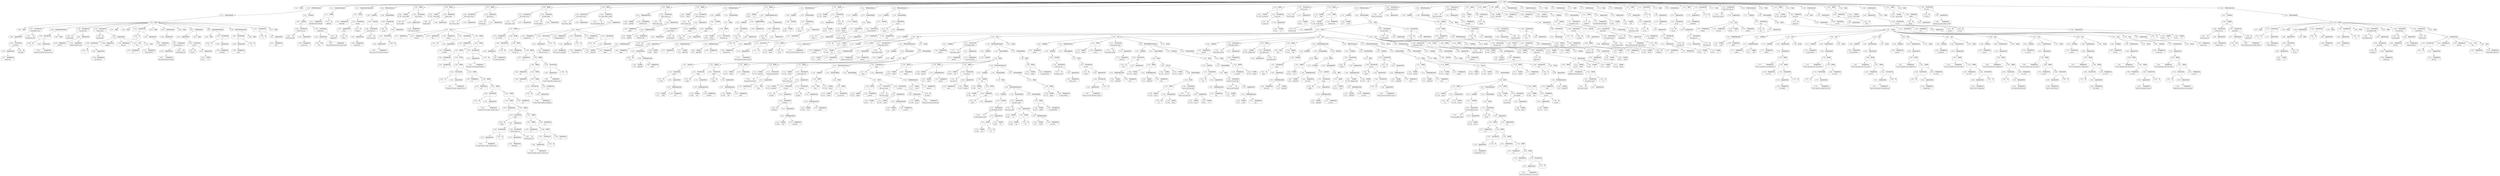 digraph ast {
node [shape=none];
174082 [label=<<TABLE border='1' cellspacing='0' cellpadding='10' style='rounded' ><TR><TD border='0'>174082</TD><TD border='0'><B>Html</B></TD></TR></TABLE>>];
174083 [label=<<TABLE border='1' cellspacing='0' cellpadding='10' style='rounded' ><TR><TD border='0'>174083</TD><TD border='0'><B>Id</B></TD></TR><HR/><TR><TD border='0' cellpadding='5' colspan='2'>_e</TD></TR></TABLE>>];
174080 [label=<<TABLE border='1' cellspacing='0' cellpadding='10' style='rounded' ><TR><TD border='0'>174080</TD><TD border='0'><B>ArgumentList</B></TD></TR></TABLE>>];
174080 -> 174079 [weight=2];
174081 [label=<<TABLE border='1' cellspacing='0' cellpadding='10' style='rounded' ><TR><TD border='0'>174081</TD><TD border='0'><B>FunctionCall</B></TD></TR><HR/><TR><TD border='0' cellpadding='5' colspan='2'>wp_dropdown_roles</TD></TR></TABLE>>];
174081 -> 174075 [weight=2];
174081 -> 174080 [weight=2];
174086 [label=<<TABLE border='1' cellspacing='0' cellpadding='10' style='rounded' ><TR><TD border='0'>174086</TD><TD border='0'><B>FunctionCall</B></TD></TR><HR/><TR><TD border='0' cellpadding='5' colspan='2'>_e</TD></TR></TABLE>>];
174086 -> 174083 [weight=2];
174086 -> 174085 [weight=2];
174087 [label=<<TABLE border='1' cellspacing='0' cellpadding='10' style='rounded' ><TR><TD border='0'>174087</TD><TD border='0'><B>Html</B></TD></TR></TABLE>>];
174084 [label=<<TABLE border='1' cellspacing='0' cellpadding='10' style='rounded' ><TR><TD border='0'>174084</TD><TD border='0'><B>StringLiteral</B></TD></TR><HR/><TR><TD border='0' cellpadding='5' colspan='2'>A password reset link will be sent to...</TD></TR></TABLE>>];
174085 [label=<<TABLE border='1' cellspacing='0' cellpadding='10' style='rounded' ><TR><TD border='0'>174085</TD><TD border='0'><B>ArgumentList</B></TD></TR></TABLE>>];
174085 -> 174084 [weight=2];
174090 [label=<<TABLE border='1' cellspacing='0' cellpadding='10' style='rounded' ><TR><TD border='0'>174090</TD><TD border='0'><B>StringLiteral</B></TD></TR><HR/><TR><TD border='0' cellpadding='5' colspan='2'>add-user</TD></TR></TABLE>>];
174091 [label=<<TABLE border='1' cellspacing='0' cellpadding='10' style='rounded' ><TR><TD border='0'>174091</TD><TD border='0'><B>StringLiteral</B></TD></TR><HR/><TR><TD border='0' cellpadding='5' colspan='2'>_wpnonce_add-new-user</TD></TR></TABLE>>];
174088 [label=<<TABLE border='1' cellspacing='0' cellpadding='10' style='rounded' ><TR><TD border='0'>174088</TD><TD border='0'><B>ExpressionStatement</B></TD></TR></TABLE>>];
174088 -> 174086 [weight=2];
174088 -> 174087 [weight=2];
174089 [label=<<TABLE border='1' cellspacing='0' cellpadding='10' style='rounded' ><TR><TD border='0'>174089</TD><TD border='0'><B>Id</B></TD></TR><HR/><TR><TD border='0' cellpadding='5' colspan='2'>wp_nonce_field</TD></TR></TABLE>>];
174094 [label=<<TABLE border='1' cellspacing='0' cellpadding='10' style='rounded' ><TR><TD border='0'>174094</TD><TD border='0'><B>Id</B></TD></TR><HR/><TR><TD border='0' cellpadding='5' colspan='2'>submit_button</TD></TR></TABLE>>];
174095 [label=<<TABLE border='1' cellspacing='0' cellpadding='10' style='rounded' ><TR><TD border='0'>174095</TD><TD border='0'><B>Id</B></TD></TR><HR/><TR><TD border='0' cellpadding='5' colspan='2'>__</TD></TR></TABLE>>];
174092 [label=<<TABLE border='1' cellspacing='0' cellpadding='10' style='rounded' ><TR><TD border='0'>174092</TD><TD border='0'><B>ArgumentList</B></TD></TR></TABLE>>];
174092 -> 174090 [weight=2];
174092 -> 174091 [weight=2];
174093 [label=<<TABLE border='1' cellspacing='0' cellpadding='10' style='rounded' ><TR><TD border='0'>174093</TD><TD border='0'><B>FunctionCall</B></TD></TR><HR/><TR><TD border='0' cellpadding='5' colspan='2'>wp_nonce_field</TD></TR></TABLE>>];
174093 -> 174089 [weight=2];
174093 -> 174092 [weight=2];
174098 [label=<<TABLE border='1' cellspacing='0' cellpadding='10' style='rounded' ><TR><TD border='0'>174098</TD><TD border='0'><B>FunctionCall</B></TD></TR><HR/><TR><TD border='0' cellpadding='5' colspan='2'>__</TD></TR></TABLE>>];
174098 -> 174095 [weight=2];
174098 -> 174097 [weight=2];
174099 [label=<<TABLE border='1' cellspacing='0' cellpadding='10' style='rounded' ><TR><TD border='0'>174099</TD><TD border='0'><B>StringLiteral</B></TD></TR><HR/><TR><TD border='0' cellpadding='5' colspan='2'>primary</TD></TR></TABLE>>];
174096 [label=<<TABLE border='1' cellspacing='0' cellpadding='10' style='rounded' ><TR><TD border='0'>174096</TD><TD border='0'><B>StringLiteral</B></TD></TR><HR/><TR><TD border='0' cellpadding='5' colspan='2'>Add New User</TD></TR></TABLE>>];
174097 [label=<<TABLE border='1' cellspacing='0' cellpadding='10' style='rounded' ><TR><TD border='0'>174097</TD><TD border='0'><B>ArgumentList</B></TD></TR></TABLE>>];
174097 -> 174096 [weight=2];
174102 [label=<<TABLE border='1' cellspacing='0' cellpadding='10' style='rounded' ><TR><TD border='0'>174102</TD><TD border='0'><B>StringLiteral</B></TD></TR><HR/><TR><TD border='0' cellpadding='5' colspan='2'>id</TD></TR></TABLE>>];
174103 [label=<<TABLE border='1' cellspacing='0' cellpadding='10' style='rounded' ><TR><TD border='0'>174103</TD><TD border='0'><B>StringLiteral</B></TD></TR><HR/><TR><TD border='0' cellpadding='5' colspan='2'>submit-add-user</TD></TR></TABLE>>];
174100 [label=<<TABLE border='1' cellspacing='0' cellpadding='10' style='rounded' ><TR><TD border='0'>174100</TD><TD border='0'><B>StringLiteral</B></TD></TR><HR/><TR><TD border='0' cellpadding='5' colspan='2'>add-user</TD></TR></TABLE>>];
174101 [label=<<TABLE border='1' cellspacing='0' cellpadding='10' style='rounded' ><TR><TD border='0'>174101</TD><TD border='0'><B>True</B></TD></TR><HR/><TR><TD border='0' cellpadding='5' colspan='2'>true</TD></TR></TABLE>>];
174106 [label=<<TABLE border='1' cellspacing='0' cellpadding='10' style='rounded' ><TR><TD border='0'>174106</TD><TD border='0'><B>FunctionCall</B></TD></TR><HR/><TR><TD border='0' cellpadding='5' colspan='2'>submit_button</TD></TR></TABLE>>];
174106 -> 174094 [weight=2];
174106 -> 174105 [weight=2];
174107 [label=<<TABLE border='1' cellspacing='0' cellpadding='10' style='rounded' ><TR><TD border='0'>174107</TD><TD border='0'><B>Html</B></TD></TR></TABLE>>];
174104 [label=<<TABLE border='1' cellspacing='0' cellpadding='10' style='rounded' ><TR><TD border='0'>174104</TD><TD border='0'><B>Array</B></TD></TR></TABLE>>];
174104 -> 174102 [weight=2];
174104 -> 174103 [weight=2];
174105 [label=<<TABLE border='1' cellspacing='0' cellpadding='10' style='rounded' ><TR><TD border='0'>174105</TD><TD border='0'><B>ArgumentList</B></TD></TR></TABLE>>];
174105 -> 174098 [weight=2];
174105 -> 174099 [weight=2];
174105 -> 174100 [weight=2];
174105 -> 174101 [weight=2];
174105 -> 174104 [weight=2];
174110 [label=<<TABLE border='1' cellspacing='0' cellpadding='10' style='rounded' ><TR><TD border='0'>174110</TD><TD border='0'><B>StatementBody</B></TD></TR></TABLE>>];
174110 -> 174108 [weight=2];
174111 [label=<<TABLE border='1' cellspacing='0' cellpadding='10' style='rounded' ><TR><TD border='0'>174111</TD><TD border='0'><B>Html</B></TD></TR></TABLE>>];
174108 [label=<<TABLE border='1' cellspacing='0' cellpadding='10' style='rounded' ><TR><TD border='0'>174108</TD><TD border='0'><B>Block</B></TD></TR></TABLE>>];
174108 -> 174038 [weight=2];
174108 -> 174042 [weight=2];
174108 -> 174043 [weight=2];
174108 -> 174049 [weight=2];
174108 -> 174050 [weight=2];
174108 -> 174057 [weight=2];
174108 -> 174063 [weight=2];
174108 -> 174069 [weight=2];
174108 -> 174073 [weight=2];
174108 -> 174074 [weight=2];
174108 -> 174081 [weight=2];
174108 -> 174082 [weight=2];
174108 -> 174088 [weight=2];
174108 -> 174093 [weight=2];
174108 -> 174106 [weight=2];
174108 -> 174107 [weight=2];
174109 [label=<<TABLE border='1' cellspacing='0' cellpadding='10' style='rounded' ><TR><TD border='0'>174109</TD><TD border='0'><B>IfThenStatement</B></TD></TR></TABLE>>];
174109 -> 174037 [weight=2];
174109 -> 174110 [weight=2];
174114 [label=<<TABLE border='1' cellspacing='0' cellpadding='10' style='rounded' ><TR><TD border='0'>174114</TD><TD border='0'><B>StringLiteral</B></TD></TR><HR/><TR><TD border='0' cellpadding='5' colspan='2'>wp-adminadmin-footer.php</TD></TR></TABLE>>];
174115 [label=<<TABLE border='1' cellspacing='0' cellpadding='10' style='rounded' ><TR><TD border='0'>174115</TD><TD border='0'><B>RequireStatement</B></TD></TR></TABLE>>];
174115 -> 174113 [weight=2];
174112 [label=<<TABLE border='1' cellspacing='0' cellpadding='10' style='rounded' ><TR><TD border='0'>174112</TD><TD border='0'><B>Id</B></TD></TR><HR/><TR><TD border='0' cellpadding='5' colspan='2'>ABSPATH</TD></TR></TABLE>>];
174113 [label=<<TABLE border='1' cellspacing='0' cellpadding='10' style='rounded' ><TR><TD border='0'>174113</TD><TD border='0'><B>BinOP</B></TD></TR><HR/><TR><TD border='0' cellpadding='5' colspan='2'>.</TD></TR></TABLE>>];
174113 -> 174112 [weight=2];
174113 -> 174114 [weight=2];
174116 [label=<<TABLE border='1' cellspacing='0' cellpadding='10' style='rounded' ><TR><TD border='0'>174116</TD><TD border='0'><B>Start</B></TD></TR></TABLE>>];
174116 -> 172879 [weight=2];
174116 -> 172894 [weight=2];
174116 -> 172897 [weight=2];
174116 -> 172906 [weight=2];
174116 -> 172973 [weight=2];
174116 -> 173006 [weight=2];
174116 -> 173029 [weight=2];
174116 -> 173033 [weight=2];
174116 -> 173042 [weight=2];
174116 -> 173072 [weight=2];
174116 -> 173075 [weight=2];
174116 -> 173104 [weight=2];
174116 -> 173107 [weight=2];
174116 -> 173124 [weight=2];
174116 -> 173143 [weight=2];
174116 -> 173146 [weight=2];
174116 -> 173154 [weight=2];
174116 -> 173156 [weight=2];
174116 -> 173642 [weight=2];
174116 -> 173646 [weight=2];
174116 -> 173668 [weight=2];
174116 -> 173673 [weight=2];
174116 -> 173675 [weight=2];
174116 -> 173690 [weight=2];
174116 -> 173693 [weight=2];
174116 -> 173712 [weight=2];
174116 -> 173717 [weight=2];
174116 -> 173718 [weight=2];
174116 -> 173721 [weight=2];
174116 -> 173722 [weight=2];
174116 -> 173725 [weight=2];
174116 -> 173726 [weight=2];
174116 -> 173736 [weight=2];
174116 -> 173737 [weight=2];
174116 -> 173741 [weight=2];
174116 -> 173742 [weight=2];
174116 -> 173751 [weight=2];
174116 -> 173752 [weight=2];
174116 -> 173756 [weight=2];
174116 -> 173757 [weight=2];
174116 -> 173765 [weight=2];
174116 -> 173919 [weight=2];
174116 -> 173921 [weight=2];
174116 -> 173931 [weight=2];
174116 -> 173932 [weight=2];
174116 -> 173939 [weight=2];
174116 -> 173944 [weight=2];
174116 -> 173945 [weight=2];
174116 -> 173952 [weight=2];
174116 -> 173957 [weight=2];
174116 -> 173958 [weight=2];
174116 -> 173962 [weight=2];
174116 -> 174025 [weight=2];
174116 -> 174109 [weight=2];
174116 -> 174111 [weight=2];
174116 -> 174115 [weight=2];
172874 [label=<<TABLE border='1' cellspacing='0' cellpadding='10' style='rounded' ><TR><TD border='0'>172874</TD><TD border='0'><B>Id</B></TD></TR><HR/><TR><TD border='0' cellpadding='5' colspan='2'>__FILE__</TD></TR></TABLE>>];
172875 [label=<<TABLE border='1' cellspacing='0' cellpadding='10' style='rounded' ><TR><TD border='0'>172875</TD><TD border='0'><B>ArgumentList</B></TD></TR><HR/><TR><TD border='0' cellpadding='5' colspan='2'>__FILE__</TD></TR></TABLE>>];
172875 -> 172874 [weight=2];
172873 [label=<<TABLE border='1' cellspacing='0' cellpadding='10' style='rounded' ><TR><TD border='0'>172873</TD><TD border='0'><B>Id</B></TD></TR><HR/><TR><TD border='0' cellpadding='5' colspan='2'>dirname</TD></TR></TABLE>>];
172878 [label=<<TABLE border='1' cellspacing='0' cellpadding='10' style='rounded' ><TR><TD border='0'>172878</TD><TD border='0'><B>StringLiteral</B></TD></TR><HR/><TR><TD border='0' cellpadding='5' colspan='2'>admin.php</TD></TR></TABLE>>];
172879 [label=<<TABLE border='1' cellspacing='0' cellpadding='10' style='rounded' ><TR><TD border='0'>172879</TD><TD border='0'><B>RequireOnceStatement</B></TD></TR></TABLE>>];
172879 -> 172877 [weight=2];
172876 [label=<<TABLE border='1' cellspacing='0' cellpadding='10' style='rounded' ><TR><TD border='0'>172876</TD><TD border='0'><B>FunctionCall</B></TD></TR><HR/><TR><TD border='0' cellpadding='5' colspan='2'>dirname</TD></TR></TABLE>>];
172876 -> 172873 [weight=2];
172876 -> 172875 [weight=2];
172877 [label=<<TABLE border='1' cellspacing='0' cellpadding='10' style='rounded' ><TR><TD border='0'>172877</TD><TD border='0'><B>BinOP</B></TD></TR><HR/><TR><TD border='0' cellpadding='5' colspan='2'>.</TD></TR></TABLE>>];
172877 -> 172876 [weight=2];
172877 -> 172878 [weight=2];
172882 [label=<<TABLE border='1' cellspacing='0' cellpadding='10' style='rounded' ><TR><TD border='0'>172882</TD><TD border='0'><B>StringLiteral</B></TD></TR><HR/><TR><TD border='0' cellpadding='5' colspan='2'>manage_sites</TD></TR></TABLE>>];
172883 [label=<<TABLE border='1' cellspacing='0' cellpadding='10' style='rounded' ><TR><TD border='0'>172883</TD><TD border='0'><B>ArgumentList</B></TD></TR></TABLE>>];
172883 -> 172882 [weight=2];
172881 [label=<<TABLE border='1' cellspacing='0' cellpadding='10' style='rounded' ><TR><TD border='0'>172881</TD><TD border='0'><B>Id</B></TD></TR><HR/><TR><TD border='0' cellpadding='5' colspan='2'>current_user_can</TD></TR></TABLE>>];
172886 [label=<<TABLE border='1' cellspacing='0' cellpadding='10' style='rounded' ><TR><TD border='0'>172886</TD><TD border='0'><B>Condition</B></TD></TR></TABLE>>];
172886 -> 172885 [weight=2];
172887 [label=<<TABLE border='1' cellspacing='0' cellpadding='10' style='rounded' ><TR><TD border='0'>172887</TD><TD border='0'><B>Id</B></TD></TR><HR/><TR><TD border='0' cellpadding='5' colspan='2'>wp_die</TD></TR></TABLE>>];
172884 [label=<<TABLE border='1' cellspacing='0' cellpadding='10' style='rounded' ><TR><TD border='0'>172884</TD><TD border='0'><B>FunctionCall</B></TD></TR><HR/><TR><TD border='0' cellpadding='5' colspan='2'>current_user_can</TD></TR></TABLE>>];
172884 -> 172881 [weight=2];
172884 -> 172883 [weight=2];
172885 [label=<<TABLE border='1' cellspacing='0' cellpadding='10' style='rounded' ><TR><TD border='0'>172885</TD><TD border='0'><B>UnaryOP</B></TD></TR><HR/><TR><TD border='0' cellpadding='5' colspan='2'>!</TD></TR></TABLE>>];
172885 -> 172884 [weight=2];
172890 [label=<<TABLE border='1' cellspacing='0' cellpadding='10' style='rounded' ><TR><TD border='0'>172890</TD><TD border='0'><B>ArgumentList</B></TD></TR></TABLE>>];
172890 -> 172889 [weight=2];
172891 [label=<<TABLE border='1' cellspacing='0' cellpadding='10' style='rounded' ><TR><TD border='0'>172891</TD><TD border='0'><B>FunctionCall</B></TD></TR><HR/><TR><TD border='0' cellpadding='5' colspan='2'>__</TD></TR></TABLE>>];
172891 -> 172888 [weight=2];
172891 -> 172890 [weight=2];
172888 [label=<<TABLE border='1' cellspacing='0' cellpadding='10' style='rounded' ><TR><TD border='0'>172888</TD><TD border='0'><B>Id</B></TD></TR><HR/><TR><TD border='0' cellpadding='5' colspan='2'>__</TD></TR></TABLE>>];
172889 [label=<<TABLE border='1' cellspacing='0' cellpadding='10' style='rounded' ><TR><TD border='0'>172889</TD><TD border='0'><B>StringLiteral</B></TD></TR><HR/><TR><TD border='0' cellpadding='5' colspan='2'>Sorry, you are not allowed to edit th...</TD></TR></TABLE>>];
172894 [label=<<TABLE border='1' cellspacing='0' cellpadding='10' style='rounded' ><TR><TD border='0'>172894</TD><TD border='0'><B>IfThenStatement</B></TD></TR></TABLE>>];
172894 -> 172886 [weight=2];
172894 -> 172895 [weight=2];
172895 [label=<<TABLE border='1' cellspacing='0' cellpadding='10' style='rounded' ><TR><TD border='0'>172895</TD><TD border='0'><B>StatementBody</B></TD></TR></TABLE>>];
172895 -> 172893 [weight=2];
172892 [label=<<TABLE border='1' cellspacing='0' cellpadding='10' style='rounded' ><TR><TD border='0'>172892</TD><TD border='0'><B>ArgumentList</B></TD></TR></TABLE>>];
172892 -> 172891 [weight=2];
172893 [label=<<TABLE border='1' cellspacing='0' cellpadding='10' style='rounded' ><TR><TD border='0'>172893</TD><TD border='0'><B>FunctionCall</B></TD></TR><HR/><TR><TD border='0' cellpadding='5' colspan='2'>wp_die</TD></TR></TABLE>>];
172893 -> 172887 [weight=2];
172893 -> 172892 [weight=2];
172898 [label=<<TABLE border='1' cellspacing='0' cellpadding='10' style='rounded' ><TR><TD border='0'>172898</TD><TD border='0'><B>Id</B></TD></TR><HR/><TR><TD border='0' cellpadding='5' colspan='2'>_get_list_table</TD></TR></TABLE>>];
172899 [label=<<TABLE border='1' cellspacing='0' cellpadding='10' style='rounded' ><TR><TD border='0'>172899</TD><TD border='0'><B>StringLiteral</B></TD></TR><HR/><TR><TD border='0' cellpadding='5' colspan='2'>WP_Users_List_Table</TD></TR></TABLE>>];
172896 [label=<<TABLE border='1' cellspacing='0' cellpadding='10' style='rounded' ><TR><TD border='0'>172896</TD><TD border='0'><B>Variable</B></TD></TR><HR/><TR><TD border='0' cellpadding='5'>(0, 136)</TD><TD border='0' cellpadding='5'>wp_list_table</TD></TR></TABLE>>];
172897 [label=<<TABLE border='1' cellspacing='0' cellpadding='10' style='rounded' ><TR><TD border='0'>172897</TD><TD border='0'><B>BinOP</B></TD></TR><HR/><TR><TD border='0' cellpadding='5' colspan='2'>=</TD></TR></TABLE>>];
172897 -> 172896 [weight=2];
172897 -> 172901 [weight=2];
172902 [label=<<TABLE border='1' cellspacing='0' cellpadding='10' style='rounded' ><TR><TD border='0'>172902</TD><TD border='0'><B>Variable</B></TD></TR><HR/><TR><TD border='0' cellpadding='5'>(0, 136)</TD><TD border='0' cellpadding='5'>wp_list_table</TD></TR></TABLE>>];
172903 [label=<<TABLE border='1' cellspacing='0' cellpadding='10' style='rounded' ><TR><TD border='0'>172903</TD><TD border='0'><B>Id</B></TD></TR><HR/><TR><TD border='0' cellpadding='5' colspan='2'>prepare_items</TD></TR></TABLE>>];
172900 [label=<<TABLE border='1' cellspacing='0' cellpadding='10' style='rounded' ><TR><TD border='0'>172900</TD><TD border='0'><B>ArgumentList</B></TD></TR></TABLE>>];
172900 -> 172899 [weight=2];
172901 [label=<<TABLE border='1' cellspacing='0' cellpadding='10' style='rounded' ><TR><TD border='0'>172901</TD><TD border='0'><B>FunctionCall</B></TD></TR><HR/><TR><TD border='0' cellpadding='5' colspan='2'>_get_list_table</TD></TR></TABLE>>];
172901 -> 172898 [weight=2];
172901 -> 172900 [weight=2];
172906 [label=<<TABLE border='1' cellspacing='0' cellpadding='10' style='rounded' ><TR><TD border='0'>172906</TD><TD border='0'><B>BinOP</B></TD></TR><HR/><TR><TD border='0' cellpadding='5' colspan='2'>-&gt;</TD></TR></TABLE>>];
172906 -> 172902 [weight=2];
172906 -> 172905 [weight=2];
172907 [label=<<TABLE border='1' cellspacing='0' cellpadding='10' style='rounded' ><TR><TD border='0'>172907</TD><TD border='0'><B>Id</B></TD></TR><HR/><TR><TD border='0' cellpadding='5' colspan='2'>get_current_screen</TD></TR></TABLE>>];
172904 [label=<<TABLE border='1' cellspacing='0' cellpadding='10' style='rounded' ><TR><TD border='0'>172904</TD><TD border='0'><B>ArgumentList</B></TD></TR></TABLE>>];
172905 [label=<<TABLE border='1' cellspacing='0' cellpadding='10' style='rounded' ><TR><TD border='0'>172905</TD><TD border='0'><B>MethodCall</B></TD></TR><HR/><TR><TD border='0' cellpadding='5' colspan='2'>prepare_items</TD></TR></TABLE>>];
172905 -> 172903 [weight=2];
172905 -> 172904 [weight=2];
172910 [label=<<TABLE border='1' cellspacing='0' cellpadding='10' style='rounded' ><TR><TD border='0'>172910</TD><TD border='0'><B>Id</B></TD></TR><HR/><TR><TD border='0' cellpadding='5' colspan='2'>add_help_tab</TD></TR></TABLE>>];
172911 [label=<<TABLE border='1' cellspacing='0' cellpadding='10' style='rounded' ><TR><TD border='0'>172911</TD><TD border='0'><B>StringLiteral</B></TD></TR><HR/><TR><TD border='0' cellpadding='5' colspan='2'>id</TD></TR></TABLE>>];
172908 [label=<<TABLE border='1' cellspacing='0' cellpadding='10' style='rounded' ><TR><TD border='0'>172908</TD><TD border='0'><B>ArgumentList</B></TD></TR></TABLE>>];
172909 [label=<<TABLE border='1' cellspacing='0' cellpadding='10' style='rounded' ><TR><TD border='0'>172909</TD><TD border='0'><B>FunctionCall</B></TD></TR><HR/><TR><TD border='0' cellpadding='5' colspan='2'>get_current_screen</TD></TR></TABLE>>];
172909 -> 172907 [weight=2];
172909 -> 172908 [weight=2];
172914 [label=<<TABLE border='1' cellspacing='0' cellpadding='10' style='rounded' ><TR><TD border='0'>172914</TD><TD border='0'><B>Id</B></TD></TR><HR/><TR><TD border='0' cellpadding='5' colspan='2'>__</TD></TR></TABLE>>];
172915 [label=<<TABLE border='1' cellspacing='0' cellpadding='10' style='rounded' ><TR><TD border='0'>172915</TD><TD border='0'><B>StringLiteral</B></TD></TR><HR/><TR><TD border='0' cellpadding='5' colspan='2'>Overview</TD></TR></TABLE>>];
172912 [label=<<TABLE border='1' cellspacing='0' cellpadding='10' style='rounded' ><TR><TD border='0'>172912</TD><TD border='0'><B>StringLiteral</B></TD></TR><HR/><TR><TD border='0' cellpadding='5' colspan='2'>overview</TD></TR></TABLE>>];
172913 [label=<<TABLE border='1' cellspacing='0' cellpadding='10' style='rounded' ><TR><TD border='0'>172913</TD><TD border='0'><B>StringLiteral</B></TD></TR><HR/><TR><TD border='0' cellpadding='5' colspan='2'>title</TD></TR></TABLE>>];
172918 [label=<<TABLE border='1' cellspacing='0' cellpadding='10' style='rounded' ><TR><TD border='0'>172918</TD><TD border='0'><B>StringLiteral</B></TD></TR><HR/><TR><TD border='0' cellpadding='5' colspan='2'>content</TD></TR></TABLE>>];
172919 [label=<<TABLE border='1' cellspacing='0' cellpadding='10' style='rounded' ><TR><TD border='0'>172919</TD><TD border='0'><B>StringLiteral</B></TD></TR><HR/><TR><TD border='0' cellpadding='5' colspan='2'>&lt;p&gt;</TD></TR></TABLE>>];
172916 [label=<<TABLE border='1' cellspacing='0' cellpadding='10' style='rounded' ><TR><TD border='0'>172916</TD><TD border='0'><B>ArgumentList</B></TD></TR></TABLE>>];
172916 -> 172915 [weight=2];
172917 [label=<<TABLE border='1' cellspacing='0' cellpadding='10' style='rounded' ><TR><TD border='0'>172917</TD><TD border='0'><B>FunctionCall</B></TD></TR><HR/><TR><TD border='0' cellpadding='5' colspan='2'>__</TD></TR></TABLE>>];
172917 -> 172914 [weight=2];
172917 -> 172916 [weight=2];
172922 [label=<<TABLE border='1' cellspacing='0' cellpadding='10' style='rounded' ><TR><TD border='0'>172922</TD><TD border='0'><B>StringLiteral</B></TD></TR><HR/><TR><TD border='0' cellpadding='5' colspan='2'>The menu is for editing information s...</TD></TR></TABLE>>];
172923 [label=<<TABLE border='1' cellspacing='0' cellpadding='10' style='rounded' ><TR><TD border='0'>172923</TD><TD border='0'><B>ArgumentList</B></TD></TR></TABLE>>];
172923 -> 172922 [weight=2];
172920 [label=<<TABLE border='1' cellspacing='0' cellpadding='10' style='rounded' ><TR><TD border='0'>172920</TD><TD border='0'><B>BinOP</B></TD></TR><HR/><TR><TD border='0' cellpadding='5' colspan='2'>.</TD></TR></TABLE>>];
172920 -> 172919 [weight=2];
172920 -> 172925 [weight=2];
172921 [label=<<TABLE border='1' cellspacing='0' cellpadding='10' style='rounded' ><TR><TD border='0'>172921</TD><TD border='0'><B>Id</B></TD></TR><HR/><TR><TD border='0' cellpadding='5' colspan='2'>__</TD></TR></TABLE>>];
172926 [label=<<TABLE border='1' cellspacing='0' cellpadding='10' style='rounded' ><TR><TD border='0'>172926</TD><TD border='0'><B>StringLiteral</B></TD></TR><HR/><TR><TD border='0' cellpadding='5' colspan='2'>&lt;p&gt;</TD></TR></TABLE>>];
172927 [label=<<TABLE border='1' cellspacing='0' cellpadding='10' style='rounded' ><TR><TD border='0'>172927</TD><TD border='0'><B>BinOP</B></TD></TR><HR/><TR><TD border='0' cellpadding='5' colspan='2'>.</TD></TR></TABLE>>];
172927 -> 172926 [weight=2];
172927 -> 172929 [weight=2];
172924 [label=<<TABLE border='1' cellspacing='0' cellpadding='10' style='rounded' ><TR><TD border='0'>172924</TD><TD border='0'><B>FunctionCall</B></TD></TR><HR/><TR><TD border='0' cellpadding='5' colspan='2'>__</TD></TR></TABLE>>];
172924 -> 172921 [weight=2];
172924 -> 172923 [weight=2];
172925 [label=<<TABLE border='1' cellspacing='0' cellpadding='10' style='rounded' ><TR><TD border='0'>172925</TD><TD border='0'><B>BinOP</B></TD></TR><HR/><TR><TD border='0' cellpadding='5' colspan='2'>.</TD></TR></TABLE>>];
172925 -> 172924 [weight=2];
172925 -> 172927 [weight=2];
172930 [label=<<TABLE border='1' cellspacing='0' cellpadding='10' style='rounded' ><TR><TD border='0'>172930</TD><TD border='0'><B>Id</B></TD></TR><HR/><TR><TD border='0' cellpadding='5' colspan='2'>__</TD></TR></TABLE>>];
172931 [label=<<TABLE border='1' cellspacing='0' cellpadding='10' style='rounded' ><TR><TD border='0'>172931</TD><TD border='0'><B>StringLiteral</B></TD></TR><HR/><TR><TD border='0' cellpadding='5' colspan='2'>&lt;strong&gt;Info&lt;strong&gt; &amp;mdash; The sit...</TD></TR></TABLE>>];
172928 [label=<<TABLE border='1' cellspacing='0' cellpadding='10' style='rounded' ><TR><TD border='0'>172928</TD><TD border='0'><B>StringLiteral</B></TD></TR><HR/><TR><TD border='0' cellpadding='5' colspan='2'>&lt;p&gt;</TD></TR></TABLE>>];
172929 [label=<<TABLE border='1' cellspacing='0' cellpadding='10' style='rounded' ><TR><TD border='0'>172929</TD><TD border='0'><B>BinOP</B></TD></TR><HR/><TR><TD border='0' cellpadding='5' colspan='2'>.</TD></TR></TABLE>>];
172929 -> 172928 [weight=2];
172929 -> 172934 [weight=2];
172934 [label=<<TABLE border='1' cellspacing='0' cellpadding='10' style='rounded' ><TR><TD border='0'>172934</TD><TD border='0'><B>BinOP</B></TD></TR><HR/><TR><TD border='0' cellpadding='5' colspan='2'>.</TD></TR></TABLE>>];
172934 -> 172933 [weight=2];
172934 -> 172936 [weight=2];
172935 [label=<<TABLE border='1' cellspacing='0' cellpadding='10' style='rounded' ><TR><TD border='0'>172935</TD><TD border='0'><B>StringLiteral</B></TD></TR><HR/><TR><TD border='0' cellpadding='5' colspan='2'>&lt;p&gt;</TD></TR></TABLE>>];
172932 [label=<<TABLE border='1' cellspacing='0' cellpadding='10' style='rounded' ><TR><TD border='0'>172932</TD><TD border='0'><B>ArgumentList</B></TD></TR></TABLE>>];
172932 -> 172931 [weight=2];
172933 [label=<<TABLE border='1' cellspacing='0' cellpadding='10' style='rounded' ><TR><TD border='0'>172933</TD><TD border='0'><B>FunctionCall</B></TD></TR><HR/><TR><TD border='0' cellpadding='5' colspan='2'>__</TD></TR></TABLE>>];
172933 -> 172930 [weight=2];
172933 -> 172932 [weight=2];
172938 [label=<<TABLE border='1' cellspacing='0' cellpadding='10' style='rounded' ><TR><TD border='0'>172938</TD><TD border='0'><B>BinOP</B></TD></TR><HR/><TR><TD border='0' cellpadding='5' colspan='2'>.</TD></TR></TABLE>>];
172938 -> 172937 [weight=2];
172938 -> 172943 [weight=2];
172939 [label=<<TABLE border='1' cellspacing='0' cellpadding='10' style='rounded' ><TR><TD border='0'>172939</TD><TD border='0'><B>Id</B></TD></TR><HR/><TR><TD border='0' cellpadding='5' colspan='2'>__</TD></TR></TABLE>>];
172936 [label=<<TABLE border='1' cellspacing='0' cellpadding='10' style='rounded' ><TR><TD border='0'>172936</TD><TD border='0'><B>BinOP</B></TD></TR><HR/><TR><TD border='0' cellpadding='5' colspan='2'>.</TD></TR></TABLE>>];
172936 -> 172935 [weight=2];
172936 -> 172938 [weight=2];
172937 [label=<<TABLE border='1' cellspacing='0' cellpadding='10' style='rounded' ><TR><TD border='0'>172937</TD><TD border='0'><B>StringLiteral</B></TD></TR><HR/><TR><TD border='0' cellpadding='5' colspan='2'>&lt;p&gt;</TD></TR></TABLE>>];
172942 [label=<<TABLE border='1' cellspacing='0' cellpadding='10' style='rounded' ><TR><TD border='0'>172942</TD><TD border='0'><B>FunctionCall</B></TD></TR><HR/><TR><TD border='0' cellpadding='5' colspan='2'>__</TD></TR></TABLE>>];
172942 -> 172939 [weight=2];
172942 -> 172941 [weight=2];
172943 [label=<<TABLE border='1' cellspacing='0' cellpadding='10' style='rounded' ><TR><TD border='0'>172943</TD><TD border='0'><B>BinOP</B></TD></TR><HR/><TR><TD border='0' cellpadding='5' colspan='2'>.</TD></TR></TABLE>>];
172943 -> 172942 [weight=2];
172943 -> 172945 [weight=2];
172940 [label=<<TABLE border='1' cellspacing='0' cellpadding='10' style='rounded' ><TR><TD border='0'>172940</TD><TD border='0'><B>StringLiteral</B></TD></TR><HR/><TR><TD border='0' cellpadding='5' colspan='2'>&lt;strong&gt;Users&lt;strong&gt; &amp;mdash; This d...</TD></TR></TABLE>>];
172941 [label=<<TABLE border='1' cellspacing='0' cellpadding='10' style='rounded' ><TR><TD border='0'>172941</TD><TD border='0'><B>ArgumentList</B></TD></TR></TABLE>>];
172941 -> 172940 [weight=2];
172946 [label=<<TABLE border='1' cellspacing='0' cellpadding='10' style='rounded' ><TR><TD border='0'>172946</TD><TD border='0'><B>StringLiteral</B></TD></TR><HR/><TR><TD border='0' cellpadding='5' colspan='2'>&lt;p&gt;</TD></TR></TABLE>>];
172947 [label=<<TABLE border='1' cellspacing='0' cellpadding='10' style='rounded' ><TR><TD border='0'>172947</TD><TD border='0'><B>BinOP</B></TD></TR><HR/><TR><TD border='0' cellpadding='5' colspan='2'>.</TD></TR></TABLE>>];
172947 -> 172946 [weight=2];
172947 -> 172959 [weight=2];
172944 [label=<<TABLE border='1' cellspacing='0' cellpadding='10' style='rounded' ><TR><TD border='0'>172944</TD><TD border='0'><B>StringLiteral</B></TD></TR><HR/><TR><TD border='0' cellpadding='5' colspan='2'>&lt;p&gt;</TD></TR></TABLE>>];
172945 [label=<<TABLE border='1' cellspacing='0' cellpadding='10' style='rounded' ><TR><TD border='0'>172945</TD><TD border='0'><B>BinOP</B></TD></TR><HR/><TR><TD border='0' cellpadding='5' colspan='2'>.</TD></TR></TABLE>>];
172945 -> 172944 [weight=2];
172945 -> 172947 [weight=2];
172950 [label=<<TABLE border='1' cellspacing='0' cellpadding='10' style='rounded' ><TR><TD border='0'>172950</TD><TD border='0'><B>StringLiteral</B></TD></TR><HR/><TR><TD border='0' cellpadding='5' colspan='2'>&lt;strong&gt;Themes&lt;strong&gt; &amp;mdash; This ...</TD></TR></TABLE>>];
172951 [label=<<TABLE border='1' cellspacing='0' cellpadding='10' style='rounded' ><TR><TD border='0'>172951</TD><TD border='0'><B>ArgumentList</B></TD></TR></TABLE>>];
172951 -> 172950 [weight=2];
172948 [label=<<TABLE border='1' cellspacing='0' cellpadding='10' style='rounded' ><TR><TD border='0'>172948</TD><TD border='0'><B>Id</B></TD></TR><HR/><TR><TD border='0' cellpadding='5' colspan='2'>sprintf</TD></TR></TABLE>>];
172949 [label=<<TABLE border='1' cellspacing='0' cellpadding='10' style='rounded' ><TR><TD border='0'>172949</TD><TD border='0'><B>Id</B></TD></TR><HR/><TR><TD border='0' cellpadding='5' colspan='2'>__</TD></TR></TABLE>>];
172954 [label=<<TABLE border='1' cellspacing='0' cellpadding='10' style='rounded' ><TR><TD border='0'>172954</TD><TD border='0'><B>StringLiteral</B></TD></TR><HR/><TR><TD border='0' cellpadding='5' colspan='2'>themes.php</TD></TR></TABLE>>];
172955 [label=<<TABLE border='1' cellspacing='0' cellpadding='10' style='rounded' ><TR><TD border='0'>172955</TD><TD border='0'><B>ArgumentList</B></TD></TR></TABLE>>];
172955 -> 172954 [weight=2];
172952 [label=<<TABLE border='1' cellspacing='0' cellpadding='10' style='rounded' ><TR><TD border='0'>172952</TD><TD border='0'><B>FunctionCall</B></TD></TR><HR/><TR><TD border='0' cellpadding='5' colspan='2'>__</TD></TR></TABLE>>];
172952 -> 172949 [weight=2];
172952 -> 172951 [weight=2];
172953 [label=<<TABLE border='1' cellspacing='0' cellpadding='10' style='rounded' ><TR><TD border='0'>172953</TD><TD border='0'><B>Id</B></TD></TR><HR/><TR><TD border='0' cellpadding='5' colspan='2'>network_admin_url</TD></TR></TABLE>>];
172958 [label=<<TABLE border='1' cellspacing='0' cellpadding='10' style='rounded' ><TR><TD border='0'>172958</TD><TD border='0'><B>FunctionCall</B></TD></TR><HR/><TR><TD border='0' cellpadding='5' colspan='2'>sprintf</TD></TR></TABLE>>];
172958 -> 172948 [weight=2];
172958 -> 172957 [weight=2];
172959 [label=<<TABLE border='1' cellspacing='0' cellpadding='10' style='rounded' ><TR><TD border='0'>172959</TD><TD border='0'><B>BinOP</B></TD></TR><HR/><TR><TD border='0' cellpadding='5' colspan='2'>.</TD></TR></TABLE>>];
172959 -> 172958 [weight=2];
172959 -> 172961 [weight=2];
172956 [label=<<TABLE border='1' cellspacing='0' cellpadding='10' style='rounded' ><TR><TD border='0'>172956</TD><TD border='0'><B>FunctionCall</B></TD></TR><HR/><TR><TD border='0' cellpadding='5' colspan='2'>network_admin_url</TD></TR></TABLE>>];
172956 -> 172953 [weight=2];
172956 -> 172955 [weight=2];
172957 [label=<<TABLE border='1' cellspacing='0' cellpadding='10' style='rounded' ><TR><TD border='0'>172957</TD><TD border='0'><B>ArgumentList</B></TD></TR></TABLE>>];
172957 -> 172952 [weight=2];
172957 -> 172956 [weight=2];
172962 [label=<<TABLE border='1' cellspacing='0' cellpadding='10' style='rounded' ><TR><TD border='0'>172962</TD><TD border='0'><B>StringLiteral</B></TD></TR><HR/><TR><TD border='0' cellpadding='5' colspan='2'>&lt;p&gt;</TD></TR></TABLE>>];
172963 [label=<<TABLE border='1' cellspacing='0' cellpadding='10' style='rounded' ><TR><TD border='0'>172963</TD><TD border='0'><B>BinOP</B></TD></TR><HR/><TR><TD border='0' cellpadding='5' colspan='2'>.</TD></TR></TABLE>>];
172963 -> 172962 [weight=2];
172963 -> 172968 [weight=2];
172960 [label=<<TABLE border='1' cellspacing='0' cellpadding='10' style='rounded' ><TR><TD border='0'>172960</TD><TD border='0'><B>StringLiteral</B></TD></TR><HR/><TR><TD border='0' cellpadding='5' colspan='2'>&lt;p&gt;</TD></TR></TABLE>>];
172961 [label=<<TABLE border='1' cellspacing='0' cellpadding='10' style='rounded' ><TR><TD border='0'>172961</TD><TD border='0'><B>BinOP</B></TD></TR><HR/><TR><TD border='0' cellpadding='5' colspan='2'>.</TD></TR></TABLE>>];
172961 -> 172960 [weight=2];
172961 -> 172963 [weight=2];
172966 [label=<<TABLE border='1' cellspacing='0' cellpadding='10' style='rounded' ><TR><TD border='0'>172966</TD><TD border='0'><B>ArgumentList</B></TD></TR></TABLE>>];
172966 -> 172965 [weight=2];
172967 [label=<<TABLE border='1' cellspacing='0' cellpadding='10' style='rounded' ><TR><TD border='0'>172967</TD><TD border='0'><B>FunctionCall</B></TD></TR><HR/><TR><TD border='0' cellpadding='5' colspan='2'>__</TD></TR></TABLE>>];
172967 -> 172964 [weight=2];
172967 -> 172966 [weight=2];
172964 [label=<<TABLE border='1' cellspacing='0' cellpadding='10' style='rounded' ><TR><TD border='0'>172964</TD><TD border='0'><B>Id</B></TD></TR><HR/><TR><TD border='0' cellpadding='5' colspan='2'>__</TD></TR></TABLE>>];
172965 [label=<<TABLE border='1' cellspacing='0' cellpadding='10' style='rounded' ><TR><TD border='0'>172965</TD><TD border='0'><B>StringLiteral</B></TD></TR><HR/><TR><TD border='0' cellpadding='5' colspan='2'>&lt;strong&gt;Settings&lt;strong&gt; &amp;mdash; Thi...</TD></TR></TABLE>>];
172970 [label=<<TABLE border='1' cellspacing='0' cellpadding='10' style='rounded' ><TR><TD border='0'>172970</TD><TD border='0'><B>Array</B></TD></TR></TABLE>>];
172970 -> 172911 [weight=2];
172970 -> 172912 [weight=2];
172970 -> 172913 [weight=2];
172970 -> 172917 [weight=2];
172970 -> 172918 [weight=2];
172970 -> 172920 [weight=2];
172971 [label=<<TABLE border='1' cellspacing='0' cellpadding='10' style='rounded' ><TR><TD border='0'>172971</TD><TD border='0'><B>ArgumentList</B></TD></TR></TABLE>>];
172971 -> 172970 [weight=2];
172968 [label=<<TABLE border='1' cellspacing='0' cellpadding='10' style='rounded' ><TR><TD border='0'>172968</TD><TD border='0'><B>BinOP</B></TD></TR><HR/><TR><TD border='0' cellpadding='5' colspan='2'>.</TD></TR></TABLE>>];
172968 -> 172967 [weight=2];
172968 -> 172969 [weight=2];
172969 [label=<<TABLE border='1' cellspacing='0' cellpadding='10' style='rounded' ><TR><TD border='0'>172969</TD><TD border='0'><B>StringLiteral</B></TD></TR><HR/><TR><TD border='0' cellpadding='5' colspan='2'>&lt;p&gt;</TD></TR></TABLE>>];
172974 [label=<<TABLE border='1' cellspacing='0' cellpadding='10' style='rounded' ><TR><TD border='0'>172974</TD><TD border='0'><B>Id</B></TD></TR><HR/><TR><TD border='0' cellpadding='5' colspan='2'>get_current_screen</TD></TR></TABLE>>];
172975 [label=<<TABLE border='1' cellspacing='0' cellpadding='10' style='rounded' ><TR><TD border='0'>172975</TD><TD border='0'><B>ArgumentList</B></TD></TR></TABLE>>];
172972 [label=<<TABLE border='1' cellspacing='0' cellpadding='10' style='rounded' ><TR><TD border='0'>172972</TD><TD border='0'><B>MethodCall</B></TD></TR><HR/><TR><TD border='0' cellpadding='5' colspan='2'>add_help_tab</TD></TR></TABLE>>];
172972 -> 172910 [weight=2];
172972 -> 172971 [weight=2];
172973 [label=<<TABLE border='1' cellspacing='0' cellpadding='10' style='rounded' ><TR><TD border='0'>172973</TD><TD border='0'><B>BinOP</B></TD></TR><HR/><TR><TD border='0' cellpadding='5' colspan='2'>-&gt;</TD></TR></TABLE>>];
172973 -> 172909 [weight=2];
172973 -> 172972 [weight=2];
172978 [label=<<TABLE border='1' cellspacing='0' cellpadding='10' style='rounded' ><TR><TD border='0'>172978</TD><TD border='0'><B>StringLiteral</B></TD></TR><HR/><TR><TD border='0' cellpadding='5' colspan='2'>&lt;p&gt;&lt;strong&gt;</TD></TR></TABLE>>];
172979 [label=<<TABLE border='1' cellspacing='0' cellpadding='10' style='rounded' ><TR><TD border='0'>172979</TD><TD border='0'><B>BinOP</B></TD></TR><HR/><TR><TD border='0' cellpadding='5' colspan='2'>.</TD></TR></TABLE>>];
172979 -> 172978 [weight=2];
172979 -> 172984 [weight=2];
172976 [label=<<TABLE border='1' cellspacing='0' cellpadding='10' style='rounded' ><TR><TD border='0'>172976</TD><TD border='0'><B>FunctionCall</B></TD></TR><HR/><TR><TD border='0' cellpadding='5' colspan='2'>get_current_screen</TD></TR></TABLE>>];
172976 -> 172974 [weight=2];
172976 -> 172975 [weight=2];
172977 [label=<<TABLE border='1' cellspacing='0' cellpadding='10' style='rounded' ><TR><TD border='0'>172977</TD><TD border='0'><B>Id</B></TD></TR><HR/><TR><TD border='0' cellpadding='5' colspan='2'>set_help_sidebar</TD></TR></TABLE>>];
172982 [label=<<TABLE border='1' cellspacing='0' cellpadding='10' style='rounded' ><TR><TD border='0'>172982</TD><TD border='0'><B>ArgumentList</B></TD></TR></TABLE>>];
172982 -> 172981 [weight=2];
172983 [label=<<TABLE border='1' cellspacing='0' cellpadding='10' style='rounded' ><TR><TD border='0'>172983</TD><TD border='0'><B>FunctionCall</B></TD></TR><HR/><TR><TD border='0' cellpadding='5' colspan='2'>__</TD></TR></TABLE>>];
172983 -> 172980 [weight=2];
172983 -> 172982 [weight=2];
172980 [label=<<TABLE border='1' cellspacing='0' cellpadding='10' style='rounded' ><TR><TD border='0'>172980</TD><TD border='0'><B>Id</B></TD></TR><HR/><TR><TD border='0' cellpadding='5' colspan='2'>__</TD></TR></TABLE>>];
172981 [label=<<TABLE border='1' cellspacing='0' cellpadding='10' style='rounded' ><TR><TD border='0'>172981</TD><TD border='0'><B>StringLiteral</B></TD></TR><HR/><TR><TD border='0' cellpadding='5' colspan='2'>For more information:</TD></TR></TABLE>>];
172986 [label=<<TABLE border='1' cellspacing='0' cellpadding='10' style='rounded' ><TR><TD border='0'>172986</TD><TD border='0'><B>BinOP</B></TD></TR><HR/><TR><TD border='0' cellpadding='5' colspan='2'>.</TD></TR></TABLE>>];
172986 -> 172985 [weight=2];
172986 -> 172988 [weight=2];
172987 [label=<<TABLE border='1' cellspacing='0' cellpadding='10' style='rounded' ><TR><TD border='0'>172987</TD><TD border='0'><B>StringLiteral</B></TD></TR><HR/><TR><TD border='0' cellpadding='5' colspan='2'>&lt;p&gt;</TD></TR></TABLE>>];
172984 [label=<<TABLE border='1' cellspacing='0' cellpadding='10' style='rounded' ><TR><TD border='0'>172984</TD><TD border='0'><B>BinOP</B></TD></TR><HR/><TR><TD border='0' cellpadding='5' colspan='2'>.</TD></TR></TABLE>>];
172984 -> 172983 [weight=2];
172984 -> 172986 [weight=2];
172985 [label=<<TABLE border='1' cellspacing='0' cellpadding='10' style='rounded' ><TR><TD border='0'>172985</TD><TD border='0'><B>StringLiteral</B></TD></TR><HR/><TR><TD border='0' cellpadding='5' colspan='2'>&lt;strong&gt;&lt;p&gt;</TD></TR></TABLE>>];
172990 [label=<<TABLE border='1' cellspacing='0' cellpadding='10' style='rounded' ><TR><TD border='0'>172990</TD><TD border='0'><B>StringLiteral</B></TD></TR><HR/><TR><TD border='0' cellpadding='5' colspan='2'>&lt;a href='https:codex.wordpress.org...</TD></TR></TABLE>>];
172991 [label=<<TABLE border='1' cellspacing='0' cellpadding='10' style='rounded' ><TR><TD border='0'>172991</TD><TD border='0'><B>ArgumentList</B></TD></TR></TABLE>>];
172991 -> 172990 [weight=2];
172988 [label=<<TABLE border='1' cellspacing='0' cellpadding='10' style='rounded' ><TR><TD border='0'>172988</TD><TD border='0'><B>BinOP</B></TD></TR><HR/><TR><TD border='0' cellpadding='5' colspan='2'>.</TD></TR></TABLE>>];
172988 -> 172987 [weight=2];
172988 -> 172993 [weight=2];
172989 [label=<<TABLE border='1' cellspacing='0' cellpadding='10' style='rounded' ><TR><TD border='0'>172989</TD><TD border='0'><B>Id</B></TD></TR><HR/><TR><TD border='0' cellpadding='5' colspan='2'>__</TD></TR></TABLE>>];
172994 [label=<<TABLE border='1' cellspacing='0' cellpadding='10' style='rounded' ><TR><TD border='0'>172994</TD><TD border='0'><B>StringLiteral</B></TD></TR><HR/><TR><TD border='0' cellpadding='5' colspan='2'>&lt;p&gt;</TD></TR></TABLE>>];
172995 [label=<<TABLE border='1' cellspacing='0' cellpadding='10' style='rounded' ><TR><TD border='0'>172995</TD><TD border='0'><B>BinOP</B></TD></TR><HR/><TR><TD border='0' cellpadding='5' colspan='2'>.</TD></TR></TABLE>>];
172995 -> 172994 [weight=2];
172995 -> 172997 [weight=2];
172992 [label=<<TABLE border='1' cellspacing='0' cellpadding='10' style='rounded' ><TR><TD border='0'>172992</TD><TD border='0'><B>FunctionCall</B></TD></TR><HR/><TR><TD border='0' cellpadding='5' colspan='2'>__</TD></TR></TABLE>>];
172992 -> 172989 [weight=2];
172992 -> 172991 [weight=2];
172993 [label=<<TABLE border='1' cellspacing='0' cellpadding='10' style='rounded' ><TR><TD border='0'>172993</TD><TD border='0'><B>BinOP</B></TD></TR><HR/><TR><TD border='0' cellpadding='5' colspan='2'>.</TD></TR></TABLE>>];
172993 -> 172992 [weight=2];
172993 -> 172995 [weight=2];
172998 [label=<<TABLE border='1' cellspacing='0' cellpadding='10' style='rounded' ><TR><TD border='0'>172998</TD><TD border='0'><B>Id</B></TD></TR><HR/><TR><TD border='0' cellpadding='5' colspan='2'>__</TD></TR></TABLE>>];
172999 [label=<<TABLE border='1' cellspacing='0' cellpadding='10' style='rounded' ><TR><TD border='0'>172999</TD><TD border='0'><B>StringLiteral</B></TD></TR><HR/><TR><TD border='0' cellpadding='5' colspan='2'>&lt;a href='https:wordpress.orgsuppor...</TD></TR></TABLE>>];
172996 [label=<<TABLE border='1' cellspacing='0' cellpadding='10' style='rounded' ><TR><TD border='0'>172996</TD><TD border='0'><B>StringLiteral</B></TD></TR><HR/><TR><TD border='0' cellpadding='5' colspan='2'>&lt;p&gt;</TD></TR></TABLE>>];
172997 [label=<<TABLE border='1' cellspacing='0' cellpadding='10' style='rounded' ><TR><TD border='0'>172997</TD><TD border='0'><B>BinOP</B></TD></TR><HR/><TR><TD border='0' cellpadding='5' colspan='2'>.</TD></TR></TABLE>>];
172997 -> 172996 [weight=2];
172997 -> 173002 [weight=2];
173002 [label=<<TABLE border='1' cellspacing='0' cellpadding='10' style='rounded' ><TR><TD border='0'>173002</TD><TD border='0'><B>BinOP</B></TD></TR><HR/><TR><TD border='0' cellpadding='5' colspan='2'>.</TD></TR></TABLE>>];
173002 -> 173001 [weight=2];
173002 -> 173003 [weight=2];
173003 [label=<<TABLE border='1' cellspacing='0' cellpadding='10' style='rounded' ><TR><TD border='0'>173003</TD><TD border='0'><B>StringLiteral</B></TD></TR><HR/><TR><TD border='0' cellpadding='5' colspan='2'>&lt;p&gt;</TD></TR></TABLE>>];
173000 [label=<<TABLE border='1' cellspacing='0' cellpadding='10' style='rounded' ><TR><TD border='0'>173000</TD><TD border='0'><B>ArgumentList</B></TD></TR></TABLE>>];
173000 -> 172999 [weight=2];
173001 [label=<<TABLE border='1' cellspacing='0' cellpadding='10' style='rounded' ><TR><TD border='0'>173001</TD><TD border='0'><B>FunctionCall</B></TD></TR><HR/><TR><TD border='0' cellpadding='5' colspan='2'>__</TD></TR></TABLE>>];
173001 -> 172998 [weight=2];
173001 -> 173000 [weight=2];
173006 [label=<<TABLE border='1' cellspacing='0' cellpadding='10' style='rounded' ><TR><TD border='0'>173006</TD><TD border='0'><B>BinOP</B></TD></TR><HR/><TR><TD border='0' cellpadding='5' colspan='2'>-&gt;</TD></TR></TABLE>>];
173006 -> 172976 [weight=2];
173006 -> 173005 [weight=2];
173007 [label=<<TABLE border='1' cellspacing='0' cellpadding='10' style='rounded' ><TR><TD border='0'>173007</TD><TD border='0'><B>Id</B></TD></TR><HR/><TR><TD border='0' cellpadding='5' colspan='2'>get_current_screen</TD></TR></TABLE>>];
173004 [label=<<TABLE border='1' cellspacing='0' cellpadding='10' style='rounded' ><TR><TD border='0'>173004</TD><TD border='0'><B>ArgumentList</B></TD></TR></TABLE>>];
173004 -> 172979 [weight=2];
173005 [label=<<TABLE border='1' cellspacing='0' cellpadding='10' style='rounded' ><TR><TD border='0'>173005</TD><TD border='0'><B>MethodCall</B></TD></TR><HR/><TR><TD border='0' cellpadding='5' colspan='2'>set_help_sidebar</TD></TR></TABLE>>];
173005 -> 172977 [weight=2];
173005 -> 173004 [weight=2];
173010 [label=<<TABLE border='1' cellspacing='0' cellpadding='10' style='rounded' ><TR><TD border='0'>173010</TD><TD border='0'><B>Id</B></TD></TR><HR/><TR><TD border='0' cellpadding='5' colspan='2'>set_screen_reader_content</TD></TR></TABLE>>];
173011 [label=<<TABLE border='1' cellspacing='0' cellpadding='10' style='rounded' ><TR><TD border='0'>173011</TD><TD border='0'><B>StringLiteral</B></TD></TR><HR/><TR><TD border='0' cellpadding='5' colspan='2'>heading_views</TD></TR></TABLE>>];
173008 [label=<<TABLE border='1' cellspacing='0' cellpadding='10' style='rounded' ><TR><TD border='0'>173008</TD><TD border='0'><B>ArgumentList</B></TD></TR></TABLE>>];
173009 [label=<<TABLE border='1' cellspacing='0' cellpadding='10' style='rounded' ><TR><TD border='0'>173009</TD><TD border='0'><B>FunctionCall</B></TD></TR><HR/><TR><TD border='0' cellpadding='5' colspan='2'>get_current_screen</TD></TR></TABLE>>];
173009 -> 173007 [weight=2];
173009 -> 173008 [weight=2];
173014 [label=<<TABLE border='1' cellspacing='0' cellpadding='10' style='rounded' ><TR><TD border='0'>173014</TD><TD border='0'><B>ArgumentList</B></TD></TR></TABLE>>];
173014 -> 173013 [weight=2];
173015 [label=<<TABLE border='1' cellspacing='0' cellpadding='10' style='rounded' ><TR><TD border='0'>173015</TD><TD border='0'><B>FunctionCall</B></TD></TR><HR/><TR><TD border='0' cellpadding='5' colspan='2'>__</TD></TR></TABLE>>];
173015 -> 173012 [weight=2];
173015 -> 173014 [weight=2];
173012 [label=<<TABLE border='1' cellspacing='0' cellpadding='10' style='rounded' ><TR><TD border='0'>173012</TD><TD border='0'><B>Id</B></TD></TR><HR/><TR><TD border='0' cellpadding='5' colspan='2'>__</TD></TR></TABLE>>];
173013 [label=<<TABLE border='1' cellspacing='0' cellpadding='10' style='rounded' ><TR><TD border='0'>173013</TD><TD border='0'><B>StringLiteral</B></TD></TR><HR/><TR><TD border='0' cellpadding='5' colspan='2'>Filter site users list</TD></TR></TABLE>>];
173018 [label=<<TABLE border='1' cellspacing='0' cellpadding='10' style='rounded' ><TR><TD border='0'>173018</TD><TD border='0'><B>StringLiteral</B></TD></TR><HR/><TR><TD border='0' cellpadding='5' colspan='2'>Site users list navigation</TD></TR></TABLE>>];
173019 [label=<<TABLE border='1' cellspacing='0' cellpadding='10' style='rounded' ><TR><TD border='0'>173019</TD><TD border='0'><B>ArgumentList</B></TD></TR></TABLE>>];
173019 -> 173018 [weight=2];
173016 [label=<<TABLE border='1' cellspacing='0' cellpadding='10' style='rounded' ><TR><TD border='0'>173016</TD><TD border='0'><B>StringLiteral</B></TD></TR><HR/><TR><TD border='0' cellpadding='5' colspan='2'>heading_pagination</TD></TR></TABLE>>];
173017 [label=<<TABLE border='1' cellspacing='0' cellpadding='10' style='rounded' ><TR><TD border='0'>173017</TD><TD border='0'><B>Id</B></TD></TR><HR/><TR><TD border='0' cellpadding='5' colspan='2'>__</TD></TR></TABLE>>];
173022 [label=<<TABLE border='1' cellspacing='0' cellpadding='10' style='rounded' ><TR><TD border='0'>173022</TD><TD border='0'><B>Id</B></TD></TR><HR/><TR><TD border='0' cellpadding='5' colspan='2'>__</TD></TR></TABLE>>];
173023 [label=<<TABLE border='1' cellspacing='0' cellpadding='10' style='rounded' ><TR><TD border='0'>173023</TD><TD border='0'><B>StringLiteral</B></TD></TR><HR/><TR><TD border='0' cellpadding='5' colspan='2'>Site users list</TD></TR></TABLE>>];
173020 [label=<<TABLE border='1' cellspacing='0' cellpadding='10' style='rounded' ><TR><TD border='0'>173020</TD><TD border='0'><B>FunctionCall</B></TD></TR><HR/><TR><TD border='0' cellpadding='5' colspan='2'>__</TD></TR></TABLE>>];
173020 -> 173017 [weight=2];
173020 -> 173019 [weight=2];
173021 [label=<<TABLE border='1' cellspacing='0' cellpadding='10' style='rounded' ><TR><TD border='0'>173021</TD><TD border='0'><B>StringLiteral</B></TD></TR><HR/><TR><TD border='0' cellpadding='5' colspan='2'>heading_list</TD></TR></TABLE>>];
173026 [label=<<TABLE border='1' cellspacing='0' cellpadding='10' style='rounded' ><TR><TD border='0'>173026</TD><TD border='0'><B>Array</B></TD></TR></TABLE>>];
173026 -> 173011 [weight=2];
173026 -> 173015 [weight=2];
173026 -> 173016 [weight=2];
173026 -> 173020 [weight=2];
173026 -> 173021 [weight=2];
173026 -> 173025 [weight=2];
173027 [label=<<TABLE border='1' cellspacing='0' cellpadding='10' style='rounded' ><TR><TD border='0'>173027</TD><TD border='0'><B>ArgumentList</B></TD></TR></TABLE>>];
173027 -> 173026 [weight=2];
173024 [label=<<TABLE border='1' cellspacing='0' cellpadding='10' style='rounded' ><TR><TD border='0'>173024</TD><TD border='0'><B>ArgumentList</B></TD></TR></TABLE>>];
173024 -> 173023 [weight=2];
173025 [label=<<TABLE border='1' cellspacing='0' cellpadding='10' style='rounded' ><TR><TD border='0'>173025</TD><TD border='0'><B>FunctionCall</B></TD></TR><HR/><TR><TD border='0' cellpadding='5' colspan='2'>__</TD></TR></TABLE>>];
173025 -> 173022 [weight=2];
173025 -> 173024 [weight=2];
173030 [label=<<TABLE border='1' cellspacing='0' cellpadding='10' style='rounded' ><TR><TD border='0'>173030</TD><TD border='0'><B>Variable</B></TD></TR><HR/><TR><TD border='0' cellpadding='5'>(0, 141)</TD><TD border='0' cellpadding='5'>_SERVER</TD></TR></TABLE>>];
173031 [label=<<TABLE border='1' cellspacing='0' cellpadding='10' style='rounded' ><TR><TD border='0'>173031</TD><TD border='0'><B>StringLiteral</B></TD></TR><HR/><TR><TD border='0' cellpadding='5' colspan='2'>REQUEST_URI</TD></TR></TABLE>>];
173028 [label=<<TABLE border='1' cellspacing='0' cellpadding='10' style='rounded' ><TR><TD border='0'>173028</TD><TD border='0'><B>MethodCall</B></TD></TR><HR/><TR><TD border='0' cellpadding='5' colspan='2'>set_screen_reader_content</TD></TR></TABLE>>];
173028 -> 173010 [weight=2];
173028 -> 173027 [weight=2];
173029 [label=<<TABLE border='1' cellspacing='0' cellpadding='10' style='rounded' ><TR><TD border='0'>173029</TD><TD border='0'><B>BinOP</B></TD></TR><HR/><TR><TD border='0' cellpadding='5' colspan='2'>-&gt;</TD></TR></TABLE>>];
173029 -> 173009 [weight=2];
173029 -> 173028 [weight=2];
173034 [label=<<TABLE border='1' cellspacing='0' cellpadding='10' style='rounded' ><TR><TD border='0'>173034</TD><TD border='0'><B>Id</B></TD></TR><HR/><TR><TD border='0' cellpadding='5' colspan='2'>remove_query_arg</TD></TR></TABLE>>];
173035 [label=<<TABLE border='1' cellspacing='0' cellpadding='10' style='rounded' ><TR><TD border='0'>173035</TD><TD border='0'><B>StringLiteral</B></TD></TR><HR/><TR><TD border='0' cellpadding='5' colspan='2'>update</TD></TR></TABLE>>];
173032 [label=<<TABLE border='1' cellspacing='0' cellpadding='10' style='rounded' ><TR><TD border='0'>173032</TD><TD border='0'><B>PostfixExpression</B></TD></TR></TABLE>>];
173032 -> 173030 [weight=2];
173032 -> 173031 [weight=2];
173033 [label=<<TABLE border='1' cellspacing='0' cellpadding='10' style='rounded' ><TR><TD border='0'>173033</TD><TD border='0'><B>BinOP</B></TD></TR><HR/><TR><TD border='0' cellpadding='5' colspan='2'>=</TD></TR></TABLE>>];
173033 -> 173032 [weight=2];
173033 -> 173040 [weight=2];
173038 [label=<<TABLE border='1' cellspacing='0' cellpadding='10' style='rounded' ><TR><TD border='0'>173038</TD><TD border='0'><B>PostfixExpression</B></TD></TR></TABLE>>];
173038 -> 173036 [weight=2];
173038 -> 173037 [weight=2];
173039 [label=<<TABLE border='1' cellspacing='0' cellpadding='10' style='rounded' ><TR><TD border='0'>173039</TD><TD border='0'><B>ArgumentList</B></TD></TR></TABLE>>];
173039 -> 173035 [weight=2];
173039 -> 173038 [weight=2];
173036 [label=<<TABLE border='1' cellspacing='0' cellpadding='10' style='rounded' ><TR><TD border='0'>173036</TD><TD border='0'><B>Variable</B></TD></TR><HR/><TR><TD border='0' cellpadding='5'>(0, 141)</TD><TD border='0' cellpadding='5'>_SERVER</TD></TR></TABLE>>];
173037 [label=<<TABLE border='1' cellspacing='0' cellpadding='10' style='rounded' ><TR><TD border='0'>173037</TD><TD border='0'><B>StringLiteral</B></TD></TR><HR/><TR><TD border='0' cellpadding='5' colspan='2'>REQUEST_URI</TD></TR></TABLE>>];
173042 [label=<<TABLE border='1' cellspacing='0' cellpadding='10' style='rounded' ><TR><TD border='0'>173042</TD><TD border='0'><B>BinOP</B></TD></TR><HR/><TR><TD border='0' cellpadding='5' colspan='2'>=</TD></TR></TABLE>>];
173042 -> 173041 [weight=2];
173042 -> 173049 [weight=2];
173043 [label=<<TABLE border='1' cellspacing='0' cellpadding='10' style='rounded' ><TR><TD border='0'>173043</TD><TD border='0'><B>Id</B></TD></TR><HR/><TR><TD border='0' cellpadding='5' colspan='2'>remove_query_arg</TD></TR></TABLE>>];
173040 [label=<<TABLE border='1' cellspacing='0' cellpadding='10' style='rounded' ><TR><TD border='0'>173040</TD><TD border='0'><B>FunctionCall</B></TD></TR><HR/><TR><TD border='0' cellpadding='5' colspan='2'>remove_query_arg</TD></TR></TABLE>>];
173040 -> 173034 [weight=2];
173040 -> 173039 [weight=2];
173041 [label=<<TABLE border='1' cellspacing='0' cellpadding='10' style='rounded' ><TR><TD border='0'>173041</TD><TD border='0'><B>Variable</B></TD></TR><HR/><TR><TD border='0' cellpadding='5'>(0, 857)</TD><TD border='0' cellpadding='5'>referer</TD></TR></TABLE>>];
173046 [label=<<TABLE border='1' cellspacing='0' cellpadding='10' style='rounded' ><TR><TD border='0'>173046</TD><TD border='0'><B>ArgumentList</B></TD></TR></TABLE>>];
173047 [label=<<TABLE border='1' cellspacing='0' cellpadding='10' style='rounded' ><TR><TD border='0'>173047</TD><TD border='0'><B>FunctionCall</B></TD></TR><HR/><TR><TD border='0' cellpadding='5' colspan='2'>wp_get_referer</TD></TR></TABLE>>];
173047 -> 173045 [weight=2];
173047 -> 173046 [weight=2];
173044 [label=<<TABLE border='1' cellspacing='0' cellpadding='10' style='rounded' ><TR><TD border='0'>173044</TD><TD border='0'><B>StringLiteral</B></TD></TR><HR/><TR><TD border='0' cellpadding='5' colspan='2'>update</TD></TR></TABLE>>];
173045 [label=<<TABLE border='1' cellspacing='0' cellpadding='10' style='rounded' ><TR><TD border='0'>173045</TD><TD border='0'><B>Id</B></TD></TR><HR/><TR><TD border='0' cellpadding='5' colspan='2'>wp_get_referer</TD></TR></TABLE>>];
173051 [label=<<TABLE border='1' cellspacing='0' cellpadding='10' style='rounded' ><TR><TD border='0'>173051</TD><TD border='0'><B>Id</B></TD></TR><HR/><TR><TD border='0' cellpadding='5' colspan='2'>empty</TD></TR></TABLE>>];
173048 [label=<<TABLE border='1' cellspacing='0' cellpadding='10' style='rounded' ><TR><TD border='0'>173048</TD><TD border='0'><B>ArgumentList</B></TD></TR></TABLE>>];
173048 -> 173044 [weight=2];
173048 -> 173047 [weight=2];
173049 [label=<<TABLE border='1' cellspacing='0' cellpadding='10' style='rounded' ><TR><TD border='0'>173049</TD><TD border='0'><B>FunctionCall</B></TD></TR><HR/><TR><TD border='0' cellpadding='5' colspan='2'>remove_query_arg</TD></TR></TABLE>>];
173049 -> 173043 [weight=2];
173049 -> 173048 [weight=2];
173054 [label=<<TABLE border='1' cellspacing='0' cellpadding='10' style='rounded' ><TR><TD border='0'>173054</TD><TD border='0'><B>PostfixExpression</B></TD></TR></TABLE>>];
173054 -> 173052 [weight=2];
173054 -> 173053 [weight=2];
173055 [label=<<TABLE border='1' cellspacing='0' cellpadding='10' style='rounded' ><TR><TD border='0'>173055</TD><TD border='0'><B>ArgumentList</B></TD></TR></TABLE>>];
173055 -> 173054 [weight=2];
173052 [label=<<TABLE border='1' cellspacing='0' cellpadding='10' style='rounded' ><TR><TD border='0'>173052</TD><TD border='0'><B>Variable</B></TD></TR><HR/><TR><TD border='0' cellpadding='5'>(0, 0)</TD><TD border='0' cellpadding='5'>_REQUEST</TD></TR></TABLE>>];
173053 [label=<<TABLE border='1' cellspacing='0' cellpadding='10' style='rounded' ><TR><TD border='0'>173053</TD><TD border='0'><B>StringLiteral</B></TD></TR><HR/><TR><TD border='0' cellpadding='5' colspan='2'>paged</TD></TR></TABLE>>];
173058 [label=<<TABLE border='1' cellspacing='0' cellpadding='10' style='rounded' ><TR><TD border='0'>173058</TD><TD border='0'><B>Condition</B></TD></TR></TABLE>>];
173058 -> 173057 [weight=2];
173059 [label=<<TABLE border='1' cellspacing='0' cellpadding='10' style='rounded' ><TR><TD border='0'>173059</TD><TD border='0'><B>Variable</B></TD></TR><HR/><TR><TD border='0' cellpadding='5'>(0, 857)</TD><TD border='0' cellpadding='5'>referer</TD></TR></TABLE>>];
173056 [label=<<TABLE border='1' cellspacing='0' cellpadding='10' style='rounded' ><TR><TD border='0'>173056</TD><TD border='0'><B>FunctionCall</B></TD></TR><HR/><TR><TD border='0' cellpadding='5' colspan='2'>empty</TD></TR></TABLE>>];
173056 -> 173051 [weight=2];
173056 -> 173055 [weight=2];
173057 [label=<<TABLE border='1' cellspacing='0' cellpadding='10' style='rounded' ><TR><TD border='0'>173057</TD><TD border='0'><B>UnaryOP</B></TD></TR><HR/><TR><TD border='0' cellpadding='5' colspan='2'>!</TD></TR></TABLE>>];
173057 -> 173056 [weight=2];
173062 [label=<<TABLE border='1' cellspacing='0' cellpadding='10' style='rounded' ><TR><TD border='0'>173062</TD><TD border='0'><B>StringLiteral</B></TD></TR><HR/><TR><TD border='0' cellpadding='5' colspan='2'>paged</TD></TR></TABLE>>];
173063 [label=<<TABLE border='1' cellspacing='0' cellpadding='10' style='rounded' ><TR><TD border='0'>173063</TD><TD border='0'><B>Int</B></TD></TR><HR/><TR><TD border='0' cellpadding='5' colspan='2'>int</TD></TR></TABLE>>];
173060 [label=<<TABLE border='1' cellspacing='0' cellpadding='10' style='rounded' ><TR><TD border='0'>173060</TD><TD border='0'><B>BinOP</B></TD></TR><HR/><TR><TD border='0' cellpadding='5' colspan='2'>=</TD></TR></TABLE>>];
173060 -> 173059 [weight=2];
173060 -> 173070 [weight=2];
173061 [label=<<TABLE border='1' cellspacing='0' cellpadding='10' style='rounded' ><TR><TD border='0'>173061</TD><TD border='0'><B>Id</B></TD></TR><HR/><TR><TD border='0' cellpadding='5' colspan='2'>add_query_arg</TD></TR></TABLE>>];
173066 [label=<<TABLE border='1' cellspacing='0' cellpadding='10' style='rounded' ><TR><TD border='0'>173066</TD><TD border='0'><B>PostfixExpression</B></TD></TR></TABLE>>];
173066 -> 173064 [weight=2];
173066 -> 173065 [weight=2];
173067 [label=<<TABLE border='1' cellspacing='0' cellpadding='10' style='rounded' ><TR><TD border='0'>173067</TD><TD border='0'><B>CastExpression</B></TD></TR></TABLE>>];
173067 -> 173063 [weight=2];
173067 -> 173066 [weight=2];
173064 [label=<<TABLE border='1' cellspacing='0' cellpadding='10' style='rounded' ><TR><TD border='0'>173064</TD><TD border='0'><B>Variable</B></TD></TR><HR/><TR><TD border='0' cellpadding='5'>(0, 0)</TD><TD border='0' cellpadding='5'>_REQUEST</TD></TR></TABLE>>];
173065 [label=<<TABLE border='1' cellspacing='0' cellpadding='10' style='rounded' ><TR><TD border='0'>173065</TD><TD border='0'><B>StringLiteral</B></TD></TR><HR/><TR><TD border='0' cellpadding='5' colspan='2'>paged</TD></TR></TABLE>>];
173070 [label=<<TABLE border='1' cellspacing='0' cellpadding='10' style='rounded' ><TR><TD border='0'>173070</TD><TD border='0'><B>FunctionCall</B></TD></TR><HR/><TR><TD border='0' cellpadding='5' colspan='2'>add_query_arg</TD></TR></TABLE>>];
173070 -> 173061 [weight=2];
173070 -> 173069 [weight=2];
173071 [label=<<TABLE border='1' cellspacing='0' cellpadding='10' style='rounded' ><TR><TD border='0'>173071</TD><TD border='0'><B>Block</B></TD></TR></TABLE>>];
173071 -> 173060 [weight=2];
173068 [label=<<TABLE border='1' cellspacing='0' cellpadding='10' style='rounded' ><TR><TD border='0'>173068</TD><TD border='0'><B>Variable</B></TD></TR><HR/><TR><TD border='0' cellpadding='5'>(0, 857)</TD><TD border='0' cellpadding='5'>referer</TD></TR></TABLE>>];
173069 [label=<<TABLE border='1' cellspacing='0' cellpadding='10' style='rounded' ><TR><TD border='0'>173069</TD><TD border='0'><B>ArgumentList</B></TD></TR></TABLE>>];
173069 -> 173062 [weight=2];
173069 -> 173067 [weight=2];
173069 -> 173068 [weight=2];
173074 [label=<<TABLE border='1' cellspacing='0' cellpadding='10' style='rounded' ><TR><TD border='0'>173074</TD><TD border='0'><B>Variable</B></TD></TR><HR/><TR><TD border='0' cellpadding='5'>(0, 831)</TD><TD border='0' cellpadding='5'>id</TD></TR></TABLE>>];
173075 [label=<<TABLE border='1' cellspacing='0' cellpadding='10' style='rounded' ><TR><TD border='0'>173075</TD><TD border='0'><B>BinOP</B></TD></TR><HR/><TR><TD border='0' cellpadding='5' colspan='2'>=</TD></TR></TABLE>>];
173075 -> 173074 [weight=2];
173075 -> 173092 [weight=2];
173072 [label=<<TABLE border='1' cellspacing='0' cellpadding='10' style='rounded' ><TR><TD border='0'>173072</TD><TD border='0'><B>IfThenStatement</B></TD></TR></TABLE>>];
173072 -> 173058 [weight=2];
173072 -> 173073 [weight=2];
173073 [label=<<TABLE border='1' cellspacing='0' cellpadding='10' style='rounded' ><TR><TD border='0'>173073</TD><TD border='0'><B>StatementBody</B></TD></TR></TABLE>>];
173073 -> 173071 [weight=2];
173078 [label=<<TABLE border='1' cellspacing='0' cellpadding='10' style='rounded' ><TR><TD border='0'>173078</TD><TD border='0'><B>StringLiteral</B></TD></TR><HR/><TR><TD border='0' cellpadding='5' colspan='2'>id</TD></TR></TABLE>>];
173079 [label=<<TABLE border='1' cellspacing='0' cellpadding='10' style='rounded' ><TR><TD border='0'>173079</TD><TD border='0'><B>PostfixExpression</B></TD></TR></TABLE>>];
173079 -> 173077 [weight=2];
173079 -> 173078 [weight=2];
173076 [label=<<TABLE border='1' cellspacing='0' cellpadding='10' style='rounded' ><TR><TD border='0'>173076</TD><TD border='0'><B>Id</B></TD></TR><HR/><TR><TD border='0' cellpadding='5' colspan='2'>isset</TD></TR></TABLE>>];
173077 [label=<<TABLE border='1' cellspacing='0' cellpadding='10' style='rounded' ><TR><TD border='0'>173077</TD><TD border='0'><B>Variable</B></TD></TR><HR/><TR><TD border='0' cellpadding='5'>(0, 0)</TD><TD border='0' cellpadding='5'>_REQUEST</TD></TR></TABLE>>];
173082 [label=<<TABLE border='1' cellspacing='0' cellpadding='10' style='rounded' ><TR><TD border='0'>173082</TD><TD border='0'><B>Condition</B></TD></TR></TABLE>>];
173082 -> 173081 [weight=2];
173083 [label=<<TABLE border='1' cellspacing='0' cellpadding='10' style='rounded' ><TR><TD border='0'>173083</TD><TD border='0'><B>Id</B></TD></TR><HR/><TR><TD border='0' cellpadding='5' colspan='2'>intval</TD></TR></TABLE>>];
173080 [label=<<TABLE border='1' cellspacing='0' cellpadding='10' style='rounded' ><TR><TD border='0'>173080</TD><TD border='0'><B>ArgumentList</B></TD></TR></TABLE>>];
173080 -> 173079 [weight=2];
173081 [label=<<TABLE border='1' cellspacing='0' cellpadding='10' style='rounded' ><TR><TD border='0'>173081</TD><TD border='0'><B>FunctionCall</B></TD></TR><HR/><TR><TD border='0' cellpadding='5' colspan='2'>isset</TD></TR></TABLE>>];
173081 -> 173076 [weight=2];
173081 -> 173080 [weight=2];
173086 [label=<<TABLE border='1' cellspacing='0' cellpadding='10' style='rounded' ><TR><TD border='0'>173086</TD><TD border='0'><B>PostfixExpression</B></TD></TR></TABLE>>];
173086 -> 173084 [weight=2];
173086 -> 173085 [weight=2];
173087 [label=<<TABLE border='1' cellspacing='0' cellpadding='10' style='rounded' ><TR><TD border='0'>173087</TD><TD border='0'><B>ArgumentList</B></TD></TR></TABLE>>];
173087 -> 173086 [weight=2];
173084 [label=<<TABLE border='1' cellspacing='0' cellpadding='10' style='rounded' ><TR><TD border='0'>173084</TD><TD border='0'><B>Variable</B></TD></TR><HR/><TR><TD border='0' cellpadding='5'>(0, 0)</TD><TD border='0' cellpadding='5'>_REQUEST</TD></TR></TABLE>>];
173085 [label=<<TABLE border='1' cellspacing='0' cellpadding='10' style='rounded' ><TR><TD border='0'>173085</TD><TD border='0'><B>StringLiteral</B></TD></TR><HR/><TR><TD border='0' cellpadding='5' colspan='2'>id</TD></TR></TABLE>>];
173090 [label=<<TABLE border='1' cellspacing='0' cellpadding='10' style='rounded' ><TR><TD border='0'>173090</TD><TD border='0'><B>IntegerLiteral</B></TD></TR><HR/><TR><TD border='0' cellpadding='5' colspan='2'>0</TD></TR></TABLE>>];
173091 [label=<<TABLE border='1' cellspacing='0' cellpadding='10' style='rounded' ><TR><TD border='0'>173091</TD><TD border='0'><B>ConditionalFalse</B></TD></TR><HR/><TR><TD border='0' cellpadding='5' colspan='2'>0</TD></TR></TABLE>>];
173091 -> 173090 [weight=2];
173088 [label=<<TABLE border='1' cellspacing='0' cellpadding='10' style='rounded' ><TR><TD border='0'>173088</TD><TD border='0'><B>FunctionCall</B></TD></TR><HR/><TR><TD border='0' cellpadding='5' colspan='2'>intval</TD></TR></TABLE>>];
173088 -> 173083 [weight=2];
173088 -> 173087 [weight=2];
173089 [label=<<TABLE border='1' cellspacing='0' cellpadding='10' style='rounded' ><TR><TD border='0'>173089</TD><TD border='0'><B>ConditionalTrue</B></TD></TR></TABLE>>];
173089 -> 173088 [weight=2];
173094 [label=<<TABLE border='1' cellspacing='0' cellpadding='10' style='rounded' ><TR><TD border='0'>173094</TD><TD border='0'><B>Variable</B></TD></TR><HR/><TR><TD border='0' cellpadding='5'>(0, 831)</TD><TD border='0' cellpadding='5'>id</TD></TR></TABLE>>];
173095 [label=<<TABLE border='1' cellspacing='0' cellpadding='10' style='rounded' ><TR><TD border='0'>173095</TD><TD border='0'><B>UnaryOP</B></TD></TR><HR/><TR><TD border='0' cellpadding='5' colspan='2'>!</TD></TR></TABLE>>];
173095 -> 173094 [weight=2];
173092 [label=<<TABLE border='1' cellspacing='0' cellpadding='10' style='rounded' ><TR><TD border='0'>173092</TD><TD border='0'><B>ConditionalExpression</B></TD></TR></TABLE>>];
173092 -> 173082 [weight=2];
173092 -> 173089 [weight=2];
173092 -> 173091 [weight=2];
173098 [label=<<TABLE border='1' cellspacing='0' cellpadding='10' style='rounded' ><TR><TD border='0'>173098</TD><TD border='0'><B>Id</B></TD></TR><HR/><TR><TD border='0' cellpadding='5' colspan='2'>__</TD></TR></TABLE>>];
173099 [label=<<TABLE border='1' cellspacing='0' cellpadding='10' style='rounded' ><TR><TD border='0'>173099</TD><TD border='0'><B>StringLiteral</B></TD></TR><HR/><TR><TD border='0' cellpadding='5' colspan='2'>Invalid site ID.</TD></TR></TABLE>>];
173096 [label=<<TABLE border='1' cellspacing='0' cellpadding='10' style='rounded' ><TR><TD border='0'>173096</TD><TD border='0'><B>Condition</B></TD></TR></TABLE>>];
173096 -> 173095 [weight=2];
173097 [label=<<TABLE border='1' cellspacing='0' cellpadding='10' style='rounded' ><TR><TD border='0'>173097</TD><TD border='0'><B>Id</B></TD></TR><HR/><TR><TD border='0' cellpadding='5' colspan='2'>wp_die</TD></TR></TABLE>>];
173102 [label=<<TABLE border='1' cellspacing='0' cellpadding='10' style='rounded' ><TR><TD border='0'>173102</TD><TD border='0'><B>ArgumentList</B></TD></TR></TABLE>>];
173102 -> 173101 [weight=2];
173103 [label=<<TABLE border='1' cellspacing='0' cellpadding='10' style='rounded' ><TR><TD border='0'>173103</TD><TD border='0'><B>FunctionCall</B></TD></TR><HR/><TR><TD border='0' cellpadding='5' colspan='2'>wp_die</TD></TR></TABLE>>];
173103 -> 173097 [weight=2];
173103 -> 173102 [weight=2];
173100 [label=<<TABLE border='1' cellspacing='0' cellpadding='10' style='rounded' ><TR><TD border='0'>173100</TD><TD border='0'><B>ArgumentList</B></TD></TR></TABLE>>];
173100 -> 173099 [weight=2];
173101 [label=<<TABLE border='1' cellspacing='0' cellpadding='10' style='rounded' ><TR><TD border='0'>173101</TD><TD border='0'><B>FunctionCall</B></TD></TR><HR/><TR><TD border='0' cellpadding='5' colspan='2'>__</TD></TR></TABLE>>];
173101 -> 173098 [weight=2];
173101 -> 173100 [weight=2];
173106 [label=<<TABLE border='1' cellspacing='0' cellpadding='10' style='rounded' ><TR><TD border='0'>173106</TD><TD border='0'><B>Variable</B></TD></TR><HR/><TR><TD border='0' cellpadding='5'>(0, 1157)</TD><TD border='0' cellpadding='5'>details</TD></TR></TABLE>>];
173107 [label=<<TABLE border='1' cellspacing='0' cellpadding='10' style='rounded' ><TR><TD border='0'>173107</TD><TD border='0'><B>BinOP</B></TD></TR><HR/><TR><TD border='0' cellpadding='5' colspan='2'>=</TD></TR></TABLE>>];
173107 -> 173106 [weight=2];
173107 -> 173111 [weight=2];
173104 [label=<<TABLE border='1' cellspacing='0' cellpadding='10' style='rounded' ><TR><TD border='0'>173104</TD><TD border='0'><B>IfThenStatement</B></TD></TR></TABLE>>];
173104 -> 173096 [weight=2];
173104 -> 173105 [weight=2];
173105 [label=<<TABLE border='1' cellspacing='0' cellpadding='10' style='rounded' ><TR><TD border='0'>173105</TD><TD border='0'><B>StatementBody</B></TD></TR></TABLE>>];
173105 -> 173103 [weight=2];
173110 [label=<<TABLE border='1' cellspacing='0' cellpadding='10' style='rounded' ><TR><TD border='0'>173110</TD><TD border='0'><B>ArgumentList</B></TD></TR></TABLE>>];
173110 -> 173109 [weight=2];
173111 [label=<<TABLE border='1' cellspacing='0' cellpadding='10' style='rounded' ><TR><TD border='0'>173111</TD><TD border='0'><B>FunctionCall</B></TD></TR><HR/><TR><TD border='0' cellpadding='5' colspan='2'>get_site</TD></TR></TABLE>>];
173111 -> 173108 [weight=2];
173111 -> 173110 [weight=2];
173108 [label=<<TABLE border='1' cellspacing='0' cellpadding='10' style='rounded' ><TR><TD border='0'>173108</TD><TD border='0'><B>Id</B></TD></TR><HR/><TR><TD border='0' cellpadding='5' colspan='2'>get_site</TD></TR></TABLE>>];
173109 [label=<<TABLE border='1' cellspacing='0' cellpadding='10' style='rounded' ><TR><TD border='0'>173109</TD><TD border='0'><B>Variable</B></TD></TR><HR/><TR><TD border='0' cellpadding='5'>(0, 831)</TD><TD border='0' cellpadding='5'>id</TD></TR></TABLE>>];
173114 [label=<<TABLE border='1' cellspacing='0' cellpadding='10' style='rounded' ><TR><TD border='0'>173114</TD><TD border='0'><B>UnaryOP</B></TD></TR><HR/><TR><TD border='0' cellpadding='5' colspan='2'>!</TD></TR></TABLE>>];
173114 -> 173113 [weight=2];
173115 [label=<<TABLE border='1' cellspacing='0' cellpadding='10' style='rounded' ><TR><TD border='0'>173115</TD><TD border='0'><B>Condition</B></TD></TR></TABLE>>];
173115 -> 173114 [weight=2];
173113 [label=<<TABLE border='1' cellspacing='0' cellpadding='10' style='rounded' ><TR><TD border='0'>173113</TD><TD border='0'><B>Variable</B></TD></TR><HR/><TR><TD border='0' cellpadding='5'>(0, 1157)</TD><TD border='0' cellpadding='5'>details</TD></TR></TABLE>>];
173118 [label=<<TABLE border='1' cellspacing='0' cellpadding='10' style='rounded' ><TR><TD border='0'>173118</TD><TD border='0'><B>StringLiteral</B></TD></TR><HR/><TR><TD border='0' cellpadding='5' colspan='2'>The requested site does not exist.</TD></TR></TABLE>>];
173119 [label=<<TABLE border='1' cellspacing='0' cellpadding='10' style='rounded' ><TR><TD border='0'>173119</TD><TD border='0'><B>ArgumentList</B></TD></TR></TABLE>>];
173119 -> 173118 [weight=2];
173116 [label=<<TABLE border='1' cellspacing='0' cellpadding='10' style='rounded' ><TR><TD border='0'>173116</TD><TD border='0'><B>Id</B></TD></TR><HR/><TR><TD border='0' cellpadding='5' colspan='2'>wp_die</TD></TR></TABLE>>];
173117 [label=<<TABLE border='1' cellspacing='0' cellpadding='10' style='rounded' ><TR><TD border='0'>173117</TD><TD border='0'><B>Id</B></TD></TR><HR/><TR><TD border='0' cellpadding='5' colspan='2'>__</TD></TR></TABLE>>];
173122 [label=<<TABLE border='1' cellspacing='0' cellpadding='10' style='rounded' ><TR><TD border='0'>173122</TD><TD border='0'><B>FunctionCall</B></TD></TR><HR/><TR><TD border='0' cellpadding='5' colspan='2'>wp_die</TD></TR></TABLE>>];
173122 -> 173116 [weight=2];
173122 -> 173121 [weight=2];
173123 [label=<<TABLE border='1' cellspacing='0' cellpadding='10' style='rounded' ><TR><TD border='0'>173123</TD><TD border='0'><B>Block</B></TD></TR></TABLE>>];
173123 -> 173122 [weight=2];
173120 [label=<<TABLE border='1' cellspacing='0' cellpadding='10' style='rounded' ><TR><TD border='0'>173120</TD><TD border='0'><B>FunctionCall</B></TD></TR><HR/><TR><TD border='0' cellpadding='5' colspan='2'>__</TD></TR></TABLE>>];
173120 -> 173117 [weight=2];
173120 -> 173119 [weight=2];
173121 [label=<<TABLE border='1' cellspacing='0' cellpadding='10' style='rounded' ><TR><TD border='0'>173121</TD><TD border='0'><B>ArgumentList</B></TD></TR></TABLE>>];
173121 -> 173120 [weight=2];
173127 [label=<<TABLE border='1' cellspacing='0' cellpadding='10' style='rounded' ><TR><TD border='0'>173127</TD><TD border='0'><B>Id</B></TD></TR><HR/><TR><TD border='0' cellpadding='5' colspan='2'>can_edit_network</TD></TR></TABLE>>];
173124 [label=<<TABLE border='1' cellspacing='0' cellpadding='10' style='rounded' ><TR><TD border='0'>173124</TD><TD border='0'><B>IfThenStatement</B></TD></TR></TABLE>>];
173124 -> 173115 [weight=2];
173124 -> 173125 [weight=2];
173125 [label=<<TABLE border='1' cellspacing='0' cellpadding='10' style='rounded' ><TR><TD border='0'>173125</TD><TD border='0'><B>StatementBody</B></TD></TR></TABLE>>];
173125 -> 173123 [weight=2];
173130 [label=<<TABLE border='1' cellspacing='0' cellpadding='10' style='rounded' ><TR><TD border='0'>173130</TD><TD border='0'><B>BinOP</B></TD></TR><HR/><TR><TD border='0' cellpadding='5' colspan='2'>-&gt;</TD></TR></TABLE>>];
173130 -> 173128 [weight=2];
173130 -> 173129 [weight=2];
173131 [label=<<TABLE border='1' cellspacing='0' cellpadding='10' style='rounded' ><TR><TD border='0'>173131</TD><TD border='0'><B>ArgumentList</B></TD></TR></TABLE>>];
173131 -> 173130 [weight=2];
173128 [label=<<TABLE border='1' cellspacing='0' cellpadding='10' style='rounded' ><TR><TD border='0'>173128</TD><TD border='0'><B>Variable</B></TD></TR><HR/><TR><TD border='0' cellpadding='5'>(0, 1157)</TD><TD border='0' cellpadding='5'>details</TD></TR></TABLE>>];
173129 [label=<<TABLE border='1' cellspacing='0' cellpadding='10' style='rounded' ><TR><TD border='0'>173129</TD><TD border='0'><B>Id</B></TD></TR><HR/><TR><TD border='0' cellpadding='5' colspan='2'>site_id</TD></TR></TABLE>>];
173134 [label=<<TABLE border='1' cellspacing='0' cellpadding='10' style='rounded' ><TR><TD border='0'>173134</TD><TD border='0'><B>Condition</B></TD></TR></TABLE>>];
173134 -> 173133 [weight=2];
173135 [label=<<TABLE border='1' cellspacing='0' cellpadding='10' style='rounded' ><TR><TD border='0'>173135</TD><TD border='0'><B>Id</B></TD></TR><HR/><TR><TD border='0' cellpadding='5' colspan='2'>wp_die</TD></TR></TABLE>>];
173132 [label=<<TABLE border='1' cellspacing='0' cellpadding='10' style='rounded' ><TR><TD border='0'>173132</TD><TD border='0'><B>FunctionCall</B></TD></TR><HR/><TR><TD border='0' cellpadding='5' colspan='2'>can_edit_network</TD></TR></TABLE>>];
173132 -> 173127 [weight=2];
173132 -> 173131 [weight=2];
173133 [label=<<TABLE border='1' cellspacing='0' cellpadding='10' style='rounded' ><TR><TD border='0'>173133</TD><TD border='0'><B>UnaryOP</B></TD></TR><HR/><TR><TD border='0' cellpadding='5' colspan='2'>!</TD></TR></TABLE>>];
173133 -> 173132 [weight=2];
173138 [label=<<TABLE border='1' cellspacing='0' cellpadding='10' style='rounded' ><TR><TD border='0'>173138</TD><TD border='0'><B>ArgumentList</B></TD></TR></TABLE>>];
173138 -> 173137 [weight=2];
173139 [label=<<TABLE border='1' cellspacing='0' cellpadding='10' style='rounded' ><TR><TD border='0'>173139</TD><TD border='0'><B>FunctionCall</B></TD></TR><HR/><TR><TD border='0' cellpadding='5' colspan='2'>__</TD></TR></TABLE>>];
173139 -> 173136 [weight=2];
173139 -> 173138 [weight=2];
173136 [label=<<TABLE border='1' cellspacing='0' cellpadding='10' style='rounded' ><TR><TD border='0'>173136</TD><TD border='0'><B>Id</B></TD></TR><HR/><TR><TD border='0' cellpadding='5' colspan='2'>__</TD></TR></TABLE>>];
173137 [label=<<TABLE border='1' cellspacing='0' cellpadding='10' style='rounded' ><TR><TD border='0'>173137</TD><TD border='0'><B>StringLiteral</B></TD></TR><HR/><TR><TD border='0' cellpadding='5' colspan='2'>Sorry, you are not allowed to access ...</TD></TR></TABLE>>];
173142 [label=<<TABLE border='1' cellspacing='0' cellpadding='10' style='rounded' ><TR><TD border='0'>173142</TD><TD border='0'><B>FunctionCall</B></TD></TR><HR/><TR><TD border='0' cellpadding='5' colspan='2'>wp_die</TD></TR></TABLE>>];
173142 -> 173135 [weight=2];
173142 -> 173141 [weight=2];
173143 [label=<<TABLE border='1' cellspacing='0' cellpadding='10' style='rounded' ><TR><TD border='0'>173143</TD><TD border='0'><B>IfThenStatement</B></TD></TR></TABLE>>];
173143 -> 173134 [weight=2];
173143 -> 173144 [weight=2];
173140 [label=<<TABLE border='1' cellspacing='0' cellpadding='10' style='rounded' ><TR><TD border='0'>173140</TD><TD border='0'><B>IntegerLiteral</B></TD></TR><HR/><TR><TD border='0' cellpadding='5' colspan='2'>403</TD></TR></TABLE>>];
173141 [label=<<TABLE border='1' cellspacing='0' cellpadding='10' style='rounded' ><TR><TD border='0'>173141</TD><TD border='0'><B>ArgumentList</B></TD></TR></TABLE>>];
173141 -> 173139 [weight=2];
173141 -> 173140 [weight=2];
173146 [label=<<TABLE border='1' cellspacing='0' cellpadding='10' style='rounded' ><TR><TD border='0'>173146</TD><TD border='0'><B>BinOP</B></TD></TR><HR/><TR><TD border='0' cellpadding='5' colspan='2'>=</TD></TR></TABLE>>];
173146 -> 173145 [weight=2];
173146 -> 173150 [weight=2];
173147 [label=<<TABLE border='1' cellspacing='0' cellpadding='10' style='rounded' ><TR><TD border='0'>173147</TD><TD border='0'><B>Id</B></TD></TR><HR/><TR><TD border='0' cellpadding='5' colspan='2'>is_main_site</TD></TR></TABLE>>];
173144 [label=<<TABLE border='1' cellspacing='0' cellpadding='10' style='rounded' ><TR><TD border='0'>173144</TD><TD border='0'><B>StatementBody</B></TD></TR></TABLE>>];
173144 -> 173142 [weight=2];
173145 [label=<<TABLE border='1' cellspacing='0' cellpadding='10' style='rounded' ><TR><TD border='0'>173145</TD><TD border='0'><B>Variable</B></TD></TR><HR/><TR><TD border='0' cellpadding='5'>(0, 1158)</TD><TD border='0' cellpadding='5'>is_main_site</TD></TR></TABLE>>];
173150 [label=<<TABLE border='1' cellspacing='0' cellpadding='10' style='rounded' ><TR><TD border='0'>173150</TD><TD border='0'><B>FunctionCall</B></TD></TR><HR/><TR><TD border='0' cellpadding='5' colspan='2'>is_main_site</TD></TR></TABLE>>];
173150 -> 173147 [weight=2];
173150 -> 173149 [weight=2];
173151 [label=<<TABLE border='1' cellspacing='0' cellpadding='10' style='rounded' ><TR><TD border='0'>173151</TD><TD border='0'><B>Id</B></TD></TR><HR/><TR><TD border='0' cellpadding='5' colspan='2'>switch_to_blog</TD></TR></TABLE>>];
173148 [label=<<TABLE border='1' cellspacing='0' cellpadding='10' style='rounded' ><TR><TD border='0'>173148</TD><TD border='0'><B>Variable</B></TD></TR><HR/><TR><TD border='0' cellpadding='5'>(0, 831)</TD><TD border='0' cellpadding='5'>id</TD></TR></TABLE>>];
173149 [label=<<TABLE border='1' cellspacing='0' cellpadding='10' style='rounded' ><TR><TD border='0'>173149</TD><TD border='0'><B>ArgumentList</B></TD></TR></TABLE>>];
173149 -> 173148 [weight=2];
173154 [label=<<TABLE border='1' cellspacing='0' cellpadding='10' style='rounded' ><TR><TD border='0'>173154</TD><TD border='0'><B>FunctionCall</B></TD></TR><HR/><TR><TD border='0' cellpadding='5' colspan='2'>switch_to_blog</TD></TR></TABLE>>];
173154 -> 173151 [weight=2];
173154 -> 173153 [weight=2];
173155 [label=<<TABLE border='1' cellspacing='0' cellpadding='10' style='rounded' ><TR><TD border='0'>173155</TD><TD border='0'><B>Variable</B></TD></TR><HR/><TR><TD border='0' cellpadding='5'>(0, 7)</TD><TD border='0' cellpadding='5'>action</TD></TR></TABLE>>];
173152 [label=<<TABLE border='1' cellspacing='0' cellpadding='10' style='rounded' ><TR><TD border='0'>173152</TD><TD border='0'><B>Variable</B></TD></TR><HR/><TR><TD border='0' cellpadding='5'>(0, 831)</TD><TD border='0' cellpadding='5'>id</TD></TR></TABLE>>];
173153 [label=<<TABLE border='1' cellspacing='0' cellpadding='10' style='rounded' ><TR><TD border='0'>173153</TD><TD border='0'><B>ArgumentList</B></TD></TR></TABLE>>];
173153 -> 173152 [weight=2];
173158 [label=<<TABLE border='1' cellspacing='0' cellpadding='10' style='rounded' ><TR><TD border='0'>173158</TD><TD border='0'><B>Id</B></TD></TR><HR/><TR><TD border='0' cellpadding='5' colspan='2'>current_action</TD></TR></TABLE>>];
173159 [label=<<TABLE border='1' cellspacing='0' cellpadding='10' style='rounded' ><TR><TD border='0'>173159</TD><TD border='0'><B>ArgumentList</B></TD></TR></TABLE>>];
173156 [label=<<TABLE border='1' cellspacing='0' cellpadding='10' style='rounded' ><TR><TD border='0'>173156</TD><TD border='0'><B>BinOP</B></TD></TR><HR/><TR><TD border='0' cellpadding='5' colspan='2'>=</TD></TR></TABLE>>];
173156 -> 173155 [weight=2];
173156 -> 173161 [weight=2];
173157 [label=<<TABLE border='1' cellspacing='0' cellpadding='10' style='rounded' ><TR><TD border='0'>173157</TD><TD border='0'><B>Variable</B></TD></TR><HR/><TR><TD border='0' cellpadding='5'>(0, 136)</TD><TD border='0' cellpadding='5'>wp_list_table</TD></TR></TABLE>>];
173162 [label=<<TABLE border='1' cellspacing='0' cellpadding='10' style='rounded' ><TR><TD border='0'>173162</TD><TD border='0'><B>Variable</B></TD></TR><HR/><TR><TD border='0' cellpadding='5'>(0, 7)</TD><TD border='0' cellpadding='5'>action</TD></TR></TABLE>>];
173163 [label=<<TABLE border='1' cellspacing='0' cellpadding='10' style='rounded' ><TR><TD border='0'>173163</TD><TD border='0'><B>Condition</B></TD></TR></TABLE>>];
173163 -> 173162 [weight=2];
173160 [label=<<TABLE border='1' cellspacing='0' cellpadding='10' style='rounded' ><TR><TD border='0'>173160</TD><TD border='0'><B>MethodCall</B></TD></TR><HR/><TR><TD border='0' cellpadding='5' colspan='2'>current_action</TD></TR></TABLE>>];
173160 -> 173158 [weight=2];
173160 -> 173159 [weight=2];
173161 [label=<<TABLE border='1' cellspacing='0' cellpadding='10' style='rounded' ><TR><TD border='0'>173161</TD><TD border='0'><B>BinOP</B></TD></TR><HR/><TR><TD border='0' cellpadding='5' colspan='2'>-&gt;</TD></TR></TABLE>>];
173161 -> 173157 [weight=2];
173161 -> 173160 [weight=2];
173166 [label=<<TABLE border='1' cellspacing='0' cellpadding='10' style='rounded' ><TR><TD border='0'>173166</TD><TD border='0'><B>StringLiteral</B></TD></TR><HR/><TR><TD border='0' cellpadding='5' colspan='2'>newuser</TD></TR></TABLE>>];
173167 [label=<<TABLE border='1' cellspacing='0' cellpadding='10' style='rounded' ><TR><TD border='0'>173167</TD><TD border='0'><B>Condition</B></TD></TR></TABLE>>];
173167 -> 173166 [weight=2];
173164 [label=<<TABLE border='1' cellspacing='0' cellpadding='10' style='rounded' ><TR><TD border='0'>173164</TD><TD border='0'><B>Variable</B></TD></TR><HR/><TR><TD border='0' cellpadding='5'>(0, 7)</TD><TD border='0' cellpadding='5'>action</TD></TR></TABLE>>];
173165 [label=<<TABLE border='1' cellspacing='0' cellpadding='10' style='rounded' ><TR><TD border='0'>173165</TD><TD border='0'><B>Condition</B></TD></TR></TABLE>>];
173165 -> 173164 [weight=2];
173170 [label=<<TABLE border='1' cellspacing='0' cellpadding='10' style='rounded' ><TR><TD border='0'>173170</TD><TD border='0'><B>StringLiteral</B></TD></TR><HR/><TR><TD border='0' cellpadding='5' colspan='2'>_wpnonce_add-new-user</TD></TR></TABLE>>];
173171 [label=<<TABLE border='1' cellspacing='0' cellpadding='10' style='rounded' ><TR><TD border='0'>173171</TD><TD border='0'><B>ArgumentList</B></TD></TR></TABLE>>];
173171 -> 173169 [weight=2];
173171 -> 173170 [weight=2];
173168 [label=<<TABLE border='1' cellspacing='0' cellpadding='10' style='rounded' ><TR><TD border='0'>173168</TD><TD border='0'><B>Id</B></TD></TR><HR/><TR><TD border='0' cellpadding='5' colspan='2'>check_admin_referer</TD></TR></TABLE>>];
173169 [label=<<TABLE border='1' cellspacing='0' cellpadding='10' style='rounded' ><TR><TD border='0'>173169</TD><TD border='0'><B>StringLiteral</B></TD></TR><HR/><TR><TD border='0' cellpadding='5' colspan='2'>add-user</TD></TR></TABLE>>];
173174 [label=<<TABLE border='1' cellspacing='0' cellpadding='10' style='rounded' ><TR><TD border='0'>173174</TD><TD border='0'><B>BinOP</B></TD></TR><HR/><TR><TD border='0' cellpadding='5' colspan='2'>=</TD></TR></TABLE>>];
173174 -> 173173 [weight=2];
173174 -> 173177 [weight=2];
173175 [label=<<TABLE border='1' cellspacing='0' cellpadding='10' style='rounded' ><TR><TD border='0'>173175</TD><TD border='0'><B>Variable</B></TD></TR><HR/><TR><TD border='0' cellpadding='5'>(0, 4)</TD><TD border='0' cellpadding='5'>_POST</TD></TR></TABLE>>];
173172 [label=<<TABLE border='1' cellspacing='0' cellpadding='10' style='rounded' ><TR><TD border='0'>173172</TD><TD border='0'><B>FunctionCall</B></TD></TR><HR/><TR><TD border='0' cellpadding='5' colspan='2'>check_admin_referer</TD></TR></TABLE>>];
173172 -> 173168 [weight=2];
173172 -> 173171 [weight=2];
173173 [label=<<TABLE border='1' cellspacing='0' cellpadding='10' style='rounded' ><TR><TD border='0'>173173</TD><TD border='0'><B>Variable</B></TD></TR><HR/><TR><TD border='0' cellpadding='5'>(0, 186)</TD><TD border='0' cellpadding='5'>user</TD></TR></TABLE>>];
173179 [label=<<TABLE border='1' cellspacing='0' cellpadding='10' style='rounded' ><TR><TD border='0'>173179</TD><TD border='0'><B>Id</B></TD></TR><HR/><TR><TD border='0' cellpadding='5' colspan='2'>is_array</TD></TR></TABLE>>];
173176 [label=<<TABLE border='1' cellspacing='0' cellpadding='10' style='rounded' ><TR><TD border='0'>173176</TD><TD border='0'><B>StringLiteral</B></TD></TR><HR/><TR><TD border='0' cellpadding='5' colspan='2'>user</TD></TR></TABLE>>];
173177 [label=<<TABLE border='1' cellspacing='0' cellpadding='10' style='rounded' ><TR><TD border='0'>173177</TD><TD border='0'><B>PostfixExpression</B></TD></TR></TABLE>>];
173177 -> 173175 [weight=2];
173177 -> 173176 [weight=2];
173182 [label=<<TABLE border='1' cellspacing='0' cellpadding='10' style='rounded' ><TR><TD border='0'>173182</TD><TD border='0'><B>PostfixExpression</B></TD></TR></TABLE>>];
173182 -> 173180 [weight=2];
173182 -> 173181 [weight=2];
173183 [label=<<TABLE border='1' cellspacing='0' cellpadding='10' style='rounded' ><TR><TD border='0'>173183</TD><TD border='0'><B>ArgumentList</B></TD></TR></TABLE>>];
173183 -> 173182 [weight=2];
173180 [label=<<TABLE border='1' cellspacing='0' cellpadding='10' style='rounded' ><TR><TD border='0'>173180</TD><TD border='0'><B>Variable</B></TD></TR><HR/><TR><TD border='0' cellpadding='5'>(0, 4)</TD><TD border='0' cellpadding='5'>_POST</TD></TR></TABLE>>];
173181 [label=<<TABLE border='1' cellspacing='0' cellpadding='10' style='rounded' ><TR><TD border='0'>173181</TD><TD border='0'><B>StringLiteral</B></TD></TR><HR/><TR><TD border='0' cellpadding='5' colspan='2'>user</TD></TR></TABLE>>];
173186 [label=<<TABLE border='1' cellspacing='0' cellpadding='10' style='rounded' ><TR><TD border='0'>173186</TD><TD border='0'><B>LogicOP</B></TD></TR><HR/><TR><TD border='0' cellpadding='5' colspan='2'>||</TD></TR></TABLE>>];
173186 -> 173185 [weight=2];
173186 -> 173193 [weight=2];
173187 [label=<<TABLE border='1' cellspacing='0' cellpadding='10' style='rounded' ><TR><TD border='0'>173187</TD><TD border='0'><B>Id</B></TD></TR><HR/><TR><TD border='0' cellpadding='5' colspan='2'>empty</TD></TR></TABLE>>];
173184 [label=<<TABLE border='1' cellspacing='0' cellpadding='10' style='rounded' ><TR><TD border='0'>173184</TD><TD border='0'><B>FunctionCall</B></TD></TR><HR/><TR><TD border='0' cellpadding='5' colspan='2'>is_array</TD></TR></TABLE>>];
173184 -> 173179 [weight=2];
173184 -> 173183 [weight=2];
173185 [label=<<TABLE border='1' cellspacing='0' cellpadding='10' style='rounded' ><TR><TD border='0'>173185</TD><TD border='0'><B>UnaryOP</B></TD></TR><HR/><TR><TD border='0' cellpadding='5' colspan='2'>!</TD></TR></TABLE>>];
173185 -> 173184 [weight=2];
173190 [label=<<TABLE border='1' cellspacing='0' cellpadding='10' style='rounded' ><TR><TD border='0'>173190</TD><TD border='0'><B>PostfixExpression</B></TD></TR></TABLE>>];
173190 -> 173188 [weight=2];
173190 -> 173189 [weight=2];
173191 [label=<<TABLE border='1' cellspacing='0' cellpadding='10' style='rounded' ><TR><TD border='0'>173191</TD><TD border='0'><B>ArgumentList</B></TD></TR></TABLE>>];
173191 -> 173190 [weight=2];
173188 [label=<<TABLE border='1' cellspacing='0' cellpadding='10' style='rounded' ><TR><TD border='0'>173188</TD><TD border='0'><B>Variable</B></TD></TR><HR/><TR><TD border='0' cellpadding='5'>(0, 186)</TD><TD border='0' cellpadding='5'>user</TD></TR></TABLE>>];
173189 [label=<<TABLE border='1' cellspacing='0' cellpadding='10' style='rounded' ><TR><TD border='0'>173189</TD><TD border='0'><B>StringLiteral</B></TD></TR><HR/><TR><TD border='0' cellpadding='5' colspan='2'>username</TD></TR></TABLE>>];
173194 [label=<<TABLE border='1' cellspacing='0' cellpadding='10' style='rounded' ><TR><TD border='0'>173194</TD><TD border='0'><B>Id</B></TD></TR><HR/><TR><TD border='0' cellpadding='5' colspan='2'>empty</TD></TR></TABLE>>];
173195 [label=<<TABLE border='1' cellspacing='0' cellpadding='10' style='rounded' ><TR><TD border='0'>173195</TD><TD border='0'><B>Variable</B></TD></TR><HR/><TR><TD border='0' cellpadding='5'>(0, 186)</TD><TD border='0' cellpadding='5'>user</TD></TR></TABLE>>];
173192 [label=<<TABLE border='1' cellspacing='0' cellpadding='10' style='rounded' ><TR><TD border='0'>173192</TD><TD border='0'><B>FunctionCall</B></TD></TR><HR/><TR><TD border='0' cellpadding='5' colspan='2'>empty</TD></TR></TABLE>>];
173192 -> 173187 [weight=2];
173192 -> 173191 [weight=2];
173193 [label=<<TABLE border='1' cellspacing='0' cellpadding='10' style='rounded' ><TR><TD border='0'>173193</TD><TD border='0'><B>LogicOP</B></TD></TR><HR/><TR><TD border='0' cellpadding='5' colspan='2'>||</TD></TR></TABLE>>];
173193 -> 173192 [weight=2];
173193 -> 173199 [weight=2];
173198 [label=<<TABLE border='1' cellspacing='0' cellpadding='10' style='rounded' ><TR><TD border='0'>173198</TD><TD border='0'><B>ArgumentList</B></TD></TR></TABLE>>];
173198 -> 173197 [weight=2];
173199 [label=<<TABLE border='1' cellspacing='0' cellpadding='10' style='rounded' ><TR><TD border='0'>173199</TD><TD border='0'><B>FunctionCall</B></TD></TR><HR/><TR><TD border='0' cellpadding='5' colspan='2'>empty</TD></TR></TABLE>>];
173199 -> 173194 [weight=2];
173199 -> 173198 [weight=2];
173196 [label=<<TABLE border='1' cellspacing='0' cellpadding='10' style='rounded' ><TR><TD border='0'>173196</TD><TD border='0'><B>StringLiteral</B></TD></TR><HR/><TR><TD border='0' cellpadding='5' colspan='2'>email</TD></TR></TABLE>>];
173197 [label=<<TABLE border='1' cellspacing='0' cellpadding='10' style='rounded' ><TR><TD border='0'>173197</TD><TD border='0'><B>PostfixExpression</B></TD></TR></TABLE>>];
173197 -> 173195 [weight=2];
173197 -> 173196 [weight=2];
173202 [label=<<TABLE border='1' cellspacing='0' cellpadding='10' style='rounded' ><TR><TD border='0'>173202</TD><TD border='0'><B>BinOP</B></TD></TR><HR/><TR><TD border='0' cellpadding='5' colspan='2'>=</TD></TR></TABLE>>];
173202 -> 173201 [weight=2];
173202 -> 173203 [weight=2];
173203 [label=<<TABLE border='1' cellspacing='0' cellpadding='10' style='rounded' ><TR><TD border='0'>173203</TD><TD border='0'><B>StringLiteral</B></TD></TR><HR/><TR><TD border='0' cellpadding='5' colspan='2'>err_new</TD></TR></TABLE>>];
173200 [label=<<TABLE border='1' cellspacing='0' cellpadding='10' style='rounded' ><TR><TD border='0'>173200</TD><TD border='0'><B>Condition</B></TD></TR></TABLE>>];
173200 -> 173186 [weight=2];
173201 [label=<<TABLE border='1' cellspacing='0' cellpadding='10' style='rounded' ><TR><TD border='0'>173201</TD><TD border='0'><B>Variable</B></TD></TR><HR/><TR><TD border='0' cellpadding='5'>(0, 3717)</TD><TD border='0' cellpadding='5'>update</TD></TR></TABLE>>];
173206 [label=<<TABLE border='1' cellspacing='0' cellpadding='10' style='rounded' ><TR><TD border='0'>173206</TD><TD border='0'><B>StatementBody</B></TD></TR></TABLE>>];
173206 -> 173204 [weight=2];
173207 [label=<<TABLE border='1' cellspacing='0' cellpadding='10' style='rounded' ><TR><TD border='0'>173207</TD><TD border='0'><B>Variable</B></TD></TR><HR/><TR><TD border='0' cellpadding='5'>(0, 1177)</TD><TD border='0' cellpadding='5'>password</TD></TR></TABLE>>];
173204 [label=<<TABLE border='1' cellspacing='0' cellpadding='10' style='rounded' ><TR><TD border='0'>173204</TD><TD border='0'><B>Block</B></TD></TR></TABLE>>];
173204 -> 173202 [weight=2];
173205 [label=<<TABLE border='1' cellspacing='0' cellpadding='10' style='rounded' ><TR><TD border='0'>173205</TD><TD border='0'><B>IfThenElseStatement</B></TD></TR></TABLE>>];
173205 -> 173200 [weight=2];
173205 -> 173206 [weight=2];
173205 -> 173266 [weight=2];
173210 [label=<<TABLE border='1' cellspacing='0' cellpadding='10' style='rounded' ><TR><TD border='0'>173210</TD><TD border='0'><B>IntegerLiteral</B></TD></TR><HR/><TR><TD border='0' cellpadding='5' colspan='2'>12</TD></TR></TABLE>>];
173211 [label=<<TABLE border='1' cellspacing='0' cellpadding='10' style='rounded' ><TR><TD border='0'>173211</TD><TD border='0'><B>False</B></TD></TR><HR/><TR><TD border='0' cellpadding='5' colspan='2'>false</TD></TR></TABLE>>];
173208 [label=<<TABLE border='1' cellspacing='0' cellpadding='10' style='rounded' ><TR><TD border='0'>173208</TD><TD border='0'><B>BinOP</B></TD></TR><HR/><TR><TD border='0' cellpadding='5' colspan='2'>=</TD></TR></TABLE>>];
173208 -> 173207 [weight=2];
173208 -> 173213 [weight=2];
173209 [label=<<TABLE border='1' cellspacing='0' cellpadding='10' style='rounded' ><TR><TD border='0'>173209</TD><TD border='0'><B>Id</B></TD></TR><HR/><TR><TD border='0' cellpadding='5' colspan='2'>wp_generate_password</TD></TR></TABLE>>];
173214 [label=<<TABLE border='1' cellspacing='0' cellpadding='10' style='rounded' ><TR><TD border='0'>173214</TD><TD border='0'><B>Variable</B></TD></TR><HR/><TR><TD border='0' cellpadding='5'>(0, 1178)</TD><TD border='0' cellpadding='5'>user_id</TD></TR></TABLE>>];
173215 [label=<<TABLE border='1' cellspacing='0' cellpadding='10' style='rounded' ><TR><TD border='0'>173215</TD><TD border='0'><B>BinOP</B></TD></TR><HR/><TR><TD border='0' cellpadding='5' colspan='2'>=</TD></TR></TABLE>>];
173215 -> 173214 [weight=2];
173215 -> 173234 [weight=2];
173212 [label=<<TABLE border='1' cellspacing='0' cellpadding='10' style='rounded' ><TR><TD border='0'>173212</TD><TD border='0'><B>ArgumentList</B></TD></TR></TABLE>>];
173212 -> 173210 [weight=2];
173212 -> 173211 [weight=2];
173213 [label=<<TABLE border='1' cellspacing='0' cellpadding='10' style='rounded' ><TR><TD border='0'>173213</TD><TD border='0'><B>FunctionCall</B></TD></TR><HR/><TR><TD border='0' cellpadding='5' colspan='2'>wp_generate_password</TD></TR></TABLE>>];
173213 -> 173209 [weight=2];
173213 -> 173212 [weight=2];
173218 [label=<<TABLE border='1' cellspacing='0' cellpadding='10' style='rounded' ><TR><TD border='0'>173218</TD><TD border='0'><B>Id</B></TD></TR><HR/><TR><TD border='0' cellpadding='5' colspan='2'>strtolower</TD></TR></TABLE>>];
173219 [label=<<TABLE border='1' cellspacing='0' cellpadding='10' style='rounded' ><TR><TD border='0'>173219</TD><TD border='0'><B>Variable</B></TD></TR><HR/><TR><TD border='0' cellpadding='5'>(0, 186)</TD><TD border='0' cellpadding='5'>user</TD></TR></TABLE>>];
173216 [label=<<TABLE border='1' cellspacing='0' cellpadding='10' style='rounded' ><TR><TD border='0'>173216</TD><TD border='0'><B>Id</B></TD></TR><HR/><TR><TD border='0' cellpadding='5' colspan='2'>wpmu_create_user</TD></TR></TABLE>>];
173217 [label=<<TABLE border='1' cellspacing='0' cellpadding='10' style='rounded' ><TR><TD border='0'>173217</TD><TD border='0'><B>Id</B></TD></TR><HR/><TR><TD border='0' cellpadding='5' colspan='2'>esc_html</TD></TR></TABLE>>];
173222 [label=<<TABLE border='1' cellspacing='0' cellpadding='10' style='rounded' ><TR><TD border='0'>173222</TD><TD border='0'><B>ArgumentList</B></TD></TR></TABLE>>];
173222 -> 173221 [weight=2];
173223 [label=<<TABLE border='1' cellspacing='0' cellpadding='10' style='rounded' ><TR><TD border='0'>173223</TD><TD border='0'><B>FunctionCall</B></TD></TR><HR/><TR><TD border='0' cellpadding='5' colspan='2'>strtolower</TD></TR></TABLE>>];
173223 -> 173218 [weight=2];
173223 -> 173222 [weight=2];
173220 [label=<<TABLE border='1' cellspacing='0' cellpadding='10' style='rounded' ><TR><TD border='0'>173220</TD><TD border='0'><B>StringLiteral</B></TD></TR><HR/><TR><TD border='0' cellpadding='5' colspan='2'>username</TD></TR></TABLE>>];
173221 [label=<<TABLE border='1' cellspacing='0' cellpadding='10' style='rounded' ><TR><TD border='0'>173221</TD><TD border='0'><B>PostfixExpression</B></TD></TR></TABLE>>];
173221 -> 173219 [weight=2];
173221 -> 173220 [weight=2];
173226 [label=<<TABLE border='1' cellspacing='0' cellpadding='10' style='rounded' ><TR><TD border='0'>173226</TD><TD border='0'><B>Variable</B></TD></TR><HR/><TR><TD border='0' cellpadding='5'>(0, 1177)</TD><TD border='0' cellpadding='5'>password</TD></TR></TABLE>>];
173227 [label=<<TABLE border='1' cellspacing='0' cellpadding='10' style='rounded' ><TR><TD border='0'>173227</TD><TD border='0'><B>Id</B></TD></TR><HR/><TR><TD border='0' cellpadding='5' colspan='2'>esc_html</TD></TR></TABLE>>];
173224 [label=<<TABLE border='1' cellspacing='0' cellpadding='10' style='rounded' ><TR><TD border='0'>173224</TD><TD border='0'><B>ArgumentList</B></TD></TR></TABLE>>];
173224 -> 173223 [weight=2];
173225 [label=<<TABLE border='1' cellspacing='0' cellpadding='10' style='rounded' ><TR><TD border='0'>173225</TD><TD border='0'><B>FunctionCall</B></TD></TR><HR/><TR><TD border='0' cellpadding='5' colspan='2'>esc_html</TD></TR></TABLE>>];
173225 -> 173217 [weight=2];
173225 -> 173224 [weight=2];
173230 [label=<<TABLE border='1' cellspacing='0' cellpadding='10' style='rounded' ><TR><TD border='0'>173230</TD><TD border='0'><B>PostfixExpression</B></TD></TR></TABLE>>];
173230 -> 173228 [weight=2];
173230 -> 173229 [weight=2];
173231 [label=<<TABLE border='1' cellspacing='0' cellpadding='10' style='rounded' ><TR><TD border='0'>173231</TD><TD border='0'><B>ArgumentList</B></TD></TR></TABLE>>];
173231 -> 173230 [weight=2];
173228 [label=<<TABLE border='1' cellspacing='0' cellpadding='10' style='rounded' ><TR><TD border='0'>173228</TD><TD border='0'><B>Variable</B></TD></TR><HR/><TR><TD border='0' cellpadding='5'>(0, 186)</TD><TD border='0' cellpadding='5'>user</TD></TR></TABLE>>];
173229 [label=<<TABLE border='1' cellspacing='0' cellpadding='10' style='rounded' ><TR><TD border='0'>173229</TD><TD border='0'><B>StringLiteral</B></TD></TR><HR/><TR><TD border='0' cellpadding='5' colspan='2'>email</TD></TR></TABLE>>];
173234 [label=<<TABLE border='1' cellspacing='0' cellpadding='10' style='rounded' ><TR><TD border='0'>173234</TD><TD border='0'><B>FunctionCall</B></TD></TR><HR/><TR><TD border='0' cellpadding='5' colspan='2'>wpmu_create_user</TD></TR></TABLE>>];
173234 -> 173216 [weight=2];
173234 -> 173233 [weight=2];
173235 [label=<<TABLE border='1' cellspacing='0' cellpadding='10' style='rounded' ><TR><TD border='0'>173235</TD><TD border='0'><B>False</B></TD></TR><HR/><TR><TD border='0' cellpadding='5' colspan='2'>false</TD></TR></TABLE>>];
173232 [label=<<TABLE border='1' cellspacing='0' cellpadding='10' style='rounded' ><TR><TD border='0'>173232</TD><TD border='0'><B>FunctionCall</B></TD></TR><HR/><TR><TD border='0' cellpadding='5' colspan='2'>esc_html</TD></TR></TABLE>>];
173232 -> 173227 [weight=2];
173232 -> 173231 [weight=2];
173233 [label=<<TABLE border='1' cellspacing='0' cellpadding='10' style='rounded' ><TR><TD border='0'>173233</TD><TD border='0'><B>ArgumentList</B></TD></TR></TABLE>>];
173233 -> 173225 [weight=2];
173233 -> 173226 [weight=2];
173233 -> 173232 [weight=2];
173238 [label=<<TABLE border='1' cellspacing='0' cellpadding='10' style='rounded' ><TR><TD border='0'>173238</TD><TD border='0'><B>Condition</B></TD></TR></TABLE>>];
173238 -> 173236 [weight=2];
173239 [label=<<TABLE border='1' cellspacing='0' cellpadding='10' style='rounded' ><TR><TD border='0'>173239</TD><TD border='0'><B>Variable</B></TD></TR><HR/><TR><TD border='0' cellpadding='5'>(0, 3717)</TD><TD border='0' cellpadding='5'>update</TD></TR></TABLE>>];
173236 [label=<<TABLE border='1' cellspacing='0' cellpadding='10' style='rounded' ><TR><TD border='0'>173236</TD><TD border='0'><B>RelOP</B></TD></TR><HR/><TR><TD border='0' cellpadding='5' colspan='2'>===</TD></TR></TABLE>>];
173236 -> 173235 [weight=2];
173236 -> 173237 [weight=2];
173237 [label=<<TABLE border='1' cellspacing='0' cellpadding='10' style='rounded' ><TR><TD border='0'>173237</TD><TD border='0'><B>Variable</B></TD></TR><HR/><TR><TD border='0' cellpadding='5'>(0, 1178)</TD><TD border='0' cellpadding='5'>user_id</TD></TR></TABLE>>];
173242 [label=<<TABLE border='1' cellspacing='0' cellpadding='10' style='rounded' ><TR><TD border='0'>173242</TD><TD border='0'><B>Block</B></TD></TR></TABLE>>];
173242 -> 173240 [weight=2];
173243 [label=<<TABLE border='1' cellspacing='0' cellpadding='10' style='rounded' ><TR><TD border='0'>173243</TD><TD border='0'><B>IfThenElseStatement</B></TD></TR></TABLE>>];
173243 -> 173238 [weight=2];
173243 -> 173244 [weight=2];
173243 -> 173263 [weight=2];
173240 [label=<<TABLE border='1' cellspacing='0' cellpadding='10' style='rounded' ><TR><TD border='0'>173240</TD><TD border='0'><B>BinOP</B></TD></TR><HR/><TR><TD border='0' cellpadding='5' colspan='2'>=</TD></TR></TABLE>>];
173240 -> 173239 [weight=2];
173240 -> 173241 [weight=2];
173241 [label=<<TABLE border='1' cellspacing='0' cellpadding='10' style='rounded' ><TR><TD border='0'>173241</TD><TD border='0'><B>StringLiteral</B></TD></TR><HR/><TR><TD border='0' cellpadding='5' colspan='2'>err_new_dup</TD></TR></TABLE>>];
173246 [label=<<TABLE border='1' cellspacing='0' cellpadding='10' style='rounded' ><TR><TD border='0'>173246</TD><TD border='0'><B>Variable</B></TD></TR><HR/><TR><TD border='0' cellpadding='5'>(0, 831)</TD><TD border='0' cellpadding='5'>id</TD></TR></TABLE>>];
173247 [label=<<TABLE border='1' cellspacing='0' cellpadding='10' style='rounded' ><TR><TD border='0'>173247</TD><TD border='0'><B>Variable</B></TD></TR><HR/><TR><TD border='0' cellpadding='5'>(0, 1178)</TD><TD border='0' cellpadding='5'>user_id</TD></TR></TABLE>>];
173244 [label=<<TABLE border='1' cellspacing='0' cellpadding='10' style='rounded' ><TR><TD border='0'>173244</TD><TD border='0'><B>StatementBody</B></TD></TR></TABLE>>];
173244 -> 173242 [weight=2];
173245 [label=<<TABLE border='1' cellspacing='0' cellpadding='10' style='rounded' ><TR><TD border='0'>173245</TD><TD border='0'><B>Id</B></TD></TR><HR/><TR><TD border='0' cellpadding='5' colspan='2'>add_user_to_blog</TD></TR></TABLE>>];
173250 [label=<<TABLE border='1' cellspacing='0' cellpadding='10' style='rounded' ><TR><TD border='0'>173250</TD><TD border='0'><B>PostfixExpression</B></TD></TR></TABLE>>];
173250 -> 173248 [weight=2];
173250 -> 173249 [weight=2];
173251 [label=<<TABLE border='1' cellspacing='0' cellpadding='10' style='rounded' ><TR><TD border='0'>173251</TD><TD border='0'><B>ArgumentList</B></TD></TR></TABLE>>];
173251 -> 173246 [weight=2];
173251 -> 173247 [weight=2];
173251 -> 173250 [weight=2];
173248 [label=<<TABLE border='1' cellspacing='0' cellpadding='10' style='rounded' ><TR><TD border='0'>173248</TD><TD border='0'><B>Variable</B></TD></TR><HR/><TR><TD border='0' cellpadding='5'>(0, 4)</TD><TD border='0' cellpadding='5'>_POST</TD></TR></TABLE>>];
173249 [label=<<TABLE border='1' cellspacing='0' cellpadding='10' style='rounded' ><TR><TD border='0'>173249</TD><TD border='0'><B>StringLiteral</B></TD></TR><HR/><TR><TD border='0' cellpadding='5' colspan='2'>new_role</TD></TR></TABLE>>];
173254 [label=<<TABLE border='1' cellspacing='0' cellpadding='10' style='rounded' ><TR><TD border='0'>173254</TD><TD border='0'><B>BinOP</B></TD></TR><HR/><TR><TD border='0' cellpadding='5' colspan='2'>=</TD></TR></TABLE>>];
173254 -> 173253 [weight=2];
173254 -> 173255 [weight=2];
173255 [label=<<TABLE border='1' cellspacing='0' cellpadding='10' style='rounded' ><TR><TD border='0'>173255</TD><TD border='0'><B>StringLiteral</B></TD></TR><HR/><TR><TD border='0' cellpadding='5' colspan='2'>newuser</TD></TR></TABLE>>];
173252 [label=<<TABLE border='1' cellspacing='0' cellpadding='10' style='rounded' ><TR><TD border='0'>173252</TD><TD border='0'><B>FunctionCall</B></TD></TR><HR/><TR><TD border='0' cellpadding='5' colspan='2'>add_user_to_blog</TD></TR></TABLE>>];
173252 -> 173245 [weight=2];
173252 -> 173251 [weight=2];
173253 [label=<<TABLE border='1' cellspacing='0' cellpadding='10' style='rounded' ><TR><TD border='0'>173253</TD><TD border='0'><B>Variable</B></TD></TR><HR/><TR><TD border='0' cellpadding='5'>(0, 3717)</TD><TD border='0' cellpadding='5'>update</TD></TR></TABLE>>];
173258 [label=<<TABLE border='1' cellspacing='0' cellpadding='10' style='rounded' ><TR><TD border='0'>173258</TD><TD border='0'><B>Variable</B></TD></TR><HR/><TR><TD border='0' cellpadding='5'>(0, 1178)</TD><TD border='0' cellpadding='5'>user_id</TD></TR></TABLE>>];
173259 [label=<<TABLE border='1' cellspacing='0' cellpadding='10' style='rounded' ><TR><TD border='0'>173259</TD><TD border='0'><B>ArgumentList</B></TD></TR></TABLE>>];
173259 -> 173257 [weight=2];
173259 -> 173258 [weight=2];
173256 [label=<<TABLE border='1' cellspacing='0' cellpadding='10' style='rounded' ><TR><TD border='0'>173256</TD><TD border='0'><B>Id</B></TD></TR><HR/><TR><TD border='0' cellpadding='5' colspan='2'>do_action</TD></TR></TABLE>>];
173257 [label=<<TABLE border='1' cellspacing='0' cellpadding='10' style='rounded' ><TR><TD border='0'>173257</TD><TD border='0'><B>StringLiteral</B></TD></TR><HR/><TR><TD border='0' cellpadding='5' colspan='2'>network_site_users_created_user</TD></TR></TABLE>>];
173263 [label=<<TABLE border='1' cellspacing='0' cellpadding='10' style='rounded' ><TR><TD border='0'>173263</TD><TD border='0'><B>StatementBody</B></TD></TR></TABLE>>];
173263 -> 173261 [weight=2];
173260 [label=<<TABLE border='1' cellspacing='0' cellpadding='10' style='rounded' ><TR><TD border='0'>173260</TD><TD border='0'><B>FunctionCall</B></TD></TR><HR/><TR><TD border='0' cellpadding='5' colspan='2'>do_action</TD></TR></TABLE>>];
173260 -> 173256 [weight=2];
173260 -> 173259 [weight=2];
173261 [label=<<TABLE border='1' cellspacing='0' cellpadding='10' style='rounded' ><TR><TD border='0'>173261</TD><TD border='0'><B>Block</B></TD></TR></TABLE>>];
173261 -> 173252 [weight=2];
173261 -> 173254 [weight=2];
173261 -> 173260 [weight=2];
173266 [label=<<TABLE border='1' cellspacing='0' cellpadding='10' style='rounded' ><TR><TD border='0'>173266</TD><TD border='0'><B>StatementBody</B></TD></TR></TABLE>>];
173266 -> 173264 [weight=2];
173267 [label=<<TABLE border='1' cellspacing='0' cellpadding='10' style='rounded' ><TR><TD border='0'>173267</TD><TD border='0'><B>Break</B></TD></TR></TABLE>>];
173264 [label=<<TABLE border='1' cellspacing='0' cellpadding='10' style='rounded' ><TR><TD border='0'>173264</TD><TD border='0'><B>Block</B></TD></TR></TABLE>>];
173264 -> 173208 [weight=2];
173264 -> 173215 [weight=2];
173264 -> 173243 [weight=2];
173270 [label=<<TABLE border='1' cellspacing='0' cellpadding='10' style='rounded' ><TR><TD border='0'>173270</TD><TD border='0'><B>Condition</B></TD></TR></TABLE>>];
173270 -> 173269 [weight=2];
173271 [label=<<TABLE border='1' cellspacing='0' cellpadding='10' style='rounded' ><TR><TD border='0'>173271</TD><TD border='0'><B>Id</B></TD></TR><HR/><TR><TD border='0' cellpadding='5' colspan='2'>check_admin_referer</TD></TR></TABLE>>];
173268 [label=<<TABLE border='1' cellspacing='0' cellpadding='10' style='rounded' ><TR><TD border='0'>173268</TD><TD border='0'><B>Case</B></TD></TR></TABLE>>];
173268 -> 173167 [weight=2];
173268 -> 173172 [weight=2];
173268 -> 173174 [weight=2];
173268 -> 173205 [weight=2];
173268 -> 173267 [weight=2];
173269 [label=<<TABLE border='1' cellspacing='0' cellpadding='10' style='rounded' ><TR><TD border='0'>173269</TD><TD border='0'><B>StringLiteral</B></TD></TR><HR/><TR><TD border='0' cellpadding='5' colspan='2'>adduser</TD></TR></TABLE>>];
173274 [label=<<TABLE border='1' cellspacing='0' cellpadding='10' style='rounded' ><TR><TD border='0'>173274</TD><TD border='0'><B>ArgumentList</B></TD></TR></TABLE>>];
173274 -> 173272 [weight=2];
173274 -> 173273 [weight=2];
173275 [label=<<TABLE border='1' cellspacing='0' cellpadding='10' style='rounded' ><TR><TD border='0'>173275</TD><TD border='0'><B>FunctionCall</B></TD></TR><HR/><TR><TD border='0' cellpadding='5' colspan='2'>check_admin_referer</TD></TR></TABLE>>];
173275 -> 173271 [weight=2];
173275 -> 173274 [weight=2];
173272 [label=<<TABLE border='1' cellspacing='0' cellpadding='10' style='rounded' ><TR><TD border='0'>173272</TD><TD border='0'><B>StringLiteral</B></TD></TR><HR/><TR><TD border='0' cellpadding='5' colspan='2'>add-user</TD></TR></TABLE>>];
173273 [label=<<TABLE border='1' cellspacing='0' cellpadding='10' style='rounded' ><TR><TD border='0'>173273</TD><TD border='0'><B>StringLiteral</B></TD></TR><HR/><TR><TD border='0' cellpadding='5' colspan='2'>_wpnonce_add-user</TD></TR></TABLE>>];
173278 [label=<<TABLE border='1' cellspacing='0' cellpadding='10' style='rounded' ><TR><TD border='0'>173278</TD><TD border='0'><B>Variable</B></TD></TR><HR/><TR><TD border='0' cellpadding='5'>(0, 4)</TD><TD border='0' cellpadding='5'>_POST</TD></TR></TABLE>>];
173279 [label=<<TABLE border='1' cellspacing='0' cellpadding='10' style='rounded' ><TR><TD border='0'>173279</TD><TD border='0'><B>StringLiteral</B></TD></TR><HR/><TR><TD border='0' cellpadding='5' colspan='2'>newuser</TD></TR></TABLE>>];
173277 [label=<<TABLE border='1' cellspacing='0' cellpadding='10' style='rounded' ><TR><TD border='0'>173277</TD><TD border='0'><B>Id</B></TD></TR><HR/><TR><TD border='0' cellpadding='5' colspan='2'>empty</TD></TR></TABLE>>];
173282 [label=<<TABLE border='1' cellspacing='0' cellpadding='10' style='rounded' ><TR><TD border='0'>173282</TD><TD border='0'><B>FunctionCall</B></TD></TR><HR/><TR><TD border='0' cellpadding='5' colspan='2'>empty</TD></TR></TABLE>>];
173282 -> 173277 [weight=2];
173282 -> 173281 [weight=2];
173283 [label=<<TABLE border='1' cellspacing='0' cellpadding='10' style='rounded' ><TR><TD border='0'>173283</TD><TD border='0'><B>UnaryOP</B></TD></TR><HR/><TR><TD border='0' cellpadding='5' colspan='2'>!</TD></TR></TABLE>>];
173283 -> 173282 [weight=2];
173280 [label=<<TABLE border='1' cellspacing='0' cellpadding='10' style='rounded' ><TR><TD border='0'>173280</TD><TD border='0'><B>PostfixExpression</B></TD></TR></TABLE>>];
173280 -> 173278 [weight=2];
173280 -> 173279 [weight=2];
173281 [label=<<TABLE border='1' cellspacing='0' cellpadding='10' style='rounded' ><TR><TD border='0'>173281</TD><TD border='0'><B>ArgumentList</B></TD></TR></TABLE>>];
173281 -> 173280 [weight=2];
173286 [label=<<TABLE border='1' cellspacing='0' cellpadding='10' style='rounded' ><TR><TD border='0'>173286</TD><TD border='0'><B>BinOP</B></TD></TR><HR/><TR><TD border='0' cellpadding='5' colspan='2'>=</TD></TR></TABLE>>];
173286 -> 173285 [weight=2];
173286 -> 173287 [weight=2];
173287 [label=<<TABLE border='1' cellspacing='0' cellpadding='10' style='rounded' ><TR><TD border='0'>173287</TD><TD border='0'><B>StringLiteral</B></TD></TR><HR/><TR><TD border='0' cellpadding='5' colspan='2'>adduser</TD></TR></TABLE>>];
173284 [label=<<TABLE border='1' cellspacing='0' cellpadding='10' style='rounded' ><TR><TD border='0'>173284</TD><TD border='0'><B>Condition</B></TD></TR></TABLE>>];
173284 -> 173283 [weight=2];
173285 [label=<<TABLE border='1' cellspacing='0' cellpadding='10' style='rounded' ><TR><TD border='0'>173285</TD><TD border='0'><B>Variable</B></TD></TR><HR/><TR><TD border='0' cellpadding='5'>(0, 3717)</TD><TD border='0' cellpadding='5'>update</TD></TR></TABLE>>];
173290 [label=<<TABLE border='1' cellspacing='0' cellpadding='10' style='rounded' ><TR><TD border='0'>173290</TD><TD border='0'><B>Variable</B></TD></TR><HR/><TR><TD border='0' cellpadding='5'>(0, 4)</TD><TD border='0' cellpadding='5'>_POST</TD></TR></TABLE>>];
173291 [label=<<TABLE border='1' cellspacing='0' cellpadding='10' style='rounded' ><TR><TD border='0'>173291</TD><TD border='0'><B>StringLiteral</B></TD></TR><HR/><TR><TD border='0' cellpadding='5' colspan='2'>newuser</TD></TR></TABLE>>];
173288 [label=<<TABLE border='1' cellspacing='0' cellpadding='10' style='rounded' ><TR><TD border='0'>173288</TD><TD border='0'><B>Variable</B></TD></TR><HR/><TR><TD border='0' cellpadding='5'>(0, 3718)</TD><TD border='0' cellpadding='5'>newuser</TD></TR></TABLE>>];
173289 [label=<<TABLE border='1' cellspacing='0' cellpadding='10' style='rounded' ><TR><TD border='0'>173289</TD><TD border='0'><B>BinOP</B></TD></TR><HR/><TR><TD border='0' cellpadding='5' colspan='2'>=</TD></TR></TABLE>>];
173289 -> 173288 [weight=2];
173289 -> 173292 [weight=2];
173294 [label=<<TABLE border='1' cellspacing='0' cellpadding='10' style='rounded' ><TR><TD border='0'>173294</TD><TD border='0'><B>BinOP</B></TD></TR><HR/><TR><TD border='0' cellpadding='5' colspan='2'>=</TD></TR></TABLE>>];
173294 -> 173293 [weight=2];
173294 -> 173299 [weight=2];
173295 [label=<<TABLE border='1' cellspacing='0' cellpadding='10' style='rounded' ><TR><TD border='0'>173295</TD><TD border='0'><B>Id</B></TD></TR><HR/><TR><TD border='0' cellpadding='5' colspan='2'>get_user_by</TD></TR></TABLE>>];
173292 [label=<<TABLE border='1' cellspacing='0' cellpadding='10' style='rounded' ><TR><TD border='0'>173292</TD><TD border='0'><B>PostfixExpression</B></TD></TR></TABLE>>];
173292 -> 173290 [weight=2];
173292 -> 173291 [weight=2];
173293 [label=<<TABLE border='1' cellspacing='0' cellpadding='10' style='rounded' ><TR><TD border='0'>173293</TD><TD border='0'><B>Variable</B></TD></TR><HR/><TR><TD border='0' cellpadding='5'>(0, 186)</TD><TD border='0' cellpadding='5'>user</TD></TR></TABLE>>];
173298 [label=<<TABLE border='1' cellspacing='0' cellpadding='10' style='rounded' ><TR><TD border='0'>173298</TD><TD border='0'><B>ArgumentList</B></TD></TR></TABLE>>];
173298 -> 173296 [weight=2];
173298 -> 173297 [weight=2];
173299 [label=<<TABLE border='1' cellspacing='0' cellpadding='10' style='rounded' ><TR><TD border='0'>173299</TD><TD border='0'><B>FunctionCall</B></TD></TR><HR/><TR><TD border='0' cellpadding='5' colspan='2'>get_user_by</TD></TR></TABLE>>];
173299 -> 173295 [weight=2];
173299 -> 173298 [weight=2];
173296 [label=<<TABLE border='1' cellspacing='0' cellpadding='10' style='rounded' ><TR><TD border='0'>173296</TD><TD border='0'><B>StringLiteral</B></TD></TR><HR/><TR><TD border='0' cellpadding='5' colspan='2'>login</TD></TR></TABLE>>];
173297 [label=<<TABLE border='1' cellspacing='0' cellpadding='10' style='rounded' ><TR><TD border='0'>173297</TD><TD border='0'><B>Variable</B></TD></TR><HR/><TR><TD border='0' cellpadding='5'>(0, 3718)</TD><TD border='0' cellpadding='5'>newuser</TD></TR></TABLE>>];
173302 [label=<<TABLE border='1' cellspacing='0' cellpadding='10' style='rounded' ><TR><TD border='0'>173302</TD><TD border='0'><B>Variable</B></TD></TR><HR/><TR><TD border='0' cellpadding='5'>(0, 186)</TD><TD border='0' cellpadding='5'>user</TD></TR></TABLE>>];
173303 [label=<<TABLE border='1' cellspacing='0' cellpadding='10' style='rounded' ><TR><TD border='0'>173303</TD><TD border='0'><B>Id</B></TD></TR><HR/><TR><TD border='0' cellpadding='5' colspan='2'>exists</TD></TR></TABLE>>];
173300 [label=<<TABLE border='1' cellspacing='0' cellpadding='10' style='rounded' ><TR><TD border='0'>173300</TD><TD border='0'><B>Variable</B></TD></TR><HR/><TR><TD border='0' cellpadding='5'>(0, 186)</TD><TD border='0' cellpadding='5'>user</TD></TR></TABLE>>];
173301 [label=<<TABLE border='1' cellspacing='0' cellpadding='10' style='rounded' ><TR><TD border='0'>173301</TD><TD border='0'><B>LogicOP</B></TD></TR><HR/><TR><TD border='0' cellpadding='5' colspan='2'>&amp;&amp;</TD></TR></TABLE>>];
173301 -> 173300 [weight=2];
173301 -> 173306 [weight=2];
173306 [label=<<TABLE border='1' cellspacing='0' cellpadding='10' style='rounded' ><TR><TD border='0'>173306</TD><TD border='0'><B>BinOP</B></TD></TR><HR/><TR><TD border='0' cellpadding='5' colspan='2'>-&gt;</TD></TR></TABLE>>];
173306 -> 173302 [weight=2];
173306 -> 173305 [weight=2];
173307 [label=<<TABLE border='1' cellspacing='0' cellpadding='10' style='rounded' ><TR><TD border='0'>173307</TD><TD border='0'><B>Condition</B></TD></TR></TABLE>>];
173307 -> 173301 [weight=2];
173304 [label=<<TABLE border='1' cellspacing='0' cellpadding='10' style='rounded' ><TR><TD border='0'>173304</TD><TD border='0'><B>ArgumentList</B></TD></TR></TABLE>>];
173305 [label=<<TABLE border='1' cellspacing='0' cellpadding='10' style='rounded' ><TR><TD border='0'>173305</TD><TD border='0'><B>MethodCall</B></TD></TR><HR/><TR><TD border='0' cellpadding='5' colspan='2'>exists</TD></TR></TABLE>>];
173305 -> 173303 [weight=2];
173305 -> 173304 [weight=2];
173310 [label=<<TABLE border='1' cellspacing='0' cellpadding='10' style='rounded' ><TR><TD border='0'>173310</TD><TD border='0'><B>Variable</B></TD></TR><HR/><TR><TD border='0' cellpadding='5'>(0, 186)</TD><TD border='0' cellpadding='5'>user</TD></TR></TABLE>>];
173311 [label=<<TABLE border='1' cellspacing='0' cellpadding='10' style='rounded' ><TR><TD border='0'>173311</TD><TD border='0'><B>Id</B></TD></TR><HR/><TR><TD border='0' cellpadding='5' colspan='2'>ID</TD></TR></TABLE>>];
173309 [label=<<TABLE border='1' cellspacing='0' cellpadding='10' style='rounded' ><TR><TD border='0'>173309</TD><TD border='0'><B>Id</B></TD></TR><HR/><TR><TD border='0' cellpadding='5' colspan='2'>is_user_member_of_blog</TD></TR></TABLE>>];
173314 [label=<<TABLE border='1' cellspacing='0' cellpadding='10' style='rounded' ><TR><TD border='0'>173314</TD><TD border='0'><B>ArgumentList</B></TD></TR></TABLE>>];
173314 -> 173312 [weight=2];
173314 -> 173313 [weight=2];
173315 [label=<<TABLE border='1' cellspacing='0' cellpadding='10' style='rounded' ><TR><TD border='0'>173315</TD><TD border='0'><B>FunctionCall</B></TD></TR><HR/><TR><TD border='0' cellpadding='5' colspan='2'>is_user_member_of_blog</TD></TR></TABLE>>];
173315 -> 173309 [weight=2];
173315 -> 173314 [weight=2];
173312 [label=<<TABLE border='1' cellspacing='0' cellpadding='10' style='rounded' ><TR><TD border='0'>173312</TD><TD border='0'><B>BinOP</B></TD></TR><HR/><TR><TD border='0' cellpadding='5' colspan='2'>-&gt;</TD></TR></TABLE>>];
173312 -> 173310 [weight=2];
173312 -> 173311 [weight=2];
173313 [label=<<TABLE border='1' cellspacing='0' cellpadding='10' style='rounded' ><TR><TD border='0'>173313</TD><TD border='0'><B>Variable</B></TD></TR><HR/><TR><TD border='0' cellpadding='5'>(0, 831)</TD><TD border='0' cellpadding='5'>id</TD></TR></TABLE>>];
173318 [label=<<TABLE border='1' cellspacing='0' cellpadding='10' style='rounded' ><TR><TD border='0'>173318</TD><TD border='0'><B>Id</B></TD></TR><HR/><TR><TD border='0' cellpadding='5' colspan='2'>add_user_to_blog</TD></TR></TABLE>>];
173319 [label=<<TABLE border='1' cellspacing='0' cellpadding='10' style='rounded' ><TR><TD border='0'>173319</TD><TD border='0'><B>Variable</B></TD></TR><HR/><TR><TD border='0' cellpadding='5'>(0, 831)</TD><TD border='0' cellpadding='5'>id</TD></TR></TABLE>>];
173316 [label=<<TABLE border='1' cellspacing='0' cellpadding='10' style='rounded' ><TR><TD border='0'>173316</TD><TD border='0'><B>UnaryOP</B></TD></TR><HR/><TR><TD border='0' cellpadding='5' colspan='2'>!</TD></TR></TABLE>>];
173316 -> 173315 [weight=2];
173317 [label=<<TABLE border='1' cellspacing='0' cellpadding='10' style='rounded' ><TR><TD border='0'>173317</TD><TD border='0'><B>Condition</B></TD></TR></TABLE>>];
173317 -> 173316 [weight=2];
173322 [label=<<TABLE border='1' cellspacing='0' cellpadding='10' style='rounded' ><TR><TD border='0'>173322</TD><TD border='0'><B>BinOP</B></TD></TR><HR/><TR><TD border='0' cellpadding='5' colspan='2'>-&gt;</TD></TR></TABLE>>];
173322 -> 173320 [weight=2];
173322 -> 173321 [weight=2];
173323 [label=<<TABLE border='1' cellspacing='0' cellpadding='10' style='rounded' ><TR><TD border='0'>173323</TD><TD border='0'><B>Variable</B></TD></TR><HR/><TR><TD border='0' cellpadding='5'>(0, 4)</TD><TD border='0' cellpadding='5'>_POST</TD></TR></TABLE>>];
173320 [label=<<TABLE border='1' cellspacing='0' cellpadding='10' style='rounded' ><TR><TD border='0'>173320</TD><TD border='0'><B>Variable</B></TD></TR><HR/><TR><TD border='0' cellpadding='5'>(0, 186)</TD><TD border='0' cellpadding='5'>user</TD></TR></TABLE>>];
173321 [label=<<TABLE border='1' cellspacing='0' cellpadding='10' style='rounded' ><TR><TD border='0'>173321</TD><TD border='0'><B>Id</B></TD></TR><HR/><TR><TD border='0' cellpadding='5' colspan='2'>ID</TD></TR></TABLE>>];
173326 [label=<<TABLE border='1' cellspacing='0' cellpadding='10' style='rounded' ><TR><TD border='0'>173326</TD><TD border='0'><B>ArgumentList</B></TD></TR></TABLE>>];
173326 -> 173319 [weight=2];
173326 -> 173322 [weight=2];
173326 -> 173325 [weight=2];
173327 [label=<<TABLE border='1' cellspacing='0' cellpadding='10' style='rounded' ><TR><TD border='0'>173327</TD><TD border='0'><B>FunctionCall</B></TD></TR><HR/><TR><TD border='0' cellpadding='5' colspan='2'>add_user_to_blog</TD></TR></TABLE>>];
173327 -> 173318 [weight=2];
173327 -> 173326 [weight=2];
173324 [label=<<TABLE border='1' cellspacing='0' cellpadding='10' style='rounded' ><TR><TD border='0'>173324</TD><TD border='0'><B>StringLiteral</B></TD></TR><HR/><TR><TD border='0' cellpadding='5' colspan='2'>new_role</TD></TR></TABLE>>];
173325 [label=<<TABLE border='1' cellspacing='0' cellpadding='10' style='rounded' ><TR><TD border='0'>173325</TD><TD border='0'><B>PostfixExpression</B></TD></TR></TABLE>>];
173325 -> 173323 [weight=2];
173325 -> 173324 [weight=2];
173330 [label=<<TABLE border='1' cellspacing='0' cellpadding='10' style='rounded' ><TR><TD border='0'>173330</TD><TD border='0'><B>Variable</B></TD></TR><HR/><TR><TD border='0' cellpadding='5'>(0, 3717)</TD><TD border='0' cellpadding='5'>update</TD></TR></TABLE>>];
173331 [label=<<TABLE border='1' cellspacing='0' cellpadding='10' style='rounded' ><TR><TD border='0'>173331</TD><TD border='0'><B>BinOP</B></TD></TR><HR/><TR><TD border='0' cellpadding='5' colspan='2'>=</TD></TR></TABLE>>];
173331 -> 173330 [weight=2];
173331 -> 173332 [weight=2];
173328 [label=<<TABLE border='1' cellspacing='0' cellpadding='10' style='rounded' ><TR><TD border='0'>173328</TD><TD border='0'><B>IfThenElseStatement</B></TD></TR></TABLE>>];
173328 -> 173317 [weight=2];
173328 -> 173329 [weight=2];
173328 -> 173334 [weight=2];
173329 [label=<<TABLE border='1' cellspacing='0' cellpadding='10' style='rounded' ><TR><TD border='0'>173329</TD><TD border='0'><B>StatementBody</B></TD></TR></TABLE>>];
173329 -> 173327 [weight=2];
173334 [label=<<TABLE border='1' cellspacing='0' cellpadding='10' style='rounded' ><TR><TD border='0'>173334</TD><TD border='0'><B>StatementBody</B></TD></TR></TABLE>>];
173334 -> 173331 [weight=2];
173335 [label=<<TABLE border='1' cellspacing='0' cellpadding='10' style='rounded' ><TR><TD border='0'>173335</TD><TD border='0'><B>Block</B></TD></TR></TABLE>>];
173335 -> 173328 [weight=2];
173332 [label=<<TABLE border='1' cellspacing='0' cellpadding='10' style='rounded' ><TR><TD border='0'>173332</TD><TD border='0'><B>StringLiteral</B></TD></TR><HR/><TR><TD border='0' cellpadding='5' colspan='2'>err_add_member</TD></TR></TABLE>>];
173338 [label=<<TABLE border='1' cellspacing='0' cellpadding='10' style='rounded' ><TR><TD border='0'>173338</TD><TD border='0'><B>Variable</B></TD></TR><HR/><TR><TD border='0' cellpadding='5'>(0, 3717)</TD><TD border='0' cellpadding='5'>update</TD></TR></TABLE>>];
173339 [label=<<TABLE border='1' cellspacing='0' cellpadding='10' style='rounded' ><TR><TD border='0'>173339</TD><TD border='0'><B>BinOP</B></TD></TR><HR/><TR><TD border='0' cellpadding='5' colspan='2'>=</TD></TR></TABLE>>];
173339 -> 173338 [weight=2];
173339 -> 173340 [weight=2];
173336 [label=<<TABLE border='1' cellspacing='0' cellpadding='10' style='rounded' ><TR><TD border='0'>173336</TD><TD border='0'><B>IfThenElseStatement</B></TD></TR></TABLE>>];
173336 -> 173307 [weight=2];
173336 -> 173337 [weight=2];
173336 -> 173343 [weight=2];
173337 [label=<<TABLE border='1' cellspacing='0' cellpadding='10' style='rounded' ><TR><TD border='0'>173337</TD><TD border='0'><B>StatementBody</B></TD></TR></TABLE>>];
173337 -> 173335 [weight=2];
173343 [label=<<TABLE border='1' cellspacing='0' cellpadding='10' style='rounded' ><TR><TD border='0'>173343</TD><TD border='0'><B>StatementBody</B></TD></TR></TABLE>>];
173343 -> 173341 [weight=2];
173340 [label=<<TABLE border='1' cellspacing='0' cellpadding='10' style='rounded' ><TR><TD border='0'>173340</TD><TD border='0'><B>StringLiteral</B></TD></TR><HR/><TR><TD border='0' cellpadding='5' colspan='2'>err_add_notfound</TD></TR></TABLE>>];
173341 [label=<<TABLE border='1' cellspacing='0' cellpadding='10' style='rounded' ><TR><TD border='0'>173341</TD><TD border='0'><B>Block</B></TD></TR></TABLE>>];
173341 -> 173339 [weight=2];
173346 [label=<<TABLE border='1' cellspacing='0' cellpadding='10' style='rounded' ><TR><TD border='0'>173346</TD><TD border='0'><B>StatementBody</B></TD></TR></TABLE>>];
173346 -> 173344 [weight=2];
173347 [label=<<TABLE border='1' cellspacing='0' cellpadding='10' style='rounded' ><TR><TD border='0'>173347</TD><TD border='0'><B>Variable</B></TD></TR><HR/><TR><TD border='0' cellpadding='5'>(0, 3717)</TD><TD border='0' cellpadding='5'>update</TD></TR></TABLE>>];
173344 [label=<<TABLE border='1' cellspacing='0' cellpadding='10' style='rounded' ><TR><TD border='0'>173344</TD><TD border='0'><B>Block</B></TD></TR></TABLE>>];
173344 -> 173286 [weight=2];
173344 -> 173289 [weight=2];
173344 -> 173294 [weight=2];
173344 -> 173336 [weight=2];
173345 [label=<<TABLE border='1' cellspacing='0' cellpadding='10' style='rounded' ><TR><TD border='0'>173345</TD><TD border='0'><B>IfThenElseStatement</B></TD></TR></TABLE>>];
173345 -> 173284 [weight=2];
173345 -> 173346 [weight=2];
173345 -> 173352 [weight=2];
173350 [label=<<TABLE border='1' cellspacing='0' cellpadding='10' style='rounded' ><TR><TD border='0'>173350</TD><TD border='0'><B>Block</B></TD></TR></TABLE>>];
173350 -> 173348 [weight=2];
173348 [label=<<TABLE border='1' cellspacing='0' cellpadding='10' style='rounded' ><TR><TD border='0'>173348</TD><TD border='0'><B>BinOP</B></TD></TR><HR/><TR><TD border='0' cellpadding='5' colspan='2'>=</TD></TR></TABLE>>];
173348 -> 173347 [weight=2];
173348 -> 173349 [weight=2];
173349 [label=<<TABLE border='1' cellspacing='0' cellpadding='10' style='rounded' ><TR><TD border='0'>173349</TD><TD border='0'><B>StringLiteral</B></TD></TR><HR/><TR><TD border='0' cellpadding='5' colspan='2'>err_add_notfound</TD></TR></TABLE>>];
173354 [label=<<TABLE border='1' cellspacing='0' cellpadding='10' style='rounded' ><TR><TD border='0'>173354</TD><TD border='0'><B>Case</B></TD></TR></TABLE>>];
173354 -> 173270 [weight=2];
173354 -> 173275 [weight=2];
173354 -> 173345 [weight=2];
173354 -> 173353 [weight=2];
173355 [label=<<TABLE border='1' cellspacing='0' cellpadding='10' style='rounded' ><TR><TD border='0'>173355</TD><TD border='0'><B>StringLiteral</B></TD></TR><HR/><TR><TD border='0' cellpadding='5' colspan='2'>remove</TD></TR></TABLE>>];
173352 [label=<<TABLE border='1' cellspacing='0' cellpadding='10' style='rounded' ><TR><TD border='0'>173352</TD><TD border='0'><B>StatementBody</B></TD></TR></TABLE>>];
173352 -> 173350 [weight=2];
173353 [label=<<TABLE border='1' cellspacing='0' cellpadding='10' style='rounded' ><TR><TD border='0'>173353</TD><TD border='0'><B>Break</B></TD></TR></TABLE>>];
173358 [label=<<TABLE border='1' cellspacing='0' cellpadding='10' style='rounded' ><TR><TD border='0'>173358</TD><TD border='0'><B>Id</B></TD></TR><HR/><TR><TD border='0' cellpadding='5' colspan='2'>current_user_can</TD></TR></TABLE>>];
173359 [label=<<TABLE border='1' cellspacing='0' cellpadding='10' style='rounded' ><TR><TD border='0'>173359</TD><TD border='0'><B>StringLiteral</B></TD></TR><HR/><TR><TD border='0' cellpadding='5' colspan='2'>remove_users</TD></TR></TABLE>>];
173356 [label=<<TABLE border='1' cellspacing='0' cellpadding='10' style='rounded' ><TR><TD border='0'>173356</TD><TD border='0'><B>Condition</B></TD></TR></TABLE>>];
173356 -> 173355 [weight=2];
173362 [label=<<TABLE border='1' cellspacing='0' cellpadding='10' style='rounded' ><TR><TD border='0'>173362</TD><TD border='0'><B>UnaryOP</B></TD></TR><HR/><TR><TD border='0' cellpadding='5' colspan='2'>!</TD></TR></TABLE>>];
173362 -> 173361 [weight=2];
173363 [label=<<TABLE border='1' cellspacing='0' cellpadding='10' style='rounded' ><TR><TD border='0'>173363</TD><TD border='0'><B>Condition</B></TD></TR></TABLE>>];
173363 -> 173362 [weight=2];
173360 [label=<<TABLE border='1' cellspacing='0' cellpadding='10' style='rounded' ><TR><TD border='0'>173360</TD><TD border='0'><B>ArgumentList</B></TD></TR></TABLE>>];
173360 -> 173359 [weight=2];
173361 [label=<<TABLE border='1' cellspacing='0' cellpadding='10' style='rounded' ><TR><TD border='0'>173361</TD><TD border='0'><B>FunctionCall</B></TD></TR><HR/><TR><TD border='0' cellpadding='5' colspan='2'>current_user_can</TD></TR></TABLE>>];
173361 -> 173358 [weight=2];
173361 -> 173360 [weight=2];
173366 [label=<<TABLE border='1' cellspacing='0' cellpadding='10' style='rounded' ><TR><TD border='0'>173366</TD><TD border='0'><B>StringLiteral</B></TD></TR><HR/><TR><TD border='0' cellpadding='5' colspan='2'>Sorry, you are not allowed to remove ...</TD></TR></TABLE>>];
173367 [label=<<TABLE border='1' cellspacing='0' cellpadding='10' style='rounded' ><TR><TD border='0'>173367</TD><TD border='0'><B>ArgumentList</B></TD></TR></TABLE>>];
173367 -> 173366 [weight=2];
173364 [label=<<TABLE border='1' cellspacing='0' cellpadding='10' style='rounded' ><TR><TD border='0'>173364</TD><TD border='0'><B>Id</B></TD></TR><HR/><TR><TD border='0' cellpadding='5' colspan='2'>wp_die</TD></TR></TABLE>>];
173365 [label=<<TABLE border='1' cellspacing='0' cellpadding='10' style='rounded' ><TR><TD border='0'>173365</TD><TD border='0'><B>Id</B></TD></TR><HR/><TR><TD border='0' cellpadding='5' colspan='2'>__</TD></TR></TABLE>>];
173370 [label=<<TABLE border='1' cellspacing='0' cellpadding='10' style='rounded' ><TR><TD border='0'>173370</TD><TD border='0'><B>FunctionCall</B></TD></TR><HR/><TR><TD border='0' cellpadding='5' colspan='2'>wp_die</TD></TR></TABLE>>];
173370 -> 173364 [weight=2];
173370 -> 173369 [weight=2];
173371 [label=<<TABLE border='1' cellspacing='0' cellpadding='10' style='rounded' ><TR><TD border='0'>173371</TD><TD border='0'><B>Block</B></TD></TR></TABLE>>];
173371 -> 173370 [weight=2];
173368 [label=<<TABLE border='1' cellspacing='0' cellpadding='10' style='rounded' ><TR><TD border='0'>173368</TD><TD border='0'><B>FunctionCall</B></TD></TR><HR/><TR><TD border='0' cellpadding='5' colspan='2'>__</TD></TR></TABLE>>];
173368 -> 173365 [weight=2];
173368 -> 173367 [weight=2];
173369 [label=<<TABLE border='1' cellspacing='0' cellpadding='10' style='rounded' ><TR><TD border='0'>173369</TD><TD border='0'><B>ArgumentList</B></TD></TR></TABLE>>];
173369 -> 173368 [weight=2];
173374 [label=<<TABLE border='1' cellspacing='0' cellpadding='10' style='rounded' ><TR><TD border='0'>173374</TD><TD border='0'><B>Id</B></TD></TR><HR/><TR><TD border='0' cellpadding='5' colspan='2'>check_admin_referer</TD></TR></TABLE>>];
173375 [label=<<TABLE border='1' cellspacing='0' cellpadding='10' style='rounded' ><TR><TD border='0'>173375</TD><TD border='0'><B>StringLiteral</B></TD></TR><HR/><TR><TD border='0' cellpadding='5' colspan='2'>bulk-users</TD></TR></TABLE>>];
173372 [label=<<TABLE border='1' cellspacing='0' cellpadding='10' style='rounded' ><TR><TD border='0'>173372</TD><TD border='0'><B>IfThenStatement</B></TD></TR></TABLE>>];
173372 -> 173363 [weight=2];
173372 -> 173373 [weight=2];
173373 [label=<<TABLE border='1' cellspacing='0' cellpadding='10' style='rounded' ><TR><TD border='0'>173373</TD><TD border='0'><B>StatementBody</B></TD></TR></TABLE>>];
173373 -> 173371 [weight=2];
173378 [label=<<TABLE border='1' cellspacing='0' cellpadding='10' style='rounded' ><TR><TD border='0'>173378</TD><TD border='0'><B>Variable</B></TD></TR><HR/><TR><TD border='0' cellpadding='5'>(0, 3717)</TD><TD border='0' cellpadding='5'>update</TD></TR></TABLE>>];
173379 [label=<<TABLE border='1' cellspacing='0' cellpadding='10' style='rounded' ><TR><TD border='0'>173379</TD><TD border='0'><B>BinOP</B></TD></TR><HR/><TR><TD border='0' cellpadding='5' colspan='2'>=</TD></TR></TABLE>>];
173379 -> 173378 [weight=2];
173379 -> 173380 [weight=2];
173376 [label=<<TABLE border='1' cellspacing='0' cellpadding='10' style='rounded' ><TR><TD border='0'>173376</TD><TD border='0'><B>ArgumentList</B></TD></TR></TABLE>>];
173376 -> 173375 [weight=2];
173377 [label=<<TABLE border='1' cellspacing='0' cellpadding='10' style='rounded' ><TR><TD border='0'>173377</TD><TD border='0'><B>FunctionCall</B></TD></TR><HR/><TR><TD border='0' cellpadding='5' colspan='2'>check_admin_referer</TD></TR></TABLE>>];
173377 -> 173374 [weight=2];
173377 -> 173376 [weight=2];
173382 [label=<<TABLE border='1' cellspacing='0' cellpadding='10' style='rounded' ><TR><TD border='0'>173382</TD><TD border='0'><B>Variable</B></TD></TR><HR/><TR><TD border='0' cellpadding='5'>(0, 0)</TD><TD border='0' cellpadding='5'>_REQUEST</TD></TR></TABLE>>];
173383 [label=<<TABLE border='1' cellspacing='0' cellpadding='10' style='rounded' ><TR><TD border='0'>173383</TD><TD border='0'><B>StringLiteral</B></TD></TR><HR/><TR><TD border='0' cellpadding='5' colspan='2'>users</TD></TR></TABLE>>];
173380 [label=<<TABLE border='1' cellspacing='0' cellpadding='10' style='rounded' ><TR><TD border='0'>173380</TD><TD border='0'><B>StringLiteral</B></TD></TR><HR/><TR><TD border='0' cellpadding='5' colspan='2'>remove</TD></TR></TABLE>>];
173381 [label=<<TABLE border='1' cellspacing='0' cellpadding='10' style='rounded' ><TR><TD border='0'>173381</TD><TD border='0'><B>Id</B></TD></TR><HR/><TR><TD border='0' cellpadding='5' colspan='2'>isset</TD></TR></TABLE>>];
173386 [label=<<TABLE border='1' cellspacing='0' cellpadding='10' style='rounded' ><TR><TD border='0'>173386</TD><TD border='0'><B>FunctionCall</B></TD></TR><HR/><TR><TD border='0' cellpadding='5' colspan='2'>isset</TD></TR></TABLE>>];
173386 -> 173381 [weight=2];
173386 -> 173385 [weight=2];
173387 [label=<<TABLE border='1' cellspacing='0' cellpadding='10' style='rounded' ><TR><TD border='0'>173387</TD><TD border='0'><B>Condition</B></TD></TR></TABLE>>];
173387 -> 173386 [weight=2];
173384 [label=<<TABLE border='1' cellspacing='0' cellpadding='10' style='rounded' ><TR><TD border='0'>173384</TD><TD border='0'><B>PostfixExpression</B></TD></TR></TABLE>>];
173384 -> 173382 [weight=2];
173384 -> 173383 [weight=2];
173385 [label=<<TABLE border='1' cellspacing='0' cellpadding='10' style='rounded' ><TR><TD border='0'>173385</TD><TD border='0'><B>ArgumentList</B></TD></TR></TABLE>>];
173385 -> 173384 [weight=2];
173390 [label=<<TABLE border='1' cellspacing='0' cellpadding='10' style='rounded' ><TR><TD border='0'>173390</TD><TD border='0'><B>Variable</B></TD></TR><HR/><TR><TD border='0' cellpadding='5'>(0, 0)</TD><TD border='0' cellpadding='5'>_REQUEST</TD></TR></TABLE>>];
173391 [label=<<TABLE border='1' cellspacing='0' cellpadding='10' style='rounded' ><TR><TD border='0'>173391</TD><TD border='0'><B>StringLiteral</B></TD></TR><HR/><TR><TD border='0' cellpadding='5' colspan='2'>users</TD></TR></TABLE>>];
173388 [label=<<TABLE border='1' cellspacing='0' cellpadding='10' style='rounded' ><TR><TD border='0'>173388</TD><TD border='0'><B>Variable</B></TD></TR><HR/><TR><TD border='0' cellpadding='5'>(0, 3719)</TD><TD border='0' cellpadding='5'>userids</TD></TR></TABLE>>];
173389 [label=<<TABLE border='1' cellspacing='0' cellpadding='10' style='rounded' ><TR><TD border='0'>173389</TD><TD border='0'><B>BinOP</B></TD></TR><HR/><TR><TD border='0' cellpadding='5' colspan='2'>=</TD></TR></TABLE>>];
173389 -> 173388 [weight=2];
173389 -> 173392 [weight=2];
173394 [label=<<TABLE border='1' cellspacing='0' cellpadding='10' style='rounded' ><TR><TD border='0'>173394</TD><TD border='0'><B>Variable</B></TD></TR><HR/><TR><TD border='0' cellpadding='5'>(0, 1178)</TD><TD border='0' cellpadding='5'>user_id</TD></TR></TABLE>>];
173392 [label=<<TABLE border='1' cellspacing='0' cellpadding='10' style='rounded' ><TR><TD border='0'>173392</TD><TD border='0'><B>PostfixExpression</B></TD></TR></TABLE>>];
173392 -> 173390 [weight=2];
173392 -> 173391 [weight=2];
173393 [label=<<TABLE border='1' cellspacing='0' cellpadding='10' style='rounded' ><TR><TD border='0'>173393</TD><TD border='0'><B>Variable</B></TD></TR><HR/><TR><TD border='0' cellpadding='5'>(0, 3719)</TD><TD border='0' cellpadding='5'>userids</TD></TR></TABLE>>];
173398 [label=<<TABLE border='1' cellspacing='0' cellpadding='10' style='rounded' ><TR><TD border='0'>173398</TD><TD border='0'><B>Int</B></TD></TR><HR/><TR><TD border='0' cellpadding='5' colspan='2'>int</TD></TR></TABLE>>];
173399 [label=<<TABLE border='1' cellspacing='0' cellpadding='10' style='rounded' ><TR><TD border='0'>173399</TD><TD border='0'><B>Variable</B></TD></TR><HR/><TR><TD border='0' cellpadding='5'>(0, 1178)</TD><TD border='0' cellpadding='5'>user_id</TD></TR></TABLE>>];
173396 [label=<<TABLE border='1' cellspacing='0' cellpadding='10' style='rounded' ><TR><TD border='0'>173396</TD><TD border='0'><B>Variable</B></TD></TR><HR/><TR><TD border='0' cellpadding='5'>(0, 1178)</TD><TD border='0' cellpadding='5'>user_id</TD></TR></TABLE>>];
173397 [label=<<TABLE border='1' cellspacing='0' cellpadding='10' style='rounded' ><TR><TD border='0'>173397</TD><TD border='0'><B>BinOP</B></TD></TR><HR/><TR><TD border='0' cellpadding='5' colspan='2'>=</TD></TR></TABLE>>];
173397 -> 173396 [weight=2];
173397 -> 173400 [weight=2];
173402 [label=<<TABLE border='1' cellspacing='0' cellpadding='10' style='rounded' ><TR><TD border='0'>173402</TD><TD border='0'><B>Variable</B></TD></TR><HR/><TR><TD border='0' cellpadding='5'>(0, 1178)</TD><TD border='0' cellpadding='5'>user_id</TD></TR></TABLE>>];
173403 [label=<<TABLE border='1' cellspacing='0' cellpadding='10' style='rounded' ><TR><TD border='0'>173403</TD><TD border='0'><B>Variable</B></TD></TR><HR/><TR><TD border='0' cellpadding='5'>(0, 831)</TD><TD border='0' cellpadding='5'>id</TD></TR></TABLE>>];
173400 [label=<<TABLE border='1' cellspacing='0' cellpadding='10' style='rounded' ><TR><TD border='0'>173400</TD><TD border='0'><B>CastExpression</B></TD></TR></TABLE>>];
173400 -> 173398 [weight=2];
173400 -> 173399 [weight=2];
173401 [label=<<TABLE border='1' cellspacing='0' cellpadding='10' style='rounded' ><TR><TD border='0'>173401</TD><TD border='0'><B>Id</B></TD></TR><HR/><TR><TD border='0' cellpadding='5' colspan='2'>remove_user_from_blog</TD></TR></TABLE>>];
173406 [label=<<TABLE border='1' cellspacing='0' cellpadding='10' style='rounded' ><TR><TD border='0'>173406</TD><TD border='0'><B>Block</B></TD></TR></TABLE>>];
173406 -> 173397 [weight=2];
173406 -> 173405 [weight=2];
173407 [label=<<TABLE border='1' cellspacing='0' cellpadding='10' style='rounded' ><TR><TD border='0'>173407</TD><TD border='0'><B>ForEach</B></TD></TR></TABLE>>];
173407 -> 173393 [weight=2];
173407 -> 173394 [weight=2];
173407 -> 173408 [weight=2];
173404 [label=<<TABLE border='1' cellspacing='0' cellpadding='10' style='rounded' ><TR><TD border='0'>173404</TD><TD border='0'><B>ArgumentList</B></TD></TR></TABLE>>];
173404 -> 173402 [weight=2];
173404 -> 173403 [weight=2];
173405 [label=<<TABLE border='1' cellspacing='0' cellpadding='10' style='rounded' ><TR><TD border='0'>173405</TD><TD border='0'><B>FunctionCall</B></TD></TR><HR/><TR><TD border='0' cellpadding='5' colspan='2'>remove_user_from_blog</TD></TR></TABLE>>];
173405 -> 173401 [weight=2];
173405 -> 173404 [weight=2];
173410 [label=<<TABLE border='1' cellspacing='0' cellpadding='10' style='rounded' ><TR><TD border='0'>173410</TD><TD border='0'><B>IfThenElifElseStatement</B></TD></TR></TABLE>>];
173410 -> 173387 [weight=2];
173410 -> 173411 [weight=2];
173410 -> 173434 [weight=2];
173410 -> 173433 [weight=2];
173411 [label=<<TABLE border='1' cellspacing='0' cellpadding='10' style='rounded' ><TR><TD border='0'>173411</TD><TD border='0'><B>StatementBody</B></TD></TR></TABLE>>];
173411 -> 173409 [weight=2];
173408 [label=<<TABLE border='1' cellspacing='0' cellpadding='10' style='rounded' ><TR><TD border='0'>173408</TD><TD border='0'><B>StatementBody</B></TD></TR></TABLE>>];
173408 -> 173406 [weight=2];
173409 [label=<<TABLE border='1' cellspacing='0' cellpadding='10' style='rounded' ><TR><TD border='0'>173409</TD><TD border='0'><B>Block</B></TD></TR></TABLE>>];
173409 -> 173389 [weight=2];
173409 -> 173407 [weight=2];
173414 [label=<<TABLE border='1' cellspacing='0' cellpadding='10' style='rounded' ><TR><TD border='0'>173414</TD><TD border='0'><B>StringLiteral</B></TD></TR><HR/><TR><TD border='0' cellpadding='5' colspan='2'>user</TD></TR></TABLE>>];
173415 [label=<<TABLE border='1' cellspacing='0' cellpadding='10' style='rounded' ><TR><TD border='0'>173415</TD><TD border='0'><B>PostfixExpression</B></TD></TR></TABLE>>];
173415 -> 173413 [weight=2];
173415 -> 173414 [weight=2];
173412 [label=<<TABLE border='1' cellspacing='0' cellpadding='10' style='rounded' ><TR><TD border='0'>173412</TD><TD border='0'><B>Id</B></TD></TR><HR/><TR><TD border='0' cellpadding='5' colspan='2'>isset</TD></TR></TABLE>>];
173413 [label=<<TABLE border='1' cellspacing='0' cellpadding='10' style='rounded' ><TR><TD border='0'>173413</TD><TD border='0'><B>Variable</B></TD></TR><HR/><TR><TD border='0' cellpadding='5'>(0, 3)</TD><TD border='0' cellpadding='5'>_GET</TD></TR></TABLE>>];
173418 [label=<<TABLE border='1' cellspacing='0' cellpadding='10' style='rounded' ><TR><TD border='0'>173418</TD><TD border='0'><B>Condition</B></TD></TR></TABLE>>];
173418 -> 173417 [weight=2];
173419 [label=<<TABLE border='1' cellspacing='0' cellpadding='10' style='rounded' ><TR><TD border='0'>173419</TD><TD border='0'><B>Id</B></TD></TR><HR/><TR><TD border='0' cellpadding='5' colspan='2'>remove_user_from_blog</TD></TR></TABLE>>];
173416 [label=<<TABLE border='1' cellspacing='0' cellpadding='10' style='rounded' ><TR><TD border='0'>173416</TD><TD border='0'><B>ArgumentList</B></TD></TR></TABLE>>];
173416 -> 173415 [weight=2];
173417 [label=<<TABLE border='1' cellspacing='0' cellpadding='10' style='rounded' ><TR><TD border='0'>173417</TD><TD border='0'><B>FunctionCall</B></TD></TR><HR/><TR><TD border='0' cellpadding='5' colspan='2'>isset</TD></TR></TABLE>>];
173417 -> 173412 [weight=2];
173417 -> 173416 [weight=2];
173422 [label=<<TABLE border='1' cellspacing='0' cellpadding='10' style='rounded' ><TR><TD border='0'>173422</TD><TD border='0'><B>PostfixExpression</B></TD></TR></TABLE>>];
173422 -> 173420 [weight=2];
173422 -> 173421 [weight=2];
173423 [label=<<TABLE border='1' cellspacing='0' cellpadding='10' style='rounded' ><TR><TD border='0'>173423</TD><TD border='0'><B>ArgumentList</B></TD></TR></TABLE>>];
173423 -> 173422 [weight=2];
173420 [label=<<TABLE border='1' cellspacing='0' cellpadding='10' style='rounded' ><TR><TD border='0'>173420</TD><TD border='0'><B>Variable</B></TD></TR><HR/><TR><TD border='0' cellpadding='5'>(0, 3)</TD><TD border='0' cellpadding='5'>_GET</TD></TR></TABLE>>];
173421 [label=<<TABLE border='1' cellspacing='0' cellpadding='10' style='rounded' ><TR><TD border='0'>173421</TD><TD border='0'><B>StringLiteral</B></TD></TR><HR/><TR><TD border='0' cellpadding='5' colspan='2'>user</TD></TR></TABLE>>];
173426 [label=<<TABLE border='1' cellspacing='0' cellpadding='10' style='rounded' ><TR><TD border='0'>173426</TD><TD border='0'><B>ElseIf</B></TD></TR></TABLE>>];
173426 -> 173418 [weight=2];
173426 -> 173427 [weight=2];
173427 [label=<<TABLE border='1' cellspacing='0' cellpadding='10' style='rounded' ><TR><TD border='0'>173427</TD><TD border='0'><B>StatementBody</B></TD></TR></TABLE>>];
173427 -> 173425 [weight=2];
173424 [label=<<TABLE border='1' cellspacing='0' cellpadding='10' style='rounded' ><TR><TD border='0'>173424</TD><TD border='0'><B>FunctionCall</B></TD></TR><HR/><TR><TD border='0' cellpadding='5' colspan='2'>remove_user_from_blog</TD></TR></TABLE>>];
173424 -> 173419 [weight=2];
173424 -> 173423 [weight=2];
173425 [label=<<TABLE border='1' cellspacing='0' cellpadding='10' style='rounded' ><TR><TD border='0'>173425</TD><TD border='0'><B>Block</B></TD></TR></TABLE>>];
173425 -> 173424 [weight=2];
173430 [label=<<TABLE border='1' cellspacing='0' cellpadding='10' style='rounded' ><TR><TD border='0'>173430</TD><TD border='0'><B>StringLiteral</B></TD></TR><HR/><TR><TD border='0' cellpadding='5' colspan='2'>err_remove</TD></TR></TABLE>>];
173431 [label=<<TABLE border='1' cellspacing='0' cellpadding='10' style='rounded' ><TR><TD border='0'>173431</TD><TD border='0'><B>Block</B></TD></TR></TABLE>>];
173431 -> 173429 [weight=2];
173428 [label=<<TABLE border='1' cellspacing='0' cellpadding='10' style='rounded' ><TR><TD border='0'>173428</TD><TD border='0'><B>Variable</B></TD></TR><HR/><TR><TD border='0' cellpadding='5'>(0, 3717)</TD><TD border='0' cellpadding='5'>update</TD></TR></TABLE>>];
173429 [label=<<TABLE border='1' cellspacing='0' cellpadding='10' style='rounded' ><TR><TD border='0'>173429</TD><TD border='0'><B>BinOP</B></TD></TR><HR/><TR><TD border='0' cellpadding='5' colspan='2'>=</TD></TR></TABLE>>];
173429 -> 173428 [weight=2];
173429 -> 173430 [weight=2];
173434 [label=<<TABLE border='1' cellspacing='0' cellpadding='10' style='rounded' ><TR><TD border='0'>173434</TD><TD border='0'><B>ElseIfList</B></TD></TR></TABLE>>];
173434 -> 173426 [weight=2];
173435 [label=<<TABLE border='1' cellspacing='0' cellpadding='10' style='rounded' ><TR><TD border='0'>173435</TD><TD border='0'><B>Break</B></TD></TR></TABLE>>];
173433 [label=<<TABLE border='1' cellspacing='0' cellpadding='10' style='rounded' ><TR><TD border='0'>173433</TD><TD border='0'><B>StatementBody</B></TD></TR></TABLE>>];
173433 -> 173431 [weight=2];
173438 [label=<<TABLE border='1' cellspacing='0' cellpadding='10' style='rounded' ><TR><TD border='0'>173438</TD><TD border='0'><B>Condition</B></TD></TR></TABLE>>];
173438 -> 173437 [weight=2];
173439 [label=<<TABLE border='1' cellspacing='0' cellpadding='10' style='rounded' ><TR><TD border='0'>173439</TD><TD border='0'><B>Id</B></TD></TR><HR/><TR><TD border='0' cellpadding='5' colspan='2'>check_admin_referer</TD></TR></TABLE>>];
173436 [label=<<TABLE border='1' cellspacing='0' cellpadding='10' style='rounded' ><TR><TD border='0'>173436</TD><TD border='0'><B>Case</B></TD></TR></TABLE>>];
173436 -> 173356 [weight=2];
173436 -> 173372 [weight=2];
173436 -> 173377 [weight=2];
173436 -> 173379 [weight=2];
173436 -> 173410 [weight=2];
173436 -> 173435 [weight=2];
173437 [label=<<TABLE border='1' cellspacing='0' cellpadding='10' style='rounded' ><TR><TD border='0'>173437</TD><TD border='0'><B>StringLiteral</B></TD></TR><HR/><TR><TD border='0' cellpadding='5' colspan='2'>promote</TD></TR></TABLE>>];
173442 [label=<<TABLE border='1' cellspacing='0' cellpadding='10' style='rounded' ><TR><TD border='0'>173442</TD><TD border='0'><B>FunctionCall</B></TD></TR><HR/><TR><TD border='0' cellpadding='5' colspan='2'>check_admin_referer</TD></TR></TABLE>>];
173442 -> 173439 [weight=2];
173442 -> 173441 [weight=2];
173443 [label=<<TABLE border='1' cellspacing='0' cellpadding='10' style='rounded' ><TR><TD border='0'>173443</TD><TD border='0'><B>Variable</B></TD></TR><HR/><TR><TD border='0' cellpadding='5'>(0, 3720)</TD><TD border='0' cellpadding='5'>editable_roles</TD></TR></TABLE>>];
173440 [label=<<TABLE border='1' cellspacing='0' cellpadding='10' style='rounded' ><TR><TD border='0'>173440</TD><TD border='0'><B>StringLiteral</B></TD></TR><HR/><TR><TD border='0' cellpadding='5' colspan='2'>bulk-users</TD></TR></TABLE>>];
173441 [label=<<TABLE border='1' cellspacing='0' cellpadding='10' style='rounded' ><TR><TD border='0'>173441</TD><TD border='0'><B>ArgumentList</B></TD></TR></TABLE>>];
173441 -> 173440 [weight=2];
173446 [label=<<TABLE border='1' cellspacing='0' cellpadding='10' style='rounded' ><TR><TD border='0'>173446</TD><TD border='0'><B>ArgumentList</B></TD></TR></TABLE>>];
173447 [label=<<TABLE border='1' cellspacing='0' cellpadding='10' style='rounded' ><TR><TD border='0'>173447</TD><TD border='0'><B>FunctionCall</B></TD></TR><HR/><TR><TD border='0' cellpadding='5' colspan='2'>get_editable_roles</TD></TR></TABLE>>];
173447 -> 173445 [weight=2];
173447 -> 173446 [weight=2];
173444 [label=<<TABLE border='1' cellspacing='0' cellpadding='10' style='rounded' ><TR><TD border='0'>173444</TD><TD border='0'><B>BinOP</B></TD></TR><HR/><TR><TD border='0' cellpadding='5' colspan='2'>=</TD></TR></TABLE>>];
173444 -> 173443 [weight=2];
173444 -> 173447 [weight=2];
173445 [label=<<TABLE border='1' cellspacing='0' cellpadding='10' style='rounded' ><TR><TD border='0'>173445</TD><TD border='0'><B>Id</B></TD></TR><HR/><TR><TD border='0' cellpadding='5' colspan='2'>get_editable_roles</TD></TR></TABLE>>];
173450 [label=<<TABLE border='1' cellspacing='0' cellpadding='10' style='rounded' ><TR><TD border='0'>173450</TD><TD border='0'><B>False</B></TD></TR><HR/><TR><TD border='0' cellpadding='5' colspan='2'>false</TD></TR></TABLE>>];
173448 [label=<<TABLE border='1' cellspacing='0' cellpadding='10' style='rounded' ><TR><TD border='0'>173448</TD><TD border='0'><B>Variable</B></TD></TR><HR/><TR><TD border='0' cellpadding='5'>(0, 3721)</TD><TD border='0' cellpadding='5'>role</TD></TR></TABLE>>];
173449 [label=<<TABLE border='1' cellspacing='0' cellpadding='10' style='rounded' ><TR><TD border='0'>173449</TD><TD border='0'><B>BinOP</B></TD></TR><HR/><TR><TD border='0' cellpadding='5' colspan='2'>=</TD></TR></TABLE>>];
173449 -> 173448 [weight=2];
173449 -> 173450 [weight=2];
173454 [label=<<TABLE border='1' cellspacing='0' cellpadding='10' style='rounded' ><TR><TD border='0'>173454</TD><TD border='0'><B>StringLiteral</B></TD></TR><HR/><TR><TD border='0' cellpadding='5' colspan='2'>new_role2</TD></TR></TABLE>>];
173455 [label=<<TABLE border='1' cellspacing='0' cellpadding='10' style='rounded' ><TR><TD border='0'>173455</TD><TD border='0'><B>PostfixExpression</B></TD></TR></TABLE>>];
173455 -> 173453 [weight=2];
173455 -> 173454 [weight=2];
173452 [label=<<TABLE border='1' cellspacing='0' cellpadding='10' style='rounded' ><TR><TD border='0'>173452</TD><TD border='0'><B>Id</B></TD></TR><HR/><TR><TD border='0' cellpadding='5' colspan='2'>empty</TD></TR></TABLE>>];
173453 [label=<<TABLE border='1' cellspacing='0' cellpadding='10' style='rounded' ><TR><TD border='0'>173453</TD><TD border='0'><B>Variable</B></TD></TR><HR/><TR><TD border='0' cellpadding='5'>(0, 0)</TD><TD border='0' cellpadding='5'>_REQUEST</TD></TR></TABLE>>];
173458 [label=<<TABLE border='1' cellspacing='0' cellpadding='10' style='rounded' ><TR><TD border='0'>173458</TD><TD border='0'><B>UnaryOP</B></TD></TR><HR/><TR><TD border='0' cellpadding='5' colspan='2'>!</TD></TR></TABLE>>];
173458 -> 173457 [weight=2];
173459 [label=<<TABLE border='1' cellspacing='0' cellpadding='10' style='rounded' ><TR><TD border='0'>173459</TD><TD border='0'><B>Condition</B></TD></TR></TABLE>>];
173459 -> 173458 [weight=2];
173456 [label=<<TABLE border='1' cellspacing='0' cellpadding='10' style='rounded' ><TR><TD border='0'>173456</TD><TD border='0'><B>ArgumentList</B></TD></TR></TABLE>>];
173456 -> 173455 [weight=2];
173457 [label=<<TABLE border='1' cellspacing='0' cellpadding='10' style='rounded' ><TR><TD border='0'>173457</TD><TD border='0'><B>FunctionCall</B></TD></TR><HR/><TR><TD border='0' cellpadding='5' colspan='2'>empty</TD></TR></TABLE>>];
173457 -> 173452 [weight=2];
173457 -> 173456 [weight=2];
173462 [label=<<TABLE border='1' cellspacing='0' cellpadding='10' style='rounded' ><TR><TD border='0'>173462</TD><TD border='0'><B>Variable</B></TD></TR><HR/><TR><TD border='0' cellpadding='5'>(0, 0)</TD><TD border='0' cellpadding='5'>_REQUEST</TD></TR></TABLE>>];
173463 [label=<<TABLE border='1' cellspacing='0' cellpadding='10' style='rounded' ><TR><TD border='0'>173463</TD><TD border='0'><B>StringLiteral</B></TD></TR><HR/><TR><TD border='0' cellpadding='5' colspan='2'>new_role2</TD></TR></TABLE>>];
173460 [label=<<TABLE border='1' cellspacing='0' cellpadding='10' style='rounded' ><TR><TD border='0'>173460</TD><TD border='0'><B>Variable</B></TD></TR><HR/><TR><TD border='0' cellpadding='5'>(0, 3721)</TD><TD border='0' cellpadding='5'>role</TD></TR></TABLE>>];
173461 [label=<<TABLE border='1' cellspacing='0' cellpadding='10' style='rounded' ><TR><TD border='0'>173461</TD><TD border='0'><B>BinOP</B></TD></TR><HR/><TR><TD border='0' cellpadding='5' colspan='2'>=</TD></TR></TABLE>>];
173461 -> 173460 [weight=2];
173461 -> 173464 [weight=2];
173466 [label=<<TABLE border='1' cellspacing='0' cellpadding='10' style='rounded' ><TR><TD border='0'>173466</TD><TD border='0'><B>IfThenElifStatement</B></TD></TR></TABLE>>];
173466 -> 173459 [weight=2];
173466 -> 173467 [weight=2];
173466 -> 173485 [weight=2];
173467 [label=<<TABLE border='1' cellspacing='0' cellpadding='10' style='rounded' ><TR><TD border='0'>173467</TD><TD border='0'><B>StatementBody</B></TD></TR></TABLE>>];
173467 -> 173465 [weight=2];
173464 [label=<<TABLE border='1' cellspacing='0' cellpadding='10' style='rounded' ><TR><TD border='0'>173464</TD><TD border='0'><B>PostfixExpression</B></TD></TR></TABLE>>];
173464 -> 173462 [weight=2];
173464 -> 173463 [weight=2];
173465 [label=<<TABLE border='1' cellspacing='0' cellpadding='10' style='rounded' ><TR><TD border='0'>173465</TD><TD border='0'><B>Block</B></TD></TR></TABLE>>];
173465 -> 173461 [weight=2];
173470 [label=<<TABLE border='1' cellspacing='0' cellpadding='10' style='rounded' ><TR><TD border='0'>173470</TD><TD border='0'><B>Variable</B></TD></TR><HR/><TR><TD border='0' cellpadding='5'>(0, 0)</TD><TD border='0' cellpadding='5'>_REQUEST</TD></TR></TABLE>>];
173471 [label=<<TABLE border='1' cellspacing='0' cellpadding='10' style='rounded' ><TR><TD border='0'>173471</TD><TD border='0'><B>StringLiteral</B></TD></TR><HR/><TR><TD border='0' cellpadding='5' colspan='2'>new_role</TD></TR></TABLE>>];
173469 [label=<<TABLE border='1' cellspacing='0' cellpadding='10' style='rounded' ><TR><TD border='0'>173469</TD><TD border='0'><B>Id</B></TD></TR><HR/><TR><TD border='0' cellpadding='5' colspan='2'>empty</TD></TR></TABLE>>];
173474 [label=<<TABLE border='1' cellspacing='0' cellpadding='10' style='rounded' ><TR><TD border='0'>173474</TD><TD border='0'><B>FunctionCall</B></TD></TR><HR/><TR><TD border='0' cellpadding='5' colspan='2'>empty</TD></TR></TABLE>>];
173474 -> 173469 [weight=2];
173474 -> 173473 [weight=2];
173475 [label=<<TABLE border='1' cellspacing='0' cellpadding='10' style='rounded' ><TR><TD border='0'>173475</TD><TD border='0'><B>UnaryOP</B></TD></TR><HR/><TR><TD border='0' cellpadding='5' colspan='2'>!</TD></TR></TABLE>>];
173475 -> 173474 [weight=2];
173472 [label=<<TABLE border='1' cellspacing='0' cellpadding='10' style='rounded' ><TR><TD border='0'>173472</TD><TD border='0'><B>PostfixExpression</B></TD></TR></TABLE>>];
173472 -> 173470 [weight=2];
173472 -> 173471 [weight=2];
173473 [label=<<TABLE border='1' cellspacing='0' cellpadding='10' style='rounded' ><TR><TD border='0'>173473</TD><TD border='0'><B>ArgumentList</B></TD></TR></TABLE>>];
173473 -> 173472 [weight=2];
173478 [label=<<TABLE border='1' cellspacing='0' cellpadding='10' style='rounded' ><TR><TD border='0'>173478</TD><TD border='0'><B>BinOP</B></TD></TR><HR/><TR><TD border='0' cellpadding='5' colspan='2'>=</TD></TR></TABLE>>];
173478 -> 173477 [weight=2];
173478 -> 173481 [weight=2];
173479 [label=<<TABLE border='1' cellspacing='0' cellpadding='10' style='rounded' ><TR><TD border='0'>173479</TD><TD border='0'><B>Variable</B></TD></TR><HR/><TR><TD border='0' cellpadding='5'>(0, 0)</TD><TD border='0' cellpadding='5'>_REQUEST</TD></TR></TABLE>>];
173476 [label=<<TABLE border='1' cellspacing='0' cellpadding='10' style='rounded' ><TR><TD border='0'>173476</TD><TD border='0'><B>Condition</B></TD></TR></TABLE>>];
173476 -> 173475 [weight=2];
173477 [label=<<TABLE border='1' cellspacing='0' cellpadding='10' style='rounded' ><TR><TD border='0'>173477</TD><TD border='0'><B>Variable</B></TD></TR><HR/><TR><TD border='0' cellpadding='5'>(0, 3721)</TD><TD border='0' cellpadding='5'>role</TD></TR></TABLE>>];
173482 [label=<<TABLE border='1' cellspacing='0' cellpadding='10' style='rounded' ><TR><TD border='0'>173482</TD><TD border='0'><B>Block</B></TD></TR></TABLE>>];
173482 -> 173478 [weight=2];
173483 [label=<<TABLE border='1' cellspacing='0' cellpadding='10' style='rounded' ><TR><TD border='0'>173483</TD><TD border='0'><B>ElseIf</B></TD></TR></TABLE>>];
173483 -> 173476 [weight=2];
173483 -> 173484 [weight=2];
173480 [label=<<TABLE border='1' cellspacing='0' cellpadding='10' style='rounded' ><TR><TD border='0'>173480</TD><TD border='0'><B>StringLiteral</B></TD></TR><HR/><TR><TD border='0' cellpadding='5' colspan='2'>new_role</TD></TR></TABLE>>];
173481 [label=<<TABLE border='1' cellspacing='0' cellpadding='10' style='rounded' ><TR><TD border='0'>173481</TD><TD border='0'><B>PostfixExpression</B></TD></TR></TABLE>>];
173481 -> 173479 [weight=2];
173481 -> 173480 [weight=2];
173486 [label=<<TABLE border='1' cellspacing='0' cellpadding='10' style='rounded' ><TR><TD border='0'>173486</TD><TD border='0'><B>Id</B></TD></TR><HR/><TR><TD border='0' cellpadding='5' colspan='2'>empty</TD></TR></TABLE>>];
173487 [label=<<TABLE border='1' cellspacing='0' cellpadding='10' style='rounded' ><TR><TD border='0'>173487</TD><TD border='0'><B>Variable</B></TD></TR><HR/><TR><TD border='0' cellpadding='5'>(0, 3720)</TD><TD border='0' cellpadding='5'>editable_roles</TD></TR></TABLE>>];
173484 [label=<<TABLE border='1' cellspacing='0' cellpadding='10' style='rounded' ><TR><TD border='0'>173484</TD><TD border='0'><B>StatementBody</B></TD></TR></TABLE>>];
173484 -> 173482 [weight=2];
173485 [label=<<TABLE border='1' cellspacing='0' cellpadding='10' style='rounded' ><TR><TD border='0'>173485</TD><TD border='0'><B>ElseIfList</B></TD></TR></TABLE>>];
173485 -> 173483 [weight=2];
173490 [label=<<TABLE border='1' cellspacing='0' cellpadding='10' style='rounded' ><TR><TD border='0'>173490</TD><TD border='0'><B>ArgumentList</B></TD></TR></TABLE>>];
173490 -> 173489 [weight=2];
173491 [label=<<TABLE border='1' cellspacing='0' cellpadding='10' style='rounded' ><TR><TD border='0'>173491</TD><TD border='0'><B>FunctionCall</B></TD></TR><HR/><TR><TD border='0' cellpadding='5' colspan='2'>empty</TD></TR></TABLE>>];
173491 -> 173486 [weight=2];
173491 -> 173490 [weight=2];
173488 [label=<<TABLE border='1' cellspacing='0' cellpadding='10' style='rounded' ><TR><TD border='0'>173488</TD><TD border='0'><B>Variable</B></TD></TR><HR/><TR><TD border='0' cellpadding='5'>(0, 3721)</TD><TD border='0' cellpadding='5'>role</TD></TR></TABLE>>];
173489 [label=<<TABLE border='1' cellspacing='0' cellpadding='10' style='rounded' ><TR><TD border='0'>173489</TD><TD border='0'><B>PostfixExpression</B></TD></TR></TABLE>>];
173489 -> 173487 [weight=2];
173489 -> 173488 [weight=2];
173494 [label=<<TABLE border='1' cellspacing='0' cellpadding='10' style='rounded' ><TR><TD border='0'>173494</TD><TD border='0'><B>Id</B></TD></TR><HR/><TR><TD border='0' cellpadding='5' colspan='2'>__</TD></TR></TABLE>>];
173495 [label=<<TABLE border='1' cellspacing='0' cellpadding='10' style='rounded' ><TR><TD border='0'>173495</TD><TD border='0'><B>StringLiteral</B></TD></TR><HR/><TR><TD border='0' cellpadding='5' colspan='2'>Sorry, you are not allowed to give us...</TD></TR></TABLE>>];
173492 [label=<<TABLE border='1' cellspacing='0' cellpadding='10' style='rounded' ><TR><TD border='0'>173492</TD><TD border='0'><B>Condition</B></TD></TR></TABLE>>];
173492 -> 173491 [weight=2];
173493 [label=<<TABLE border='1' cellspacing='0' cellpadding='10' style='rounded' ><TR><TD border='0'>173493</TD><TD border='0'><B>Id</B></TD></TR><HR/><TR><TD border='0' cellpadding='5' colspan='2'>wp_die</TD></TR></TABLE>>];
173498 [label=<<TABLE border='1' cellspacing='0' cellpadding='10' style='rounded' ><TR><TD border='0'>173498</TD><TD border='0'><B>ArgumentList</B></TD></TR></TABLE>>];
173498 -> 173497 [weight=2];
173499 [label=<<TABLE border='1' cellspacing='0' cellpadding='10' style='rounded' ><TR><TD border='0'>173499</TD><TD border='0'><B>FunctionCall</B></TD></TR><HR/><TR><TD border='0' cellpadding='5' colspan='2'>wp_die</TD></TR></TABLE>>];
173499 -> 173493 [weight=2];
173499 -> 173498 [weight=2];
173496 [label=<<TABLE border='1' cellspacing='0' cellpadding='10' style='rounded' ><TR><TD border='0'>173496</TD><TD border='0'><B>ArgumentList</B></TD></TR></TABLE>>];
173496 -> 173495 [weight=2];
173497 [label=<<TABLE border='1' cellspacing='0' cellpadding='10' style='rounded' ><TR><TD border='0'>173497</TD><TD border='0'><B>FunctionCall</B></TD></TR><HR/><TR><TD border='0' cellpadding='5' colspan='2'>__</TD></TR></TABLE>>];
173497 -> 173494 [weight=2];
173497 -> 173496 [weight=2];
173502 [label=<<TABLE border='1' cellspacing='0' cellpadding='10' style='rounded' ><TR><TD border='0'>173502</TD><TD border='0'><B>StatementBody</B></TD></TR></TABLE>>];
173502 -> 173500 [weight=2];
173503 [label=<<TABLE border='1' cellspacing='0' cellpadding='10' style='rounded' ><TR><TD border='0'>173503</TD><TD border='0'><B>Id</B></TD></TR><HR/><TR><TD border='0' cellpadding='5' colspan='2'>isset</TD></TR></TABLE>>];
173500 [label=<<TABLE border='1' cellspacing='0' cellpadding='10' style='rounded' ><TR><TD border='0'>173500</TD><TD border='0'><B>Block</B></TD></TR></TABLE>>];
173500 -> 173499 [weight=2];
173501 [label=<<TABLE border='1' cellspacing='0' cellpadding='10' style='rounded' ><TR><TD border='0'>173501</TD><TD border='0'><B>IfThenStatement</B></TD></TR></TABLE>>];
173501 -> 173492 [weight=2];
173501 -> 173502 [weight=2];
173506 [label=<<TABLE border='1' cellspacing='0' cellpadding='10' style='rounded' ><TR><TD border='0'>173506</TD><TD border='0'><B>PostfixExpression</B></TD></TR></TABLE>>];
173506 -> 173504 [weight=2];
173506 -> 173505 [weight=2];
173507 [label=<<TABLE border='1' cellspacing='0' cellpadding='10' style='rounded' ><TR><TD border='0'>173507</TD><TD border='0'><B>ArgumentList</B></TD></TR></TABLE>>];
173507 -> 173506 [weight=2];
173504 [label=<<TABLE border='1' cellspacing='0' cellpadding='10' style='rounded' ><TR><TD border='0'>173504</TD><TD border='0'><B>Variable</B></TD></TR><HR/><TR><TD border='0' cellpadding='5'>(0, 0)</TD><TD border='0' cellpadding='5'>_REQUEST</TD></TR></TABLE>>];
173505 [label=<<TABLE border='1' cellspacing='0' cellpadding='10' style='rounded' ><TR><TD border='0'>173505</TD><TD border='0'><B>StringLiteral</B></TD></TR><HR/><TR><TD border='0' cellpadding='5' colspan='2'>users</TD></TR></TABLE>>];
173510 [label=<<TABLE border='1' cellspacing='0' cellpadding='10' style='rounded' ><TR><TD border='0'>173510</TD><TD border='0'><B>Variable</B></TD></TR><HR/><TR><TD border='0' cellpadding='5'>(0, 3719)</TD><TD border='0' cellpadding='5'>userids</TD></TR></TABLE>>];
173511 [label=<<TABLE border='1' cellspacing='0' cellpadding='10' style='rounded' ><TR><TD border='0'>173511</TD><TD border='0'><B>BinOP</B></TD></TR><HR/><TR><TD border='0' cellpadding='5' colspan='2'>=</TD></TR></TABLE>>];
173511 -> 173510 [weight=2];
173511 -> 173514 [weight=2];
173508 [label=<<TABLE border='1' cellspacing='0' cellpadding='10' style='rounded' ><TR><TD border='0'>173508</TD><TD border='0'><B>FunctionCall</B></TD></TR><HR/><TR><TD border='0' cellpadding='5' colspan='2'>isset</TD></TR></TABLE>>];
173508 -> 173503 [weight=2];
173508 -> 173507 [weight=2];
173509 [label=<<TABLE border='1' cellspacing='0' cellpadding='10' style='rounded' ><TR><TD border='0'>173509</TD><TD border='0'><B>Condition</B></TD></TR></TABLE>>];
173509 -> 173508 [weight=2];
173514 [label=<<TABLE border='1' cellspacing='0' cellpadding='10' style='rounded' ><TR><TD border='0'>173514</TD><TD border='0'><B>PostfixExpression</B></TD></TR></TABLE>>];
173514 -> 173512 [weight=2];
173514 -> 173513 [weight=2];
173515 [label=<<TABLE border='1' cellspacing='0' cellpadding='10' style='rounded' ><TR><TD border='0'>173515</TD><TD border='0'><B>Variable</B></TD></TR><HR/><TR><TD border='0' cellpadding='5'>(0, 3717)</TD><TD border='0' cellpadding='5'>update</TD></TR></TABLE>>];
173512 [label=<<TABLE border='1' cellspacing='0' cellpadding='10' style='rounded' ><TR><TD border='0'>173512</TD><TD border='0'><B>Variable</B></TD></TR><HR/><TR><TD border='0' cellpadding='5'>(0, 0)</TD><TD border='0' cellpadding='5'>_REQUEST</TD></TR></TABLE>>];
173513 [label=<<TABLE border='1' cellspacing='0' cellpadding='10' style='rounded' ><TR><TD border='0'>173513</TD><TD border='0'><B>StringLiteral</B></TD></TR><HR/><TR><TD border='0' cellpadding='5' colspan='2'>users</TD></TR></TABLE>>];
173518 [label=<<TABLE border='1' cellspacing='0' cellpadding='10' style='rounded' ><TR><TD border='0'>173518</TD><TD border='0'><B>Variable</B></TD></TR><HR/><TR><TD border='0' cellpadding='5'>(0, 3719)</TD><TD border='0' cellpadding='5'>userids</TD></TR></TABLE>>];
173519 [label=<<TABLE border='1' cellspacing='0' cellpadding='10' style='rounded' ><TR><TD border='0'>173519</TD><TD border='0'><B>Variable</B></TD></TR><HR/><TR><TD border='0' cellpadding='5'>(0, 1178)</TD><TD border='0' cellpadding='5'>user_id</TD></TR></TABLE>>];
173516 [label=<<TABLE border='1' cellspacing='0' cellpadding='10' style='rounded' ><TR><TD border='0'>173516</TD><TD border='0'><B>BinOP</B></TD></TR><HR/><TR><TD border='0' cellpadding='5' colspan='2'>=</TD></TR></TABLE>>];
173516 -> 173515 [weight=2];
173516 -> 173517 [weight=2];
173517 [label=<<TABLE border='1' cellspacing='0' cellpadding='10' style='rounded' ><TR><TD border='0'>173517</TD><TD border='0'><B>StringLiteral</B></TD></TR><HR/><TR><TD border='0' cellpadding='5' colspan='2'>promote</TD></TR></TABLE>>];
173522 [label=<<TABLE border='1' cellspacing='0' cellpadding='10' style='rounded' ><TR><TD border='0'>173522</TD><TD border='0'><B>BinOP</B></TD></TR><HR/><TR><TD border='0' cellpadding='5' colspan='2'>=</TD></TR></TABLE>>];
173522 -> 173521 [weight=2];
173522 -> 173525 [weight=2];
173523 [label=<<TABLE border='1' cellspacing='0' cellpadding='10' style='rounded' ><TR><TD border='0'>173523</TD><TD border='0'><B>Int</B></TD></TR><HR/><TR><TD border='0' cellpadding='5' colspan='2'>int</TD></TR></TABLE>>];
173521 [label=<<TABLE border='1' cellspacing='0' cellpadding='10' style='rounded' ><TR><TD border='0'>173521</TD><TD border='0'><B>Variable</B></TD></TR><HR/><TR><TD border='0' cellpadding='5'>(0, 1178)</TD><TD border='0' cellpadding='5'>user_id</TD></TR></TABLE>>];
173527 [label=<<TABLE border='1' cellspacing='0' cellpadding='10' style='rounded' ><TR><TD border='0'>173527</TD><TD border='0'><B>Id</B></TD></TR><HR/><TR><TD border='0' cellpadding='5' colspan='2'>is_user_member_of_blog</TD></TR></TABLE>>];
173524 [label=<<TABLE border='1' cellspacing='0' cellpadding='10' style='rounded' ><TR><TD border='0'>173524</TD><TD border='0'><B>Variable</B></TD></TR><HR/><TR><TD border='0' cellpadding='5'>(0, 1178)</TD><TD border='0' cellpadding='5'>user_id</TD></TR></TABLE>>];
173525 [label=<<TABLE border='1' cellspacing='0' cellpadding='10' style='rounded' ><TR><TD border='0'>173525</TD><TD border='0'><B>CastExpression</B></TD></TR></TABLE>>];
173525 -> 173523 [weight=2];
173525 -> 173524 [weight=2];
173530 [label=<<TABLE border='1' cellspacing='0' cellpadding='10' style='rounded' ><TR><TD border='0'>173530</TD><TD border='0'><B>FunctionCall</B></TD></TR><HR/><TR><TD border='0' cellpadding='5' colspan='2'>is_user_member_of_blog</TD></TR></TABLE>>];
173530 -> 173527 [weight=2];
173530 -> 173529 [weight=2];
173531 [label=<<TABLE border='1' cellspacing='0' cellpadding='10' style='rounded' ><TR><TD border='0'>173531</TD><TD border='0'><B>UnaryOP</B></TD></TR><HR/><TR><TD border='0' cellpadding='5' colspan='2'>!</TD></TR></TABLE>>];
173531 -> 173530 [weight=2];
173528 [label=<<TABLE border='1' cellspacing='0' cellpadding='10' style='rounded' ><TR><TD border='0'>173528</TD><TD border='0'><B>Variable</B></TD></TR><HR/><TR><TD border='0' cellpadding='5'>(0, 1178)</TD><TD border='0' cellpadding='5'>user_id</TD></TR></TABLE>>];
173529 [label=<<TABLE border='1' cellspacing='0' cellpadding='10' style='rounded' ><TR><TD border='0'>173529</TD><TD border='0'><B>ArgumentList</B></TD></TR></TABLE>>];
173529 -> 173528 [weight=2];
173534 [label=<<TABLE border='1' cellspacing='0' cellpadding='10' style='rounded' ><TR><TD border='0'>173534</TD><TD border='0'><B>StringLiteral</B></TD></TR><HR/><TR><TD border='0' cellpadding='5' colspan='2'>&lt;h1&gt;</TD></TR></TABLE>>];
173535 [label=<<TABLE border='1' cellspacing='0' cellpadding='10' style='rounded' ><TR><TD border='0'>173535</TD><TD border='0'><B>BinOP</B></TD></TR><HR/><TR><TD border='0' cellpadding='5' colspan='2'>.</TD></TR></TABLE>>];
173535 -> 173534 [weight=2];
173535 -> 173540 [weight=2];
173532 [label=<<TABLE border='1' cellspacing='0' cellpadding='10' style='rounded' ><TR><TD border='0'>173532</TD><TD border='0'><B>Condition</B></TD></TR></TABLE>>];
173532 -> 173531 [weight=2];
173533 [label=<<TABLE border='1' cellspacing='0' cellpadding='10' style='rounded' ><TR><TD border='0'>173533</TD><TD border='0'><B>Id</B></TD></TR><HR/><TR><TD border='0' cellpadding='5' colspan='2'>wp_die</TD></TR></TABLE>>];
173538 [label=<<TABLE border='1' cellspacing='0' cellpadding='10' style='rounded' ><TR><TD border='0'>173538</TD><TD border='0'><B>ArgumentList</B></TD></TR></TABLE>>];
173538 -> 173537 [weight=2];
173539 [label=<<TABLE border='1' cellspacing='0' cellpadding='10' style='rounded' ><TR><TD border='0'>173539</TD><TD border='0'><B>FunctionCall</B></TD></TR><HR/><TR><TD border='0' cellpadding='5' colspan='2'>__</TD></TR></TABLE>>];
173539 -> 173536 [weight=2];
173539 -> 173538 [weight=2];
173536 [label=<<TABLE border='1' cellspacing='0' cellpadding='10' style='rounded' ><TR><TD border='0'>173536</TD><TD border='0'><B>Id</B></TD></TR><HR/><TR><TD border='0' cellpadding='5' colspan='2'>__</TD></TR></TABLE>>];
173537 [label=<<TABLE border='1' cellspacing='0' cellpadding='10' style='rounded' ><TR><TD border='0'>173537</TD><TD border='0'><B>StringLiteral</B></TD></TR><HR/><TR><TD border='0' cellpadding='5' colspan='2'>Cheatin&amp;#8217; uh?</TD></TR></TABLE>>];
173542 [label=<<TABLE border='1' cellspacing='0' cellpadding='10' style='rounded' ><TR><TD border='0'>173542</TD><TD border='0'><B>BinOP</B></TD></TR><HR/><TR><TD border='0' cellpadding='5' colspan='2'>.</TD></TR></TABLE>>];
173542 -> 173541 [weight=2];
173542 -> 173544 [weight=2];
173543 [label=<<TABLE border='1' cellspacing='0' cellpadding='10' style='rounded' ><TR><TD border='0'>173543</TD><TD border='0'><B>StringLiteral</B></TD></TR><HR/><TR><TD border='0' cellpadding='5' colspan='2'>&lt;p&gt;</TD></TR></TABLE>>];
173540 [label=<<TABLE border='1' cellspacing='0' cellpadding='10' style='rounded' ><TR><TD border='0'>173540</TD><TD border='0'><B>BinOP</B></TD></TR><HR/><TR><TD border='0' cellpadding='5' colspan='2'>.</TD></TR></TABLE>>];
173540 -> 173539 [weight=2];
173540 -> 173542 [weight=2];
173541 [label=<<TABLE border='1' cellspacing='0' cellpadding='10' style='rounded' ><TR><TD border='0'>173541</TD><TD border='0'><B>StringLiteral</B></TD></TR><HR/><TR><TD border='0' cellpadding='5' colspan='2'>&lt;h1&gt;</TD></TR></TABLE>>];
173546 [label=<<TABLE border='1' cellspacing='0' cellpadding='10' style='rounded' ><TR><TD border='0'>173546</TD><TD border='0'><B>StringLiteral</B></TD></TR><HR/><TR><TD border='0' cellpadding='5' colspan='2'>One of the selected users is not a me...</TD></TR></TABLE>>];
173547 [label=<<TABLE border='1' cellspacing='0' cellpadding='10' style='rounded' ><TR><TD border='0'>173547</TD><TD border='0'><B>ArgumentList</B></TD></TR></TABLE>>];
173547 -> 173546 [weight=2];
173544 [label=<<TABLE border='1' cellspacing='0' cellpadding='10' style='rounded' ><TR><TD border='0'>173544</TD><TD border='0'><B>BinOP</B></TD></TR><HR/><TR><TD border='0' cellpadding='5' colspan='2'>.</TD></TR></TABLE>>];
173544 -> 173543 [weight=2];
173544 -> 173549 [weight=2];
173545 [label=<<TABLE border='1' cellspacing='0' cellpadding='10' style='rounded' ><TR><TD border='0'>173545</TD><TD border='0'><B>Id</B></TD></TR><HR/><TR><TD border='0' cellpadding='5' colspan='2'>__</TD></TR></TABLE>>];
173550 [label=<<TABLE border='1' cellspacing='0' cellpadding='10' style='rounded' ><TR><TD border='0'>173550</TD><TD border='0'><B>StringLiteral</B></TD></TR><HR/><TR><TD border='0' cellpadding='5' colspan='2'>&lt;p&gt;</TD></TR></TABLE>>];
173551 [label=<<TABLE border='1' cellspacing='0' cellpadding='10' style='rounded' ><TR><TD border='0'>173551</TD><TD border='0'><B>IntegerLiteral</B></TD></TR><HR/><TR><TD border='0' cellpadding='5' colspan='2'>403</TD></TR></TABLE>>];
173548 [label=<<TABLE border='1' cellspacing='0' cellpadding='10' style='rounded' ><TR><TD border='0'>173548</TD><TD border='0'><B>FunctionCall</B></TD></TR><HR/><TR><TD border='0' cellpadding='5' colspan='2'>__</TD></TR></TABLE>>];
173548 -> 173545 [weight=2];
173548 -> 173547 [weight=2];
173549 [label=<<TABLE border='1' cellspacing='0' cellpadding='10' style='rounded' ><TR><TD border='0'>173549</TD><TD border='0'><B>BinOP</B></TD></TR><HR/><TR><TD border='0' cellpadding='5' colspan='2'>.</TD></TR></TABLE>>];
173549 -> 173548 [weight=2];
173549 -> 173550 [weight=2];
173554 [label=<<TABLE border='1' cellspacing='0' cellpadding='10' style='rounded' ><TR><TD border='0'>173554</TD><TD border='0'><B>Block</B></TD></TR></TABLE>>];
173554 -> 173553 [weight=2];
173555 [label=<<TABLE border='1' cellspacing='0' cellpadding='10' style='rounded' ><TR><TD border='0'>173555</TD><TD border='0'><B>IfThenStatement</B></TD></TR></TABLE>>];
173555 -> 173532 [weight=2];
173555 -> 173556 [weight=2];
173552 [label=<<TABLE border='1' cellspacing='0' cellpadding='10' style='rounded' ><TR><TD border='0'>173552</TD><TD border='0'><B>ArgumentList</B></TD></TR></TABLE>>];
173552 -> 173535 [weight=2];
173552 -> 173551 [weight=2];
173553 [label=<<TABLE border='1' cellspacing='0' cellpadding='10' style='rounded' ><TR><TD border='0'>173553</TD><TD border='0'><B>FunctionCall</B></TD></TR><HR/><TR><TD border='0' cellpadding='5' colspan='2'>wp_die</TD></TR></TABLE>>];
173553 -> 173533 [weight=2];
173553 -> 173552 [weight=2];
173558 [label=<<TABLE border='1' cellspacing='0' cellpadding='10' style='rounded' ><TR><TD border='0'>173558</TD><TD border='0'><B>BinOP</B></TD></TR><HR/><TR><TD border='0' cellpadding='5' colspan='2'>=</TD></TR></TABLE>>];
173558 -> 173557 [weight=2];
173558 -> 173562 [weight=2];
173559 [label=<<TABLE border='1' cellspacing='0' cellpadding='10' style='rounded' ><TR><TD border='0'>173559</TD><TD border='0'><B>Id</B></TD></TR><HR/><TR><TD border='0' cellpadding='5' colspan='2'>get_userdata</TD></TR></TABLE>>];
173556 [label=<<TABLE border='1' cellspacing='0' cellpadding='10' style='rounded' ><TR><TD border='0'>173556</TD><TD border='0'><B>StatementBody</B></TD></TR></TABLE>>];
173556 -> 173554 [weight=2];
173557 [label=<<TABLE border='1' cellspacing='0' cellpadding='10' style='rounded' ><TR><TD border='0'>173557</TD><TD border='0'><B>Variable</B></TD></TR><HR/><TR><TD border='0' cellpadding='5'>(0, 186)</TD><TD border='0' cellpadding='5'>user</TD></TR></TABLE>>];
173562 [label=<<TABLE border='1' cellspacing='0' cellpadding='10' style='rounded' ><TR><TD border='0'>173562</TD><TD border='0'><B>FunctionCall</B></TD></TR><HR/><TR><TD border='0' cellpadding='5' colspan='2'>get_userdata</TD></TR></TABLE>>];
173562 -> 173559 [weight=2];
173562 -> 173561 [weight=2];
173563 [label=<<TABLE border='1' cellspacing='0' cellpadding='10' style='rounded' ><TR><TD border='0'>173563</TD><TD border='0'><B>Variable</B></TD></TR><HR/><TR><TD border='0' cellpadding='5'>(0, 186)</TD><TD border='0' cellpadding='5'>user</TD></TR></TABLE>>];
173560 [label=<<TABLE border='1' cellspacing='0' cellpadding='10' style='rounded' ><TR><TD border='0'>173560</TD><TD border='0'><B>Variable</B></TD></TR><HR/><TR><TD border='0' cellpadding='5'>(0, 1178)</TD><TD border='0' cellpadding='5'>user_id</TD></TR></TABLE>>];
173561 [label=<<TABLE border='1' cellspacing='0' cellpadding='10' style='rounded' ><TR><TD border='0'>173561</TD><TD border='0'><B>ArgumentList</B></TD></TR></TABLE>>];
173561 -> 173560 [weight=2];
173566 [label=<<TABLE border='1' cellspacing='0' cellpadding='10' style='rounded' ><TR><TD border='0'>173566</TD><TD border='0'><B>ArgumentList</B></TD></TR></TABLE>>];
173566 -> 173565 [weight=2];
173567 [label=<<TABLE border='1' cellspacing='0' cellpadding='10' style='rounded' ><TR><TD border='0'>173567</TD><TD border='0'><B>MethodCall</B></TD></TR><HR/><TR><TD border='0' cellpadding='5' colspan='2'>set_role</TD></TR></TABLE>>];
173567 -> 173564 [weight=2];
173567 -> 173566 [weight=2];
173564 [label=<<TABLE border='1' cellspacing='0' cellpadding='10' style='rounded' ><TR><TD border='0'>173564</TD><TD border='0'><B>Id</B></TD></TR><HR/><TR><TD border='0' cellpadding='5' colspan='2'>set_role</TD></TR></TABLE>>];
173565 [label=<<TABLE border='1' cellspacing='0' cellpadding='10' style='rounded' ><TR><TD border='0'>173565</TD><TD border='0'><B>Variable</B></TD></TR><HR/><TR><TD border='0' cellpadding='5'>(0, 3721)</TD><TD border='0' cellpadding='5'>role</TD></TR></TABLE>>];
173570 [label=<<TABLE border='1' cellspacing='0' cellpadding='10' style='rounded' ><TR><TD border='0'>173570</TD><TD border='0'><B>ForEach</B></TD></TR></TABLE>>];
173570 -> 173518 [weight=2];
173570 -> 173519 [weight=2];
173570 -> 173571 [weight=2];
173571 [label=<<TABLE border='1' cellspacing='0' cellpadding='10' style='rounded' ><TR><TD border='0'>173571</TD><TD border='0'><B>StatementBody</B></TD></TR></TABLE>>];
173571 -> 173569 [weight=2];
173568 [label=<<TABLE border='1' cellspacing='0' cellpadding='10' style='rounded' ><TR><TD border='0'>173568</TD><TD border='0'><B>BinOP</B></TD></TR><HR/><TR><TD border='0' cellpadding='5' colspan='2'>-&gt;</TD></TR></TABLE>>];
173568 -> 173563 [weight=2];
173568 -> 173567 [weight=2];
173569 [label=<<TABLE border='1' cellspacing='0' cellpadding='10' style='rounded' ><TR><TD border='0'>173569</TD><TD border='0'><B>Block</B></TD></TR></TABLE>>];
173569 -> 173522 [weight=2];
173569 -> 173555 [weight=2];
173569 -> 173558 [weight=2];
173569 -> 173568 [weight=2];
173574 [label=<<TABLE border='1' cellspacing='0' cellpadding='10' style='rounded' ><TR><TD border='0'>173574</TD><TD border='0'><B>StatementBody</B></TD></TR></TABLE>>];
173574 -> 173572 [weight=2];
173575 [label=<<TABLE border='1' cellspacing='0' cellpadding='10' style='rounded' ><TR><TD border='0'>173575</TD><TD border='0'><B>Variable</B></TD></TR><HR/><TR><TD border='0' cellpadding='5'>(0, 3717)</TD><TD border='0' cellpadding='5'>update</TD></TR></TABLE>>];
173572 [label=<<TABLE border='1' cellspacing='0' cellpadding='10' style='rounded' ><TR><TD border='0'>173572</TD><TD border='0'><B>Block</B></TD></TR></TABLE>>];
173572 -> 173511 [weight=2];
173572 -> 173516 [weight=2];
173572 -> 173570 [weight=2];
173573 [label=<<TABLE border='1' cellspacing='0' cellpadding='10' style='rounded' ><TR><TD border='0'>173573</TD><TD border='0'><B>IfThenElseStatement</B></TD></TR></TABLE>>];
173573 -> 173509 [weight=2];
173573 -> 173574 [weight=2];
173573 -> 173580 [weight=2];
173578 [label=<<TABLE border='1' cellspacing='0' cellpadding='10' style='rounded' ><TR><TD border='0'>173578</TD><TD border='0'><B>Block</B></TD></TR></TABLE>>];
173578 -> 173576 [weight=2];
173576 [label=<<TABLE border='1' cellspacing='0' cellpadding='10' style='rounded' ><TR><TD border='0'>173576</TD><TD border='0'><B>BinOP</B></TD></TR><HR/><TR><TD border='0' cellpadding='5' colspan='2'>=</TD></TR></TABLE>>];
173576 -> 173575 [weight=2];
173576 -> 173577 [weight=2];
173577 [label=<<TABLE border='1' cellspacing='0' cellpadding='10' style='rounded' ><TR><TD border='0'>173577</TD><TD border='0'><B>StringLiteral</B></TD></TR><HR/><TR><TD border='0' cellpadding='5' colspan='2'>err_promote</TD></TR></TABLE>>];
173582 [label=<<TABLE border='1' cellspacing='0' cellpadding='10' style='rounded' ><TR><TD border='0'>173582</TD><TD border='0'><B>Case</B></TD></TR></TABLE>>];
173582 -> 173438 [weight=2];
173582 -> 173442 [weight=2];
173582 -> 173444 [weight=2];
173582 -> 173449 [weight=2];
173582 -> 173466 [weight=2];
173582 -> 173501 [weight=2];
173582 -> 173573 [weight=2];
173582 -> 173581 [weight=2];
173580 [label=<<TABLE border='1' cellspacing='0' cellpadding='10' style='rounded' ><TR><TD border='0'>173580</TD><TD border='0'><B>StatementBody</B></TD></TR></TABLE>>];
173580 -> 173578 [weight=2];
173581 [label=<<TABLE border='1' cellspacing='0' cellpadding='10' style='rounded' ><TR><TD border='0'>173581</TD><TD border='0'><B>Break</B></TD></TR></TABLE>>];
173586 [label=<<TABLE border='1' cellspacing='0' cellpadding='10' style='rounded' ><TR><TD border='0'>173586</TD><TD border='0'><B>StringLiteral</B></TD></TR><HR/><TR><TD border='0' cellpadding='5' colspan='2'>users</TD></TR></TABLE>>];
173587 [label=<<TABLE border='1' cellspacing='0' cellpadding='10' style='rounded' ><TR><TD border='0'>173587</TD><TD border='0'><B>PostfixExpression</B></TD></TR></TABLE>>];
173587 -> 173585 [weight=2];
173587 -> 173586 [weight=2];
173584 [label=<<TABLE border='1' cellspacing='0' cellpadding='10' style='rounded' ><TR><TD border='0'>173584</TD><TD border='0'><B>Id</B></TD></TR><HR/><TR><TD border='0' cellpadding='5' colspan='2'>isset</TD></TR></TABLE>>];
173585 [label=<<TABLE border='1' cellspacing='0' cellpadding='10' style='rounded' ><TR><TD border='0'>173585</TD><TD border='0'><B>Variable</B></TD></TR><HR/><TR><TD border='0' cellpadding='5'>(0, 0)</TD><TD border='0' cellpadding='5'>_REQUEST</TD></TR></TABLE>>];
173590 [label=<<TABLE border='1' cellspacing='0' cellpadding='10' style='rounded' ><TR><TD border='0'>173590</TD><TD border='0'><B>UnaryOP</B></TD></TR><HR/><TR><TD border='0' cellpadding='5' colspan='2'>!</TD></TR></TABLE>>];
173590 -> 173589 [weight=2];
173591 [label=<<TABLE border='1' cellspacing='0' cellpadding='10' style='rounded' ><TR><TD border='0'>173591</TD><TD border='0'><B>Condition</B></TD></TR></TABLE>>];
173591 -> 173590 [weight=2];
173588 [label=<<TABLE border='1' cellspacing='0' cellpadding='10' style='rounded' ><TR><TD border='0'>173588</TD><TD border='0'><B>ArgumentList</B></TD></TR></TABLE>>];
173588 -> 173587 [weight=2];
173589 [label=<<TABLE border='1' cellspacing='0' cellpadding='10' style='rounded' ><TR><TD border='0'>173589</TD><TD border='0'><B>FunctionCall</B></TD></TR><HR/><TR><TD border='0' cellpadding='5' colspan='2'>isset</TD></TR></TABLE>>];
173589 -> 173584 [weight=2];
173589 -> 173588 [weight=2];
173594 [label=<<TABLE border='1' cellspacing='0' cellpadding='10' style='rounded' ><TR><TD border='0'>173594</TD><TD border='0'><B>IfThenStatement</B></TD></TR></TABLE>>];
173594 -> 173591 [weight=2];
173594 -> 173595 [weight=2];
173595 [label=<<TABLE border='1' cellspacing='0' cellpadding='10' style='rounded' ><TR><TD border='0'>173595</TD><TD border='0'><B>StatementBody</B></TD></TR></TABLE>>];
173595 -> 173593 [weight=2];
173592 [label=<<TABLE border='1' cellspacing='0' cellpadding='10' style='rounded' ><TR><TD border='0'>173592</TD><TD border='0'><B>Break</B></TD></TR></TABLE>>];
173593 [label=<<TABLE border='1' cellspacing='0' cellpadding='10' style='rounded' ><TR><TD border='0'>173593</TD><TD border='0'><B>Block</B></TD></TR></TABLE>>];
173593 -> 173592 [weight=2];
173598 [label=<<TABLE border='1' cellspacing='0' cellpadding='10' style='rounded' ><TR><TD border='0'>173598</TD><TD border='0'><B>ArgumentList</B></TD></TR></TABLE>>];
173598 -> 173597 [weight=2];
173599 [label=<<TABLE border='1' cellspacing='0' cellpadding='10' style='rounded' ><TR><TD border='0'>173599</TD><TD border='0'><B>FunctionCall</B></TD></TR><HR/><TR><TD border='0' cellpadding='5' colspan='2'>check_admin_referer</TD></TR></TABLE>>];
173599 -> 173596 [weight=2];
173599 -> 173598 [weight=2];
173596 [label=<<TABLE border='1' cellspacing='0' cellpadding='10' style='rounded' ><TR><TD border='0'>173596</TD><TD border='0'><B>Id</B></TD></TR><HR/><TR><TD border='0' cellpadding='5' colspan='2'>check_admin_referer</TD></TR></TABLE>>];
173597 [label=<<TABLE border='1' cellspacing='0' cellpadding='10' style='rounded' ><TR><TD border='0'>173597</TD><TD border='0'><B>StringLiteral</B></TD></TR><HR/><TR><TD border='0' cellpadding='5' colspan='2'>bulk-users</TD></TR></TABLE>>];
173602 [label=<<TABLE border='1' cellspacing='0' cellpadding='10' style='rounded' ><TR><TD border='0'>173602</TD><TD border='0'><B>Variable</B></TD></TR><HR/><TR><TD border='0' cellpadding='5'>(0, 0)</TD><TD border='0' cellpadding='5'>_REQUEST</TD></TR></TABLE>>];
173603 [label=<<TABLE border='1' cellspacing='0' cellpadding='10' style='rounded' ><TR><TD border='0'>173603</TD><TD border='0'><B>StringLiteral</B></TD></TR><HR/><TR><TD border='0' cellpadding='5' colspan='2'>users</TD></TR></TABLE>>];
173600 [label=<<TABLE border='1' cellspacing='0' cellpadding='10' style='rounded' ><TR><TD border='0'>173600</TD><TD border='0'><B>Variable</B></TD></TR><HR/><TR><TD border='0' cellpadding='5'>(0, 3719)</TD><TD border='0' cellpadding='5'>userids</TD></TR></TABLE>>];
173601 [label=<<TABLE border='1' cellspacing='0' cellpadding='10' style='rounded' ><TR><TD border='0'>173601</TD><TD border='0'><B>BinOP</B></TD></TR><HR/><TR><TD border='0' cellpadding='5' colspan='2'>=</TD></TR></TABLE>>];
173601 -> 173600 [weight=2];
173601 -> 173604 [weight=2];
173606 [label=<<TABLE border='1' cellspacing='0' cellpadding='10' style='rounded' ><TR><TD border='0'>173606</TD><TD border='0'><B>BinOP</B></TD></TR><HR/><TR><TD border='0' cellpadding='5' colspan='2'>=</TD></TR></TABLE>>];
173606 -> 173605 [weight=2];
173606 -> 173620 [weight=2];
173607 [label=<<TABLE border='1' cellspacing='0' cellpadding='10' style='rounded' ><TR><TD border='0'>173607</TD><TD border='0'><B>Id</B></TD></TR><HR/><TR><TD border='0' cellpadding='5' colspan='2'>apply_filters</TD></TR></TABLE>>];
173604 [label=<<TABLE border='1' cellspacing='0' cellpadding='10' style='rounded' ><TR><TD border='0'>173604</TD><TD border='0'><B>PostfixExpression</B></TD></TR></TABLE>>];
173604 -> 173602 [weight=2];
173604 -> 173603 [weight=2];
173605 [label=<<TABLE border='1' cellspacing='0' cellpadding='10' style='rounded' ><TR><TD border='0'>173605</TD><TD border='0'><B>Variable</B></TD></TR><HR/><TR><TD border='0' cellpadding='5'>(0, 857)</TD><TD border='0' cellpadding='5'>referer</TD></TR></TABLE>>];
173610 [label=<<TABLE border='1' cellspacing='0' cellpadding='10' style='rounded' ><TR><TD border='0'>173610</TD><TD border='0'><B>Id</B></TD></TR><HR/><TR><TD border='0' cellpadding='5' colspan='2'>get_current_screen</TD></TR></TABLE>>];
173611 [label=<<TABLE border='1' cellspacing='0' cellpadding='10' style='rounded' ><TR><TD border='0'>173611</TD><TD border='0'><B>ArgumentList</B></TD></TR></TABLE>>];
173608 [label=<<TABLE border='1' cellspacing='0' cellpadding='10' style='rounded' ><TR><TD border='0'>173608</TD><TD border='0'><B>StringLiteral</B></TD></TR><HR/><TR><TD border='0' cellpadding='5' colspan='2'>handle_network_bulk_actions-</TD></TR></TABLE>>];
173609 [label=<<TABLE border='1' cellspacing='0' cellpadding='10' style='rounded' ><TR><TD border='0'>173609</TD><TD border='0'><B>BinOP</B></TD></TR><HR/><TR><TD border='0' cellpadding='5' colspan='2'>.</TD></TR></TABLE>>];
173609 -> 173608 [weight=2];
173609 -> 173614 [weight=2];
173614 [label=<<TABLE border='1' cellspacing='0' cellpadding='10' style='rounded' ><TR><TD border='0'>173614</TD><TD border='0'><B>BinOP</B></TD></TR><HR/><TR><TD border='0' cellpadding='5' colspan='2'>-&gt;</TD></TR></TABLE>>];
173614 -> 173612 [weight=2];
173614 -> 173613 [weight=2];
173615 [label=<<TABLE border='1' cellspacing='0' cellpadding='10' style='rounded' ><TR><TD border='0'>173615</TD><TD border='0'><B>Variable</B></TD></TR><HR/><TR><TD border='0' cellpadding='5'>(0, 857)</TD><TD border='0' cellpadding='5'>referer</TD></TR></TABLE>>];
173612 [label=<<TABLE border='1' cellspacing='0' cellpadding='10' style='rounded' ><TR><TD border='0'>173612</TD><TD border='0'><B>FunctionCall</B></TD></TR><HR/><TR><TD border='0' cellpadding='5' colspan='2'>get_current_screen</TD></TR></TABLE>>];
173612 -> 173610 [weight=2];
173612 -> 173611 [weight=2];
173613 [label=<<TABLE border='1' cellspacing='0' cellpadding='10' style='rounded' ><TR><TD border='0'>173613</TD><TD border='0'><B>Id</B></TD></TR><HR/><TR><TD border='0' cellpadding='5' colspan='2'>id</TD></TR></TABLE>>];
173618 [label=<<TABLE border='1' cellspacing='0' cellpadding='10' style='rounded' ><TR><TD border='0'>173618</TD><TD border='0'><B>Variable</B></TD></TR><HR/><TR><TD border='0' cellpadding='5'>(0, 831)</TD><TD border='0' cellpadding='5'>id</TD></TR></TABLE>>];
173619 [label=<<TABLE border='1' cellspacing='0' cellpadding='10' style='rounded' ><TR><TD border='0'>173619</TD><TD border='0'><B>ArgumentList</B></TD></TR></TABLE>>];
173619 -> 173609 [weight=2];
173619 -> 173615 [weight=2];
173619 -> 173616 [weight=2];
173619 -> 173617 [weight=2];
173619 -> 173618 [weight=2];
173616 [label=<<TABLE border='1' cellspacing='0' cellpadding='10' style='rounded' ><TR><TD border='0'>173616</TD><TD border='0'><B>Variable</B></TD></TR><HR/><TR><TD border='0' cellpadding='5'>(0, 7)</TD><TD border='0' cellpadding='5'>action</TD></TR></TABLE>>];
173617 [label=<<TABLE border='1' cellspacing='0' cellpadding='10' style='rounded' ><TR><TD border='0'>173617</TD><TD border='0'><B>Variable</B></TD></TR><HR/><TR><TD border='0' cellpadding='5'>(0, 3719)</TD><TD border='0' cellpadding='5'>userids</TD></TR></TABLE>>];
173622 [label=<<TABLE border='1' cellspacing='0' cellpadding='10' style='rounded' ><TR><TD border='0'>173622</TD><TD border='0'><B>BinOP</B></TD></TR><HR/><TR><TD border='0' cellpadding='5' colspan='2'>=</TD></TR></TABLE>>];
173622 -> 173621 [weight=2];
173622 -> 173623 [weight=2];
173623 [label=<<TABLE border='1' cellspacing='0' cellpadding='10' style='rounded' ><TR><TD border='0'>173623</TD><TD border='0'><B>Variable</B></TD></TR><HR/><TR><TD border='0' cellpadding='5'>(0, 7)</TD><TD border='0' cellpadding='5'>action</TD></TR></TABLE>>];
173620 [label=<<TABLE border='1' cellspacing='0' cellpadding='10' style='rounded' ><TR><TD border='0'>173620</TD><TD border='0'><B>FunctionCall</B></TD></TR><HR/><TR><TD border='0' cellpadding='5' colspan='2'>apply_filters</TD></TR></TABLE>>];
173620 -> 173607 [weight=2];
173620 -> 173619 [weight=2];
173621 [label=<<TABLE border='1' cellspacing='0' cellpadding='10' style='rounded' ><TR><TD border='0'>173621</TD><TD border='0'><B>Variable</B></TD></TR><HR/><TR><TD border='0' cellpadding='5'>(0, 3717)</TD><TD border='0' cellpadding='5'>update</TD></TR></TABLE>>];
173626 [label=<<TABLE border='1' cellspacing='0' cellpadding='10' style='rounded' ><TR><TD border='0'>173626</TD><TD border='0'><B>Condition</B></TD></TR></TABLE>>];
173626 -> 173627 [weight=2];
173627 [label=<<TABLE border='1' cellspacing='0' cellpadding='10' style='rounded' ><TR><TD border='0'>173627</TD><TD border='0'><B>Default</B></TD></TR></TABLE>>];
173624 [label=<<TABLE border='1' cellspacing='0' cellpadding='10' style='rounded' ><TR><TD border='0'>173624</TD><TD border='0'><B>Break</B></TD></TR></TABLE>>];
173625 [label=<<TABLE border='1' cellspacing='0' cellpadding='10' style='rounded' ><TR><TD border='0'>173625</TD><TD border='0'><B>Case</B></TD></TR></TABLE>>];
173625 -> 173626 [weight=2];
173625 -> 173594 [weight=2];
173625 -> 173599 [weight=2];
173625 -> 173601 [weight=2];
173625 -> 173606 [weight=2];
173625 -> 173622 [weight=2];
173625 -> 173624 [weight=2];
173630 [label=<<TABLE border='1' cellspacing='0' cellpadding='10' style='rounded' ><TR><TD border='0'>173630</TD><TD border='0'><B>Id</B></TD></TR><HR/><TR><TD border='0' cellpadding='5' colspan='2'>add_query_arg</TD></TR></TABLE>>];
173631 [label=<<TABLE border='1' cellspacing='0' cellpadding='10' style='rounded' ><TR><TD border='0'>173631</TD><TD border='0'><B>StringLiteral</B></TD></TR><HR/><TR><TD border='0' cellpadding='5' colspan='2'>update</TD></TR></TABLE>>];
173628 [label=<<TABLE border='1' cellspacing='0' cellpadding='10' style='rounded' ><TR><TD border='0'>173628</TD><TD border='0'><B>Switch</B></TD></TR></TABLE>>];
173628 -> 173165 [weight=2];
173628 -> 173268 [weight=2];
173628 -> 173354 [weight=2];
173628 -> 173436 [weight=2];
173628 -> 173582 [weight=2];
173628 -> 173625 [weight=2];
173629 [label=<<TABLE border='1' cellspacing='0' cellpadding='10' style='rounded' ><TR><TD border='0'>173629</TD><TD border='0'><B>Id</B></TD></TR><HR/><TR><TD border='0' cellpadding='5' colspan='2'>wp_safe_redirect</TD></TR></TABLE>>];
173634 [label=<<TABLE border='1' cellspacing='0' cellpadding='10' style='rounded' ><TR><TD border='0'>173634</TD><TD border='0'><B>ArgumentList</B></TD></TR></TABLE>>];
173634 -> 173631 [weight=2];
173634 -> 173632 [weight=2];
173634 -> 173633 [weight=2];
173635 [label=<<TABLE border='1' cellspacing='0' cellpadding='10' style='rounded' ><TR><TD border='0'>173635</TD><TD border='0'><B>FunctionCall</B></TD></TR><HR/><TR><TD border='0' cellpadding='5' colspan='2'>add_query_arg</TD></TR></TABLE>>];
173635 -> 173630 [weight=2];
173635 -> 173634 [weight=2];
173632 [label=<<TABLE border='1' cellspacing='0' cellpadding='10' style='rounded' ><TR><TD border='0'>173632</TD><TD border='0'><B>Variable</B></TD></TR><HR/><TR><TD border='0' cellpadding='5'>(0, 3717)</TD><TD border='0' cellpadding='5'>update</TD></TR></TABLE>>];
173633 [label=<<TABLE border='1' cellspacing='0' cellpadding='10' style='rounded' ><TR><TD border='0'>173633</TD><TD border='0'><B>Variable</B></TD></TR><HR/><TR><TD border='0' cellpadding='5'>(0, 857)</TD><TD border='0' cellpadding='5'>referer</TD></TR></TABLE>>];
173638 [label=<<TABLE border='1' cellspacing='0' cellpadding='10' style='rounded' ><TR><TD border='0'>173638</TD><TD border='0'><B>Id</B></TD></TR><HR/><TR><TD border='0' cellpadding='5' colspan='2'>exit</TD></TR></TABLE>>];
173639 [label=<<TABLE border='1' cellspacing='0' cellpadding='10' style='rounded' ><TR><TD border='0'>173639</TD><TD border='0'><B>ArgumentList</B></TD></TR></TABLE>>];
173636 [label=<<TABLE border='1' cellspacing='0' cellpadding='10' style='rounded' ><TR><TD border='0'>173636</TD><TD border='0'><B>ArgumentList</B></TD></TR></TABLE>>];
173636 -> 173635 [weight=2];
173637 [label=<<TABLE border='1' cellspacing='0' cellpadding='10' style='rounded' ><TR><TD border='0'>173637</TD><TD border='0'><B>FunctionCall</B></TD></TR><HR/><TR><TD border='0' cellpadding='5' colspan='2'>wp_safe_redirect</TD></TR></TABLE>>];
173637 -> 173629 [weight=2];
173637 -> 173636 [weight=2];
173642 [label=<<TABLE border='1' cellspacing='0' cellpadding='10' style='rounded' ><TR><TD border='0'>173642</TD><TD border='0'><B>IfThenStatement</B></TD></TR></TABLE>>];
173642 -> 173163 [weight=2];
173642 -> 173643 [weight=2];
173643 [label=<<TABLE border='1' cellspacing='0' cellpadding='10' style='rounded' ><TR><TD border='0'>173643</TD><TD border='0'><B>StatementBody</B></TD></TR></TABLE>>];
173643 -> 173641 [weight=2];
173640 [label=<<TABLE border='1' cellspacing='0' cellpadding='10' style='rounded' ><TR><TD border='0'>173640</TD><TD border='0'><B>FunctionCall</B></TD></TR><HR/><TR><TD border='0' cellpadding='5' colspan='2'>exit</TD></TR></TABLE>>];
173640 -> 173638 [weight=2];
173640 -> 173639 [weight=2];
173641 [label=<<TABLE border='1' cellspacing='0' cellpadding='10' style='rounded' ><TR><TD border='0'>173641</TD><TD border='0'><B>Block</B></TD></TR></TABLE>>];
173641 -> 173628 [weight=2];
173641 -> 173637 [weight=2];
173641 -> 173640 [weight=2];
173646 [label=<<TABLE border='1' cellspacing='0' cellpadding='10' style='rounded' ><TR><TD border='0'>173646</TD><TD border='0'><B>FunctionCall</B></TD></TR><HR/><TR><TD border='0' cellpadding='5' colspan='2'>restore_current_blog</TD></TR></TABLE>>];
173646 -> 173644 [weight=2];
173646 -> 173645 [weight=2];
173647 [label=<<TABLE border='1' cellspacing='0' cellpadding='10' style='rounded' ><TR><TD border='0'>173647</TD><TD border='0'><B>Id</B></TD></TR><HR/><TR><TD border='0' cellpadding='5' colspan='2'>isset</TD></TR></TABLE>>];
173644 [label=<<TABLE border='1' cellspacing='0' cellpadding='10' style='rounded' ><TR><TD border='0'>173644</TD><TD border='0'><B>Id</B></TD></TR><HR/><TR><TD border='0' cellpadding='5' colspan='2'>restore_current_blog</TD></TR></TABLE>>];
173645 [label=<<TABLE border='1' cellspacing='0' cellpadding='10' style='rounded' ><TR><TD border='0'>173645</TD><TD border='0'><B>ArgumentList</B></TD></TR></TABLE>>];
173650 [label=<<TABLE border='1' cellspacing='0' cellpadding='10' style='rounded' ><TR><TD border='0'>173650</TD><TD border='0'><B>PostfixExpression</B></TD></TR></TABLE>>];
173650 -> 173648 [weight=2];
173650 -> 173649 [weight=2];
173651 [label=<<TABLE border='1' cellspacing='0' cellpadding='10' style='rounded' ><TR><TD border='0'>173651</TD><TD border='0'><B>ArgumentList</B></TD></TR></TABLE>>];
173651 -> 173650 [weight=2];
173648 [label=<<TABLE border='1' cellspacing='0' cellpadding='10' style='rounded' ><TR><TD border='0'>173648</TD><TD border='0'><B>Variable</B></TD></TR><HR/><TR><TD border='0' cellpadding='5'>(0, 3)</TD><TD border='0' cellpadding='5'>_GET</TD></TR></TABLE>>];
173649 [label=<<TABLE border='1' cellspacing='0' cellpadding='10' style='rounded' ><TR><TD border='0'>173649</TD><TD border='0'><B>StringLiteral</B></TD></TR><HR/><TR><TD border='0' cellpadding='5' colspan='2'>action</TD></TR></TABLE>>];
173654 [label=<<TABLE border='1' cellspacing='0' cellpadding='10' style='rounded' ><TR><TD border='0'>173654</TD><TD border='0'><B>StringLiteral</B></TD></TR><HR/><TR><TD border='0' cellpadding='5' colspan='2'>update-site</TD></TR></TABLE>>];
173655 [label=<<TABLE border='1' cellspacing='0' cellpadding='10' style='rounded' ><TR><TD border='0'>173655</TD><TD border='0'><B>RelOP</B></TD></TR><HR/><TR><TD border='0' cellpadding='5' colspan='2'>==</TD></TR></TABLE>>];
173655 -> 173654 [weight=2];
173655 -> 173658 [weight=2];
173652 [label=<<TABLE border='1' cellspacing='0' cellpadding='10' style='rounded' ><TR><TD border='0'>173652</TD><TD border='0'><B>FunctionCall</B></TD></TR><HR/><TR><TD border='0' cellpadding='5' colspan='2'>isset</TD></TR></TABLE>>];
173652 -> 173647 [weight=2];
173652 -> 173651 [weight=2];
173653 [label=<<TABLE border='1' cellspacing='0' cellpadding='10' style='rounded' ><TR><TD border='0'>173653</TD><TD border='0'><B>LogicOP</B></TD></TR><HR/><TR><TD border='0' cellpadding='5' colspan='2'>&amp;&amp;</TD></TR></TABLE>>];
173653 -> 173652 [weight=2];
173653 -> 173655 [weight=2];
173658 [label=<<TABLE border='1' cellspacing='0' cellpadding='10' style='rounded' ><TR><TD border='0'>173658</TD><TD border='0'><B>PostfixExpression</B></TD></TR></TABLE>>];
173658 -> 173656 [weight=2];
173658 -> 173657 [weight=2];
173659 [label=<<TABLE border='1' cellspacing='0' cellpadding='10' style='rounded' ><TR><TD border='0'>173659</TD><TD border='0'><B>Condition</B></TD></TR></TABLE>>];
173659 -> 173653 [weight=2];
173656 [label=<<TABLE border='1' cellspacing='0' cellpadding='10' style='rounded' ><TR><TD border='0'>173656</TD><TD border='0'><B>Variable</B></TD></TR><HR/><TR><TD border='0' cellpadding='5'>(0, 3)</TD><TD border='0' cellpadding='5'>_GET</TD></TR></TABLE>>];
173657 [label=<<TABLE border='1' cellspacing='0' cellpadding='10' style='rounded' ><TR><TD border='0'>173657</TD><TD border='0'><B>StringLiteral</B></TD></TR><HR/><TR><TD border='0' cellpadding='5' colspan='2'>action</TD></TR></TABLE>>];
173662 [label=<<TABLE border='1' cellspacing='0' cellpadding='10' style='rounded' ><TR><TD border='0'>173662</TD><TD border='0'><B>ArgumentList</B></TD></TR></TABLE>>];
173662 -> 173661 [weight=2];
173663 [label=<<TABLE border='1' cellspacing='0' cellpadding='10' style='rounded' ><TR><TD border='0'>173663</TD><TD border='0'><B>FunctionCall</B></TD></TR><HR/><TR><TD border='0' cellpadding='5' colspan='2'>wp_safe_redirect</TD></TR></TABLE>>];
173663 -> 173660 [weight=2];
173663 -> 173662 [weight=2];
173660 [label=<<TABLE border='1' cellspacing='0' cellpadding='10' style='rounded' ><TR><TD border='0'>173660</TD><TD border='0'><B>Id</B></TD></TR><HR/><TR><TD border='0' cellpadding='5' colspan='2'>wp_safe_redirect</TD></TR></TABLE>>];
173661 [label=<<TABLE border='1' cellspacing='0' cellpadding='10' style='rounded' ><TR><TD border='0'>173661</TD><TD border='0'><B>Variable</B></TD></TR><HR/><TR><TD border='0' cellpadding='5'>(0, 857)</TD><TD border='0' cellpadding='5'>referer</TD></TR></TABLE>>];
173666 [label=<<TABLE border='1' cellspacing='0' cellpadding='10' style='rounded' ><TR><TD border='0'>173666</TD><TD border='0'><B>FunctionCall</B></TD></TR><HR/><TR><TD border='0' cellpadding='5' colspan='2'>exit</TD></TR></TABLE>>];
173666 -> 173664 [weight=2];
173666 -> 173665 [weight=2];
173667 [label=<<TABLE border='1' cellspacing='0' cellpadding='10' style='rounded' ><TR><TD border='0'>173667</TD><TD border='0'><B>Block</B></TD></TR></TABLE>>];
173667 -> 173663 [weight=2];
173667 -> 173666 [weight=2];
173664 [label=<<TABLE border='1' cellspacing='0' cellpadding='10' style='rounded' ><TR><TD border='0'>173664</TD><TD border='0'><B>Id</B></TD></TR><HR/><TR><TD border='0' cellpadding='5' colspan='2'>exit</TD></TR></TABLE>>];
173665 [label=<<TABLE border='1' cellspacing='0' cellpadding='10' style='rounded' ><TR><TD border='0'>173665</TD><TD border='0'><B>ArgumentList</B></TD></TR></TABLE>>];
173670 [label=<<TABLE border='1' cellspacing='0' cellpadding='10' style='rounded' ><TR><TD border='0'>173670</TD><TD border='0'><B>Id</B></TD></TR><HR/><TR><TD border='0' cellpadding='5' colspan='2'>add_screen_option</TD></TR></TABLE>>];
173671 [label=<<TABLE border='1' cellspacing='0' cellpadding='10' style='rounded' ><TR><TD border='0'>173671</TD><TD border='0'><B>StringLiteral</B></TD></TR><HR/><TR><TD border='0' cellpadding='5' colspan='2'>per_page</TD></TR></TABLE>>];
173668 [label=<<TABLE border='1' cellspacing='0' cellpadding='10' style='rounded' ><TR><TD border='0'>173668</TD><TD border='0'><B>IfThenStatement</B></TD></TR></TABLE>>];
173668 -> 173659 [weight=2];
173668 -> 173669 [weight=2];
173669 [label=<<TABLE border='1' cellspacing='0' cellpadding='10' style='rounded' ><TR><TD border='0'>173669</TD><TD border='0'><B>StatementBody</B></TD></TR></TABLE>>];
173669 -> 173667 [weight=2];
173674 [label=<<TABLE border='1' cellspacing='0' cellpadding='10' style='rounded' ><TR><TD border='0'>173674</TD><TD border='0'><B>Variable</B></TD></TR><HR/><TR><TD border='0' cellpadding='5'>(0, 8)</TD><TD border='0' cellpadding='5'>title</TD></TR></TABLE>>];
173675 [label=<<TABLE border='1' cellspacing='0' cellpadding='10' style='rounded' ><TR><TD border='0'>173675</TD><TD border='0'><B>BinOP</B></TD></TR><HR/><TR><TD border='0' cellpadding='5' colspan='2'>=</TD></TR></TABLE>>];
173675 -> 173674 [weight=2];
173675 -> 173688 [weight=2];
173672 [label=<<TABLE border='1' cellspacing='0' cellpadding='10' style='rounded' ><TR><TD border='0'>173672</TD><TD border='0'><B>ArgumentList</B></TD></TR></TABLE>>];
173672 -> 173671 [weight=2];
173673 [label=<<TABLE border='1' cellspacing='0' cellpadding='10' style='rounded' ><TR><TD border='0'>173673</TD><TD border='0'><B>FunctionCall</B></TD></TR><HR/><TR><TD border='0' cellpadding='5' colspan='2'>add_screen_option</TD></TR></TABLE>>];
173673 -> 173670 [weight=2];
173673 -> 173672 [weight=2];
173678 [label=<<TABLE border='1' cellspacing='0' cellpadding='10' style='rounded' ><TR><TD border='0'>173678</TD><TD border='0'><B>StringLiteral</B></TD></TR><HR/><TR><TD border='0' cellpadding='5' colspan='2'>Edit Site: %s</TD></TR></TABLE>>];
173679 [label=<<TABLE border='1' cellspacing='0' cellpadding='10' style='rounded' ><TR><TD border='0'>173679</TD><TD border='0'><B>ArgumentList</B></TD></TR></TABLE>>];
173679 -> 173678 [weight=2];
173676 [label=<<TABLE border='1' cellspacing='0' cellpadding='10' style='rounded' ><TR><TD border='0'>173676</TD><TD border='0'><B>Id</B></TD></TR><HR/><TR><TD border='0' cellpadding='5' colspan='2'>sprintf</TD></TR></TABLE>>];
173677 [label=<<TABLE border='1' cellspacing='0' cellpadding='10' style='rounded' ><TR><TD border='0'>173677</TD><TD border='0'><B>Id</B></TD></TR><HR/><TR><TD border='0' cellpadding='5' colspan='2'>__</TD></TR></TABLE>>];
173682 [label=<<TABLE border='1' cellspacing='0' cellpadding='10' style='rounded' ><TR><TD border='0'>173682</TD><TD border='0'><B>Variable</B></TD></TR><HR/><TR><TD border='0' cellpadding='5'>(0, 1157)</TD><TD border='0' cellpadding='5'>details</TD></TR></TABLE>>];
173683 [label=<<TABLE border='1' cellspacing='0' cellpadding='10' style='rounded' ><TR><TD border='0'>173683</TD><TD border='0'><B>Id</B></TD></TR><HR/><TR><TD border='0' cellpadding='5' colspan='2'>blogname</TD></TR></TABLE>>];
173680 [label=<<TABLE border='1' cellspacing='0' cellpadding='10' style='rounded' ><TR><TD border='0'>173680</TD><TD border='0'><B>FunctionCall</B></TD></TR><HR/><TR><TD border='0' cellpadding='5' colspan='2'>__</TD></TR></TABLE>>];
173680 -> 173677 [weight=2];
173680 -> 173679 [weight=2];
173681 [label=<<TABLE border='1' cellspacing='0' cellpadding='10' style='rounded' ><TR><TD border='0'>173681</TD><TD border='0'><B>Id</B></TD></TR><HR/><TR><TD border='0' cellpadding='5' colspan='2'>esc_html</TD></TR></TABLE>>];
173686 [label=<<TABLE border='1' cellspacing='0' cellpadding='10' style='rounded' ><TR><TD border='0'>173686</TD><TD border='0'><B>FunctionCall</B></TD></TR><HR/><TR><TD border='0' cellpadding='5' colspan='2'>esc_html</TD></TR></TABLE>>];
173686 -> 173681 [weight=2];
173686 -> 173685 [weight=2];
173687 [label=<<TABLE border='1' cellspacing='0' cellpadding='10' style='rounded' ><TR><TD border='0'>173687</TD><TD border='0'><B>ArgumentList</B></TD></TR></TABLE>>];
173687 -> 173680 [weight=2];
173687 -> 173686 [weight=2];
173684 [label=<<TABLE border='1' cellspacing='0' cellpadding='10' style='rounded' ><TR><TD border='0'>173684</TD><TD border='0'><B>BinOP</B></TD></TR><HR/><TR><TD border='0' cellpadding='5' colspan='2'>-&gt;</TD></TR></TABLE>>];
173684 -> 173682 [weight=2];
173684 -> 173683 [weight=2];
173685 [label=<<TABLE border='1' cellspacing='0' cellpadding='10' style='rounded' ><TR><TD border='0'>173685</TD><TD border='0'><B>ArgumentList</B></TD></TR></TABLE>>];
173685 -> 173684 [weight=2];
173690 [label=<<TABLE border='1' cellspacing='0' cellpadding='10' style='rounded' ><TR><TD border='0'>173690</TD><TD border='0'><B>BinOP</B></TD></TR><HR/><TR><TD border='0' cellpadding='5' colspan='2'>=</TD></TR></TABLE>>];
173690 -> 173689 [weight=2];
173690 -> 173691 [weight=2];
173691 [label=<<TABLE border='1' cellspacing='0' cellpadding='10' style='rounded' ><TR><TD border='0'>173691</TD><TD border='0'><B>StringLiteral</B></TD></TR><HR/><TR><TD border='0' cellpadding='5' colspan='2'>sites.php</TD></TR></TABLE>>];
173688 [label=<<TABLE border='1' cellspacing='0' cellpadding='10' style='rounded' ><TR><TD border='0'>173688</TD><TD border='0'><B>FunctionCall</B></TD></TR><HR/><TR><TD border='0' cellpadding='5' colspan='2'>sprintf</TD></TR></TABLE>>];
173688 -> 173676 [weight=2];
173688 -> 173687 [weight=2];
173689 [label=<<TABLE border='1' cellspacing='0' cellpadding='10' style='rounded' ><TR><TD border='0'>173689</TD><TD border='0'><B>Variable</B></TD></TR><HR/><TR><TD border='0' cellpadding='5'>(0, 134)</TD><TD border='0' cellpadding='5'>parent_file</TD></TR></TABLE>>];
173694 [label=<<TABLE border='1' cellspacing='0' cellpadding='10' style='rounded' ><TR><TD border='0'>173694</TD><TD border='0'><B>StringLiteral</B></TD></TR><HR/><TR><TD border='0' cellpadding='5' colspan='2'>sites.php</TD></TR></TABLE>>];
173692 [label=<<TABLE border='1' cellspacing='0' cellpadding='10' style='rounded' ><TR><TD border='0'>173692</TD><TD border='0'><B>Variable</B></TD></TR><HR/><TR><TD border='0' cellpadding='5'>(0, 161)</TD><TD border='0' cellpadding='5'>submenu_file</TD></TR></TABLE>>];
173693 [label=<<TABLE border='1' cellspacing='0' cellpadding='10' style='rounded' ><TR><TD border='0'>173693</TD><TD border='0'><B>BinOP</B></TD></TR><HR/><TR><TD border='0' cellpadding='5' colspan='2'>=</TD></TR></TABLE>>];
173693 -> 173692 [weight=2];
173693 -> 173694 [weight=2];
173698 [label=<<TABLE border='1' cellspacing='0' cellpadding='10' style='rounded' ><TR><TD border='0'>173698</TD><TD border='0'><B>ArgumentList</B></TD></TR></TABLE>>];
173698 -> 173697 [weight=2];
173699 [label=<<TABLE border='1' cellspacing='0' cellpadding='10' style='rounded' ><TR><TD border='0'>173699</TD><TD border='0'><B>FunctionCall</B></TD></TR><HR/><TR><TD border='0' cellpadding='5' colspan='2'>wp_is_large_network</TD></TR></TABLE>>];
173699 -> 173696 [weight=2];
173699 -> 173698 [weight=2];
173696 [label=<<TABLE border='1' cellspacing='0' cellpadding='10' style='rounded' ><TR><TD border='0'>173696</TD><TD border='0'><B>Id</B></TD></TR><HR/><TR><TD border='0' cellpadding='5' colspan='2'>wp_is_large_network</TD></TR></TABLE>>];
173697 [label=<<TABLE border='1' cellspacing='0' cellpadding='10' style='rounded' ><TR><TD border='0'>173697</TD><TD border='0'><B>StringLiteral</B></TD></TR><HR/><TR><TD border='0' cellpadding='5' colspan='2'>users</TD></TR></TABLE>>];
173702 [label=<<TABLE border='1' cellspacing='0' cellpadding='10' style='rounded' ><TR><TD border='0'>173702</TD><TD border='0'><B>Id</B></TD></TR><HR/><TR><TD border='0' cellpadding='5' colspan='2'>apply_filters</TD></TR></TABLE>>];
173703 [label=<<TABLE border='1' cellspacing='0' cellpadding='10' style='rounded' ><TR><TD border='0'>173703</TD><TD border='0'><B>StringLiteral</B></TD></TR><HR/><TR><TD border='0' cellpadding='5' colspan='2'>show_network_site_users_add_existing_...</TD></TR></TABLE>>];
173700 [label=<<TABLE border='1' cellspacing='0' cellpadding='10' style='rounded' ><TR><TD border='0'>173700</TD><TD border='0'><B>UnaryOP</B></TD></TR><HR/><TR><TD border='0' cellpadding='5' colspan='2'>!</TD></TR></TABLE>>];
173700 -> 173699 [weight=2];
173701 [label=<<TABLE border='1' cellspacing='0' cellpadding='10' style='rounded' ><TR><TD border='0'>173701</TD><TD border='0'><B>LogicOP</B></TD></TR><HR/><TR><TD border='0' cellpadding='5' colspan='2'>&amp;&amp;</TD></TR></TABLE>>];
173701 -> 173700 [weight=2];
173701 -> 173706 [weight=2];
173706 [label=<<TABLE border='1' cellspacing='0' cellpadding='10' style='rounded' ><TR><TD border='0'>173706</TD><TD border='0'><B>FunctionCall</B></TD></TR><HR/><TR><TD border='0' cellpadding='5' colspan='2'>apply_filters</TD></TR></TABLE>>];
173706 -> 173702 [weight=2];
173706 -> 173705 [weight=2];
173707 [label=<<TABLE border='1' cellspacing='0' cellpadding='10' style='rounded' ><TR><TD border='0'>173707</TD><TD border='0'><B>Condition</B></TD></TR></TABLE>>];
173707 -> 173701 [weight=2];
173704 [label=<<TABLE border='1' cellspacing='0' cellpadding='10' style='rounded' ><TR><TD border='0'>173704</TD><TD border='0'><B>True</B></TD></TR><HR/><TR><TD border='0' cellpadding='5' colspan='2'>true</TD></TR></TABLE>>];
173705 [label=<<TABLE border='1' cellspacing='0' cellpadding='10' style='rounded' ><TR><TD border='0'>173705</TD><TD border='0'><B>ArgumentList</B></TD></TR></TABLE>>];
173705 -> 173703 [weight=2];
173705 -> 173704 [weight=2];
173710 [label=<<TABLE border='1' cellspacing='0' cellpadding='10' style='rounded' ><TR><TD border='0'>173710</TD><TD border='0'><B>ArgumentList</B></TD></TR></TABLE>>];
173710 -> 173709 [weight=2];
173711 [label=<<TABLE border='1' cellspacing='0' cellpadding='10' style='rounded' ><TR><TD border='0'>173711</TD><TD border='0'><B>FunctionCall</B></TD></TR><HR/><TR><TD border='0' cellpadding='5' colspan='2'>wp_enqueue_script</TD></TR></TABLE>>];
173711 -> 173708 [weight=2];
173711 -> 173710 [weight=2];
173708 [label=<<TABLE border='1' cellspacing='0' cellpadding='10' style='rounded' ><TR><TD border='0'>173708</TD><TD border='0'><B>Id</B></TD></TR><HR/><TR><TD border='0' cellpadding='5' colspan='2'>wp_enqueue_script</TD></TR></TABLE>>];
173709 [label=<<TABLE border='1' cellspacing='0' cellpadding='10' style='rounded' ><TR><TD border='0'>173709</TD><TD border='0'><B>StringLiteral</B></TD></TR><HR/><TR><TD border='0' cellpadding='5' colspan='2'>user-suggest</TD></TR></TABLE>>];
173714 [label=<<TABLE border='1' cellspacing='0' cellpadding='10' style='rounded' ><TR><TD border='0'>173714</TD><TD border='0'><B>Id</B></TD></TR><HR/><TR><TD border='0' cellpadding='5' colspan='2'>ABSPATH</TD></TR></TABLE>>];
173715 [label=<<TABLE border='1' cellspacing='0' cellpadding='10' style='rounded' ><TR><TD border='0'>173715</TD><TD border='0'><B>BinOP</B></TD></TR><HR/><TR><TD border='0' cellpadding='5' colspan='2'>.</TD></TR></TABLE>>];
173715 -> 173714 [weight=2];
173715 -> 173716 [weight=2];
173712 [label=<<TABLE border='1' cellspacing='0' cellpadding='10' style='rounded' ><TR><TD border='0'>173712</TD><TD border='0'><B>IfThenStatement</B></TD></TR></TABLE>>];
173712 -> 173707 [weight=2];
173712 -> 173713 [weight=2];
173713 [label=<<TABLE border='1' cellspacing='0' cellpadding='10' style='rounded' ><TR><TD border='0'>173713</TD><TD border='0'><B>StatementBody</B></TD></TR></TABLE>>];
173713 -> 173711 [weight=2];
173718 [label=<<TABLE border='1' cellspacing='0' cellpadding='10' style='rounded' ><TR><TD border='0'>173718</TD><TD border='0'><B>Html</B></TD></TR></TABLE>>];
173719 [label=<<TABLE border='1' cellspacing='0' cellpadding='10' style='rounded' ><TR><TD border='0'>173719</TD><TD border='0'><B>Variable</B></TD></TR><HR/><TR><TD border='0' cellpadding='5'>(0, 831)</TD><TD border='0' cellpadding='5'>id</TD></TR></TABLE>>];
173716 [label=<<TABLE border='1' cellspacing='0' cellpadding='10' style='rounded' ><TR><TD border='0'>173716</TD><TD border='0'><B>StringLiteral</B></TD></TR><HR/><TR><TD border='0' cellpadding='5' colspan='2'>wp-adminadmin-header.php</TD></TR></TABLE>>];
173717 [label=<<TABLE border='1' cellspacing='0' cellpadding='10' style='rounded' ><TR><TD border='0'>173717</TD><TD border='0'><B>RequireStatement</B></TD></TR></TABLE>>];
173717 -> 173715 [weight=2];
173722 [label=<<TABLE border='1' cellspacing='0' cellpadding='10' style='rounded' ><TR><TD border='0'>173722</TD><TD border='0'><B>Html</B></TD></TR></TABLE>>];
173723 [label=<<TABLE border='1' cellspacing='0' cellpadding='10' style='rounded' ><TR><TD border='0'>173723</TD><TD border='0'><B>Variable</B></TD></TR><HR/><TR><TD border='0' cellpadding='5'>(0, 8)</TD><TD border='0' cellpadding='5'>title</TD></TR></TABLE>>];
173720 [label=<<TABLE border='1' cellspacing='0' cellpadding='10' style='rounded' ><TR><TD border='0'>173720</TD><TD border='0'><B>ArgumentList</B></TD></TR></TABLE>>];
173720 -> 173719 [weight=2];
173721 [label=<<TABLE border='1' cellspacing='0' cellpadding='10' style='rounded' ><TR><TD border='0'>173721</TD><TD border='0'><B>EchoStatement</B></TD></TR></TABLE>>];
173721 -> 173720 [weight=2];
173726 [label=<<TABLE border='1' cellspacing='0' cellpadding='10' style='rounded' ><TR><TD border='0'>173726</TD><TD border='0'><B>Html</B></TD></TR></TABLE>>];
173727 [label=<<TABLE border='1' cellspacing='0' cellpadding='10' style='rounded' ><TR><TD border='0'>173727</TD><TD border='0'><B>Id</B></TD></TR><HR/><TR><TD border='0' cellpadding='5' colspan='2'>esc_url</TD></TR></TABLE>>];
173724 [label=<<TABLE border='1' cellspacing='0' cellpadding='10' style='rounded' ><TR><TD border='0'>173724</TD><TD border='0'><B>ArgumentList</B></TD></TR></TABLE>>];
173724 -> 173723 [weight=2];
173725 [label=<<TABLE border='1' cellspacing='0' cellpadding='10' style='rounded' ><TR><TD border='0'>173725</TD><TD border='0'><B>EchoStatement</B></TD></TR></TABLE>>];
173725 -> 173724 [weight=2];
173730 [label=<<TABLE border='1' cellspacing='0' cellpadding='10' style='rounded' ><TR><TD border='0'>173730</TD><TD border='0'><B>StringLiteral</B></TD></TR><HR/><TR><TD border='0' cellpadding='5' colspan='2'></TD></TR></TABLE>>];
173731 [label=<<TABLE border='1' cellspacing='0' cellpadding='10' style='rounded' ><TR><TD border='0'>173731</TD><TD border='0'><B>ArgumentList</B></TD></TR></TABLE>>];
173731 -> 173729 [weight=2];
173731 -> 173730 [weight=2];
173728 [label=<<TABLE border='1' cellspacing='0' cellpadding='10' style='rounded' ><TR><TD border='0'>173728</TD><TD border='0'><B>Id</B></TD></TR><HR/><TR><TD border='0' cellpadding='5' colspan='2'>get_home_url</TD></TR></TABLE>>];
173729 [label=<<TABLE border='1' cellspacing='0' cellpadding='10' style='rounded' ><TR><TD border='0'>173729</TD><TD border='0'><B>Variable</B></TD></TR><HR/><TR><TD border='0' cellpadding='5'>(0, 831)</TD><TD border='0' cellpadding='5'>id</TD></TR></TABLE>>];
173734 [label=<<TABLE border='1' cellspacing='0' cellpadding='10' style='rounded' ><TR><TD border='0'>173734</TD><TD border='0'><B>FunctionCall</B></TD></TR><HR/><TR><TD border='0' cellpadding='5' colspan='2'>esc_url</TD></TR></TABLE>>];
173734 -> 173727 [weight=2];
173734 -> 173733 [weight=2];
173735 [label=<<TABLE border='1' cellspacing='0' cellpadding='10' style='rounded' ><TR><TD border='0'>173735</TD><TD border='0'><B>ArgumentList</B></TD></TR></TABLE>>];
173735 -> 173734 [weight=2];
173732 [label=<<TABLE border='1' cellspacing='0' cellpadding='10' style='rounded' ><TR><TD border='0'>173732</TD><TD border='0'><B>FunctionCall</B></TD></TR><HR/><TR><TD border='0' cellpadding='5' colspan='2'>get_home_url</TD></TR></TABLE>>];
173732 -> 173728 [weight=2];
173732 -> 173731 [weight=2];
173733 [label=<<TABLE border='1' cellspacing='0' cellpadding='10' style='rounded' ><TR><TD border='0'>173733</TD><TD border='0'><B>ArgumentList</B></TD></TR></TABLE>>];
173733 -> 173732 [weight=2];
173738 [label=<<TABLE border='1' cellspacing='0' cellpadding='10' style='rounded' ><TR><TD border='0'>173738</TD><TD border='0'><B>Id</B></TD></TR><HR/><TR><TD border='0' cellpadding='5' colspan='2'>_e</TD></TR></TABLE>>];
173739 [label=<<TABLE border='1' cellspacing='0' cellpadding='10' style='rounded' ><TR><TD border='0'>173739</TD><TD border='0'><B>StringLiteral</B></TD></TR><HR/><TR><TD border='0' cellpadding='5' colspan='2'>Visit</TD></TR></TABLE>>];
173736 [label=<<TABLE border='1' cellspacing='0' cellpadding='10' style='rounded' ><TR><TD border='0'>173736</TD><TD border='0'><B>EchoStatement</B></TD></TR></TABLE>>];
173736 -> 173735 [weight=2];
173737 [label=<<TABLE border='1' cellspacing='0' cellpadding='10' style='rounded' ><TR><TD border='0'>173737</TD><TD border='0'><B>Html</B></TD></TR><HR/><TR><TD border='0' cellpadding='5' colspan='2'>'&gt;</TD></TR></TABLE>>];
173742 [label=<<TABLE border='1' cellspacing='0' cellpadding='10' style='rounded' ><TR><TD border='0'>173742</TD><TD border='0'><B>Html</B></TD></TR></TABLE>>];
173743 [label=<<TABLE border='1' cellspacing='0' cellpadding='10' style='rounded' ><TR><TD border='0'>173743</TD><TD border='0'><B>Id</B></TD></TR><HR/><TR><TD border='0' cellpadding='5' colspan='2'>esc_url</TD></TR></TABLE>>];
173740 [label=<<TABLE border='1' cellspacing='0' cellpadding='10' style='rounded' ><TR><TD border='0'>173740</TD><TD border='0'><B>ArgumentList</B></TD></TR></TABLE>>];
173740 -> 173739 [weight=2];
173741 [label=<<TABLE border='1' cellspacing='0' cellpadding='10' style='rounded' ><TR><TD border='0'>173741</TD><TD border='0'><B>FunctionCall</B></TD></TR><HR/><TR><TD border='0' cellpadding='5' colspan='2'>_e</TD></TR></TABLE>>];
173741 -> 173738 [weight=2];
173741 -> 173740 [weight=2];
173746 [label=<<TABLE border='1' cellspacing='0' cellpadding='10' style='rounded' ><TR><TD border='0'>173746</TD><TD border='0'><B>ArgumentList</B></TD></TR></TABLE>>];
173746 -> 173745 [weight=2];
173747 [label=<<TABLE border='1' cellspacing='0' cellpadding='10' style='rounded' ><TR><TD border='0'>173747</TD><TD border='0'><B>FunctionCall</B></TD></TR><HR/><TR><TD border='0' cellpadding='5' colspan='2'>get_admin_url</TD></TR></TABLE>>];
173747 -> 173744 [weight=2];
173747 -> 173746 [weight=2];
173744 [label=<<TABLE border='1' cellspacing='0' cellpadding='10' style='rounded' ><TR><TD border='0'>173744</TD><TD border='0'><B>Id</B></TD></TR><HR/><TR><TD border='0' cellpadding='5' colspan='2'>get_admin_url</TD></TR></TABLE>>];
173745 [label=<<TABLE border='1' cellspacing='0' cellpadding='10' style='rounded' ><TR><TD border='0'>173745</TD><TD border='0'><B>Variable</B></TD></TR><HR/><TR><TD border='0' cellpadding='5'>(0, 831)</TD><TD border='0' cellpadding='5'>id</TD></TR></TABLE>>];
173750 [label=<<TABLE border='1' cellspacing='0' cellpadding='10' style='rounded' ><TR><TD border='0'>173750</TD><TD border='0'><B>ArgumentList</B></TD></TR></TABLE>>];
173750 -> 173749 [weight=2];
173751 [label=<<TABLE border='1' cellspacing='0' cellpadding='10' style='rounded' ><TR><TD border='0'>173751</TD><TD border='0'><B>EchoStatement</B></TD></TR></TABLE>>];
173751 -> 173750 [weight=2];
173748 [label=<<TABLE border='1' cellspacing='0' cellpadding='10' style='rounded' ><TR><TD border='0'>173748</TD><TD border='0'><B>ArgumentList</B></TD></TR></TABLE>>];
173748 -> 173747 [weight=2];
173749 [label=<<TABLE border='1' cellspacing='0' cellpadding='10' style='rounded' ><TR><TD border='0'>173749</TD><TD border='0'><B>FunctionCall</B></TD></TR><HR/><TR><TD border='0' cellpadding='5' colspan='2'>esc_url</TD></TR></TABLE>>];
173749 -> 173743 [weight=2];
173749 -> 173748 [weight=2];
173754 [label=<<TABLE border='1' cellspacing='0' cellpadding='10' style='rounded' ><TR><TD border='0'>173754</TD><TD border='0'><B>StringLiteral</B></TD></TR><HR/><TR><TD border='0' cellpadding='5' colspan='2'>Dashboard</TD></TR></TABLE>>];
173755 [label=<<TABLE border='1' cellspacing='0' cellpadding='10' style='rounded' ><TR><TD border='0'>173755</TD><TD border='0'><B>ArgumentList</B></TD></TR></TABLE>>];
173755 -> 173754 [weight=2];
173752 [label=<<TABLE border='1' cellspacing='0' cellpadding='10' style='rounded' ><TR><TD border='0'>173752</TD><TD border='0'><B>Html</B></TD></TR><HR/><TR><TD border='0' cellpadding='5' colspan='2'>'&gt;</TD></TR></TABLE>>];
173753 [label=<<TABLE border='1' cellspacing='0' cellpadding='10' style='rounded' ><TR><TD border='0'>173753</TD><TD border='0'><B>Id</B></TD></TR><HR/><TR><TD border='0' cellpadding='5' colspan='2'>_e</TD></TR></TABLE>>];
173758 [label=<<TABLE border='1' cellspacing='0' cellpadding='10' style='rounded' ><TR><TD border='0'>173758</TD><TD border='0'><B>Id</B></TD></TR><HR/><TR><TD border='0' cellpadding='5' colspan='2'>network_edit_site_nav</TD></TR></TABLE>>];
173759 [label=<<TABLE border='1' cellspacing='0' cellpadding='10' style='rounded' ><TR><TD border='0'>173759</TD><TD border='0'><B>StringLiteral</B></TD></TR><HR/><TR><TD border='0' cellpadding='5' colspan='2'>blog_id</TD></TR></TABLE>>];
173756 [label=<<TABLE border='1' cellspacing='0' cellpadding='10' style='rounded' ><TR><TD border='0'>173756</TD><TD border='0'><B>FunctionCall</B></TD></TR><HR/><TR><TD border='0' cellpadding='5' colspan='2'>_e</TD></TR></TABLE>>];
173756 -> 173753 [weight=2];
173756 -> 173755 [weight=2];
173757 [label=<<TABLE border='1' cellspacing='0' cellpadding='10' style='rounded' ><TR><TD border='0'>173757</TD><TD border='0'><B>Html</B></TD></TR></TABLE>>];
173762 [label=<<TABLE border='1' cellspacing='0' cellpadding='10' style='rounded' ><TR><TD border='0'>173762</TD><TD border='0'><B>StringLiteral</B></TD></TR><HR/><TR><TD border='0' cellpadding='5' colspan='2'>site-users</TD></TR></TABLE>>];
173763 [label=<<TABLE border='1' cellspacing='0' cellpadding='10' style='rounded' ><TR><TD border='0'>173763</TD><TD border='0'><B>Array</B></TD></TR></TABLE>>];
173763 -> 173759 [weight=2];
173763 -> 173760 [weight=2];
173763 -> 173761 [weight=2];
173763 -> 173762 [weight=2];
173760 [label=<<TABLE border='1' cellspacing='0' cellpadding='10' style='rounded' ><TR><TD border='0'>173760</TD><TD border='0'><B>Variable</B></TD></TR><HR/><TR><TD border='0' cellpadding='5'>(0, 831)</TD><TD border='0' cellpadding='5'>id</TD></TR></TABLE>>];
173761 [label=<<TABLE border='1' cellspacing='0' cellpadding='10' style='rounded' ><TR><TD border='0'>173761</TD><TD border='0'><B>StringLiteral</B></TD></TR><HR/><TR><TD border='0' cellpadding='5' colspan='2'>selected</TD></TR></TABLE>>];
173766 [label=<<TABLE border='1' cellspacing='0' cellpadding='10' style='rounded' ><TR><TD border='0'>173766</TD><TD border='0'><B>Id</B></TD></TR><HR/><TR><TD border='0' cellpadding='5' colspan='2'>isset</TD></TR></TABLE>>];
173767 [label=<<TABLE border='1' cellspacing='0' cellpadding='10' style='rounded' ><TR><TD border='0'>173767</TD><TD border='0'><B>Variable</B></TD></TR><HR/><TR><TD border='0' cellpadding='5'>(0, 3)</TD><TD border='0' cellpadding='5'>_GET</TD></TR></TABLE>>];
173764 [label=<<TABLE border='1' cellspacing='0' cellpadding='10' style='rounded' ><TR><TD border='0'>173764</TD><TD border='0'><B>ArgumentList</B></TD></TR></TABLE>>];
173764 -> 173763 [weight=2];
173765 [label=<<TABLE border='1' cellspacing='0' cellpadding='10' style='rounded' ><TR><TD border='0'>173765</TD><TD border='0'><B>FunctionCall</B></TD></TR><HR/><TR><TD border='0' cellpadding='5' colspan='2'>network_edit_site_nav</TD></TR></TABLE>>];
173765 -> 173758 [weight=2];
173765 -> 173764 [weight=2];
173770 [label=<<TABLE border='1' cellspacing='0' cellpadding='10' style='rounded' ><TR><TD border='0'>173770</TD><TD border='0'><B>ArgumentList</B></TD></TR></TABLE>>];
173770 -> 173769 [weight=2];
173771 [label=<<TABLE border='1' cellspacing='0' cellpadding='10' style='rounded' ><TR><TD border='0'>173771</TD><TD border='0'><B>FunctionCall</B></TD></TR><HR/><TR><TD border='0' cellpadding='5' colspan='2'>isset</TD></TR></TABLE>>];
173771 -> 173766 [weight=2];
173771 -> 173770 [weight=2];
173768 [label=<<TABLE border='1' cellspacing='0' cellpadding='10' style='rounded' ><TR><TD border='0'>173768</TD><TD border='0'><B>StringLiteral</B></TD></TR><HR/><TR><TD border='0' cellpadding='5' colspan='2'>update</TD></TR></TABLE>>];
173769 [label=<<TABLE border='1' cellspacing='0' cellpadding='10' style='rounded' ><TR><TD border='0'>173769</TD><TD border='0'><B>PostfixExpression</B></TD></TR></TABLE>>];
173769 -> 173767 [weight=2];
173769 -> 173768 [weight=2];
173774 [label=<<TABLE border='1' cellspacing='0' cellpadding='10' style='rounded' ><TR><TD border='0'>173774</TD><TD border='0'><B>StringLiteral</B></TD></TR><HR/><TR><TD border='0' cellpadding='5' colspan='2'>update</TD></TR></TABLE>>];
173775 [label=<<TABLE border='1' cellspacing='0' cellpadding='10' style='rounded' ><TR><TD border='0'>173775</TD><TD border='0'><B>PostfixExpression</B></TD></TR></TABLE>>];
173775 -> 173773 [weight=2];
173775 -> 173774 [weight=2];
173772 [label=<<TABLE border='1' cellspacing='0' cellpadding='10' style='rounded' ><TR><TD border='0'>173772</TD><TD border='0'><B>Condition</B></TD></TR></TABLE>>];
173772 -> 173771 [weight=2];
173773 [label=<<TABLE border='1' cellspacing='0' cellpadding='10' style='rounded' ><TR><TD border='0'>173773</TD><TD border='0'><B>Variable</B></TD></TR><HR/><TR><TD border='0' cellpadding='5'>(0, 3)</TD><TD border='0' cellpadding='5'>_GET</TD></TR></TABLE>>];
173778 [label=<<TABLE border='1' cellspacing='0' cellpadding='10' style='rounded' ><TR><TD border='0'>173778</TD><TD border='0'><B>Condition</B></TD></TR></TABLE>>];
173778 -> 173777 [weight=2];
173779 [label=<<TABLE border='1' cellspacing='0' cellpadding='10' style='rounded' ><TR><TD border='0'>173779</TD><TD border='0'><B>StringLiteral</B></TD></TR><HR/><TR><TD border='0' cellpadding='5' colspan='2'>&lt;div id='message' class='updated noti...</TD></TR></TABLE>>];
173776 [label=<<TABLE border='1' cellspacing='0' cellpadding='10' style='rounded' ><TR><TD border='0'>173776</TD><TD border='0'><B>Condition</B></TD></TR></TABLE>>];
173776 -> 173775 [weight=2];
173777 [label=<<TABLE border='1' cellspacing='0' cellpadding='10' style='rounded' ><TR><TD border='0'>173777</TD><TD border='0'><B>StringLiteral</B></TD></TR><HR/><TR><TD border='0' cellpadding='5' colspan='2'>adduser</TD></TR></TABLE>>];
173782 [label=<<TABLE border='1' cellspacing='0' cellpadding='10' style='rounded' ><TR><TD border='0'>173782</TD><TD border='0'><B>StringLiteral</B></TD></TR><HR/><TR><TD border='0' cellpadding='5' colspan='2'>User added.</TD></TR></TABLE>>];
173783 [label=<<TABLE border='1' cellspacing='0' cellpadding='10' style='rounded' ><TR><TD border='0'>173783</TD><TD border='0'><B>ArgumentList</B></TD></TR></TABLE>>];
173783 -> 173782 [weight=2];
173780 [label=<<TABLE border='1' cellspacing='0' cellpadding='10' style='rounded' ><TR><TD border='0'>173780</TD><TD border='0'><B>BinOP</B></TD></TR><HR/><TR><TD border='0' cellpadding='5' colspan='2'>.</TD></TR></TABLE>>];
173780 -> 173779 [weight=2];
173780 -> 173785 [weight=2];
173781 [label=<<TABLE border='1' cellspacing='0' cellpadding='10' style='rounded' ><TR><TD border='0'>173781</TD><TD border='0'><B>Id</B></TD></TR><HR/><TR><TD border='0' cellpadding='5' colspan='2'>__</TD></TR></TABLE>>];
173786 [label=<<TABLE border='1' cellspacing='0' cellpadding='10' style='rounded' ><TR><TD border='0'>173786</TD><TD border='0'><B>StringLiteral</B></TD></TR><HR/><TR><TD border='0' cellpadding='5' colspan='2'>&lt;p&gt;&lt;div&gt;</TD></TR></TABLE>>];
173787 [label=<<TABLE border='1' cellspacing='0' cellpadding='10' style='rounded' ><TR><TD border='0'>173787</TD><TD border='0'><B>ArgumentList</B></TD></TR></TABLE>>];
173787 -> 173780 [weight=2];
173784 [label=<<TABLE border='1' cellspacing='0' cellpadding='10' style='rounded' ><TR><TD border='0'>173784</TD><TD border='0'><B>FunctionCall</B></TD></TR><HR/><TR><TD border='0' cellpadding='5' colspan='2'>__</TD></TR></TABLE>>];
173784 -> 173781 [weight=2];
173784 -> 173783 [weight=2];
173785 [label=<<TABLE border='1' cellspacing='0' cellpadding='10' style='rounded' ><TR><TD border='0'>173785</TD><TD border='0'><B>BinOP</B></TD></TR><HR/><TR><TD border='0' cellpadding='5' colspan='2'>.</TD></TR></TABLE>>];
173785 -> 173784 [weight=2];
173785 -> 173786 [weight=2];
173790 [label=<<TABLE border='1' cellspacing='0' cellpadding='10' style='rounded' ><TR><TD border='0'>173790</TD><TD border='0'><B>Case</B></TD></TR></TABLE>>];
173790 -> 173778 [weight=2];
173790 -> 173788 [weight=2];
173790 -> 173789 [weight=2];
173791 [label=<<TABLE border='1' cellspacing='0' cellpadding='10' style='rounded' ><TR><TD border='0'>173791</TD><TD border='0'><B>StringLiteral</B></TD></TR><HR/><TR><TD border='0' cellpadding='5' colspan='2'>err_add_member</TD></TR></TABLE>>];
173788 [label=<<TABLE border='1' cellspacing='0' cellpadding='10' style='rounded' ><TR><TD border='0'>173788</TD><TD border='0'><B>EchoStatement</B></TD></TR></TABLE>>];
173788 -> 173787 [weight=2];
173789 [label=<<TABLE border='1' cellspacing='0' cellpadding='10' style='rounded' ><TR><TD border='0'>173789</TD><TD border='0'><B>Break</B></TD></TR></TABLE>>];
173794 [label=<<TABLE border='1' cellspacing='0' cellpadding='10' style='rounded' ><TR><TD border='0'>173794</TD><TD border='0'><B>BinOP</B></TD></TR><HR/><TR><TD border='0' cellpadding='5' colspan='2'>.</TD></TR></TABLE>>];
173794 -> 173793 [weight=2];
173794 -> 173799 [weight=2];
173795 [label=<<TABLE border='1' cellspacing='0' cellpadding='10' style='rounded' ><TR><TD border='0'>173795</TD><TD border='0'><B>Id</B></TD></TR><HR/><TR><TD border='0' cellpadding='5' colspan='2'>__</TD></TR></TABLE>>];
173792 [label=<<TABLE border='1' cellspacing='0' cellpadding='10' style='rounded' ><TR><TD border='0'>173792</TD><TD border='0'><B>Condition</B></TD></TR></TABLE>>];
173792 -> 173791 [weight=2];
173793 [label=<<TABLE border='1' cellspacing='0' cellpadding='10' style='rounded' ><TR><TD border='0'>173793</TD><TD border='0'><B>StringLiteral</B></TD></TR><HR/><TR><TD border='0' cellpadding='5' colspan='2'>&lt;div id='message' class='error notice...</TD></TR></TABLE>>];
173798 [label=<<TABLE border='1' cellspacing='0' cellpadding='10' style='rounded' ><TR><TD border='0'>173798</TD><TD border='0'><B>FunctionCall</B></TD></TR><HR/><TR><TD border='0' cellpadding='5' colspan='2'>__</TD></TR></TABLE>>];
173798 -> 173795 [weight=2];
173798 -> 173797 [weight=2];
173799 [label=<<TABLE border='1' cellspacing='0' cellpadding='10' style='rounded' ><TR><TD border='0'>173799</TD><TD border='0'><B>BinOP</B></TD></TR><HR/><TR><TD border='0' cellpadding='5' colspan='2'>.</TD></TR></TABLE>>];
173799 -> 173798 [weight=2];
173799 -> 173800 [weight=2];
173796 [label=<<TABLE border='1' cellspacing='0' cellpadding='10' style='rounded' ><TR><TD border='0'>173796</TD><TD border='0'><B>StringLiteral</B></TD></TR><HR/><TR><TD border='0' cellpadding='5' colspan='2'>User is already a member of this site.</TD></TR></TABLE>>];
173797 [label=<<TABLE border='1' cellspacing='0' cellpadding='10' style='rounded' ><TR><TD border='0'>173797</TD><TD border='0'><B>ArgumentList</B></TD></TR></TABLE>>];
173797 -> 173796 [weight=2];
173802 [label=<<TABLE border='1' cellspacing='0' cellpadding='10' style='rounded' ><TR><TD border='0'>173802</TD><TD border='0'><B>EchoStatement</B></TD></TR></TABLE>>];
173802 -> 173801 [weight=2];
173803 [label=<<TABLE border='1' cellspacing='0' cellpadding='10' style='rounded' ><TR><TD border='0'>173803</TD><TD border='0'><B>Break</B></TD></TR></TABLE>>];
173800 [label=<<TABLE border='1' cellspacing='0' cellpadding='10' style='rounded' ><TR><TD border='0'>173800</TD><TD border='0'><B>StringLiteral</B></TD></TR><HR/><TR><TD border='0' cellpadding='5' colspan='2'>&lt;p&gt;&lt;div&gt;</TD></TR></TABLE>>];
173801 [label=<<TABLE border='1' cellspacing='0' cellpadding='10' style='rounded' ><TR><TD border='0'>173801</TD><TD border='0'><B>ArgumentList</B></TD></TR></TABLE>>];
173801 -> 173794 [weight=2];
173806 [label=<<TABLE border='1' cellspacing='0' cellpadding='10' style='rounded' ><TR><TD border='0'>173806</TD><TD border='0'><B>Condition</B></TD></TR></TABLE>>];
173806 -> 173805 [weight=2];
173807 [label=<<TABLE border='1' cellspacing='0' cellpadding='10' style='rounded' ><TR><TD border='0'>173807</TD><TD border='0'><B>StringLiteral</B></TD></TR><HR/><TR><TD border='0' cellpadding='5' colspan='2'>&lt;div id='message' class='error notice...</TD></TR></TABLE>>];
173804 [label=<<TABLE border='1' cellspacing='0' cellpadding='10' style='rounded' ><TR><TD border='0'>173804</TD><TD border='0'><B>Case</B></TD></TR></TABLE>>];
173804 -> 173792 [weight=2];
173804 -> 173802 [weight=2];
173804 -> 173803 [weight=2];
173805 [label=<<TABLE border='1' cellspacing='0' cellpadding='10' style='rounded' ><TR><TD border='0'>173805</TD><TD border='0'><B>StringLiteral</B></TD></TR><HR/><TR><TD border='0' cellpadding='5' colspan='2'>err_add_notfound</TD></TR></TABLE>>];
173810 [label=<<TABLE border='1' cellspacing='0' cellpadding='10' style='rounded' ><TR><TD border='0'>173810</TD><TD border='0'><B>StringLiteral</B></TD></TR><HR/><TR><TD border='0' cellpadding='5' colspan='2'>Enter the username of an existing user.</TD></TR></TABLE>>];
173811 [label=<<TABLE border='1' cellspacing='0' cellpadding='10' style='rounded' ><TR><TD border='0'>173811</TD><TD border='0'><B>ArgumentList</B></TD></TR></TABLE>>];
173811 -> 173810 [weight=2];
173808 [label=<<TABLE border='1' cellspacing='0' cellpadding='10' style='rounded' ><TR><TD border='0'>173808</TD><TD border='0'><B>BinOP</B></TD></TR><HR/><TR><TD border='0' cellpadding='5' colspan='2'>.</TD></TR></TABLE>>];
173808 -> 173807 [weight=2];
173808 -> 173813 [weight=2];
173809 [label=<<TABLE border='1' cellspacing='0' cellpadding='10' style='rounded' ><TR><TD border='0'>173809</TD><TD border='0'><B>Id</B></TD></TR><HR/><TR><TD border='0' cellpadding='5' colspan='2'>__</TD></TR></TABLE>>];
173814 [label=<<TABLE border='1' cellspacing='0' cellpadding='10' style='rounded' ><TR><TD border='0'>173814</TD><TD border='0'><B>StringLiteral</B></TD></TR><HR/><TR><TD border='0' cellpadding='5' colspan='2'>&lt;p&gt;&lt;div&gt;</TD></TR></TABLE>>];
173815 [label=<<TABLE border='1' cellspacing='0' cellpadding='10' style='rounded' ><TR><TD border='0'>173815</TD><TD border='0'><B>ArgumentList</B></TD></TR></TABLE>>];
173815 -> 173808 [weight=2];
173812 [label=<<TABLE border='1' cellspacing='0' cellpadding='10' style='rounded' ><TR><TD border='0'>173812</TD><TD border='0'><B>FunctionCall</B></TD></TR><HR/><TR><TD border='0' cellpadding='5' colspan='2'>__</TD></TR></TABLE>>];
173812 -> 173809 [weight=2];
173812 -> 173811 [weight=2];
173813 [label=<<TABLE border='1' cellspacing='0' cellpadding='10' style='rounded' ><TR><TD border='0'>173813</TD><TD border='0'><B>BinOP</B></TD></TR><HR/><TR><TD border='0' cellpadding='5' colspan='2'>.</TD></TR></TABLE>>];
173813 -> 173812 [weight=2];
173813 -> 173814 [weight=2];
173818 [label=<<TABLE border='1' cellspacing='0' cellpadding='10' style='rounded' ><TR><TD border='0'>173818</TD><TD border='0'><B>Case</B></TD></TR></TABLE>>];
173818 -> 173806 [weight=2];
173818 -> 173816 [weight=2];
173818 -> 173817 [weight=2];
173819 [label=<<TABLE border='1' cellspacing='0' cellpadding='10' style='rounded' ><TR><TD border='0'>173819</TD><TD border='0'><B>StringLiteral</B></TD></TR><HR/><TR><TD border='0' cellpadding='5' colspan='2'>promote</TD></TR></TABLE>>];
173816 [label=<<TABLE border='1' cellspacing='0' cellpadding='10' style='rounded' ><TR><TD border='0'>173816</TD><TD border='0'><B>EchoStatement</B></TD></TR></TABLE>>];
173816 -> 173815 [weight=2];
173817 [label=<<TABLE border='1' cellspacing='0' cellpadding='10' style='rounded' ><TR><TD border='0'>173817</TD><TD border='0'><B>Break</B></TD></TR></TABLE>>];
173822 [label=<<TABLE border='1' cellspacing='0' cellpadding='10' style='rounded' ><TR><TD border='0'>173822</TD><TD border='0'><B>BinOP</B></TD></TR><HR/><TR><TD border='0' cellpadding='5' colspan='2'>.</TD></TR></TABLE>>];
173822 -> 173821 [weight=2];
173822 -> 173827 [weight=2];
173823 [label=<<TABLE border='1' cellspacing='0' cellpadding='10' style='rounded' ><TR><TD border='0'>173823</TD><TD border='0'><B>Id</B></TD></TR><HR/><TR><TD border='0' cellpadding='5' colspan='2'>__</TD></TR></TABLE>>];
173820 [label=<<TABLE border='1' cellspacing='0' cellpadding='10' style='rounded' ><TR><TD border='0'>173820</TD><TD border='0'><B>Condition</B></TD></TR></TABLE>>];
173820 -> 173819 [weight=2];
173821 [label=<<TABLE border='1' cellspacing='0' cellpadding='10' style='rounded' ><TR><TD border='0'>173821</TD><TD border='0'><B>StringLiteral</B></TD></TR><HR/><TR><TD border='0' cellpadding='5' colspan='2'>&lt;div id='message' class='updated noti...</TD></TR></TABLE>>];
173826 [label=<<TABLE border='1' cellspacing='0' cellpadding='10' style='rounded' ><TR><TD border='0'>173826</TD><TD border='0'><B>FunctionCall</B></TD></TR><HR/><TR><TD border='0' cellpadding='5' colspan='2'>__</TD></TR></TABLE>>];
173826 -> 173823 [weight=2];
173826 -> 173825 [weight=2];
173827 [label=<<TABLE border='1' cellspacing='0' cellpadding='10' style='rounded' ><TR><TD border='0'>173827</TD><TD border='0'><B>BinOP</B></TD></TR><HR/><TR><TD border='0' cellpadding='5' colspan='2'>.</TD></TR></TABLE>>];
173827 -> 173826 [weight=2];
173827 -> 173828 [weight=2];
173824 [label=<<TABLE border='1' cellspacing='0' cellpadding='10' style='rounded' ><TR><TD border='0'>173824</TD><TD border='0'><B>StringLiteral</B></TD></TR><HR/><TR><TD border='0' cellpadding='5' colspan='2'>Changed roles.</TD></TR></TABLE>>];
173825 [label=<<TABLE border='1' cellspacing='0' cellpadding='10' style='rounded' ><TR><TD border='0'>173825</TD><TD border='0'><B>ArgumentList</B></TD></TR></TABLE>>];
173825 -> 173824 [weight=2];
173830 [label=<<TABLE border='1' cellspacing='0' cellpadding='10' style='rounded' ><TR><TD border='0'>173830</TD><TD border='0'><B>EchoStatement</B></TD></TR></TABLE>>];
173830 -> 173829 [weight=2];
173831 [label=<<TABLE border='1' cellspacing='0' cellpadding='10' style='rounded' ><TR><TD border='0'>173831</TD><TD border='0'><B>Break</B></TD></TR></TABLE>>];
173828 [label=<<TABLE border='1' cellspacing='0' cellpadding='10' style='rounded' ><TR><TD border='0'>173828</TD><TD border='0'><B>StringLiteral</B></TD></TR><HR/><TR><TD border='0' cellpadding='5' colspan='2'>&lt;p&gt;&lt;div&gt;</TD></TR></TABLE>>];
173829 [label=<<TABLE border='1' cellspacing='0' cellpadding='10' style='rounded' ><TR><TD border='0'>173829</TD><TD border='0'><B>ArgumentList</B></TD></TR></TABLE>>];
173829 -> 173822 [weight=2];
173834 [label=<<TABLE border='1' cellspacing='0' cellpadding='10' style='rounded' ><TR><TD border='0'>173834</TD><TD border='0'><B>Condition</B></TD></TR></TABLE>>];
173834 -> 173833 [weight=2];
173835 [label=<<TABLE border='1' cellspacing='0' cellpadding='10' style='rounded' ><TR><TD border='0'>173835</TD><TD border='0'><B>StringLiteral</B></TD></TR><HR/><TR><TD border='0' cellpadding='5' colspan='2'>&lt;div id='message' class='error notice...</TD></TR></TABLE>>];
173832 [label=<<TABLE border='1' cellspacing='0' cellpadding='10' style='rounded' ><TR><TD border='0'>173832</TD><TD border='0'><B>Case</B></TD></TR></TABLE>>];
173832 -> 173820 [weight=2];
173832 -> 173830 [weight=2];
173832 -> 173831 [weight=2];
173833 [label=<<TABLE border='1' cellspacing='0' cellpadding='10' style='rounded' ><TR><TD border='0'>173833</TD><TD border='0'><B>StringLiteral</B></TD></TR><HR/><TR><TD border='0' cellpadding='5' colspan='2'>err_promote</TD></TR></TABLE>>];
173838 [label=<<TABLE border='1' cellspacing='0' cellpadding='10' style='rounded' ><TR><TD border='0'>173838</TD><TD border='0'><B>StringLiteral</B></TD></TR><HR/><TR><TD border='0' cellpadding='5' colspan='2'>Select a user to change role.</TD></TR></TABLE>>];
173839 [label=<<TABLE border='1' cellspacing='0' cellpadding='10' style='rounded' ><TR><TD border='0'>173839</TD><TD border='0'><B>ArgumentList</B></TD></TR></TABLE>>];
173839 -> 173838 [weight=2];
173836 [label=<<TABLE border='1' cellspacing='0' cellpadding='10' style='rounded' ><TR><TD border='0'>173836</TD><TD border='0'><B>BinOP</B></TD></TR><HR/><TR><TD border='0' cellpadding='5' colspan='2'>.</TD></TR></TABLE>>];
173836 -> 173835 [weight=2];
173836 -> 173841 [weight=2];
173837 [label=<<TABLE border='1' cellspacing='0' cellpadding='10' style='rounded' ><TR><TD border='0'>173837</TD><TD border='0'><B>Id</B></TD></TR><HR/><TR><TD border='0' cellpadding='5' colspan='2'>__</TD></TR></TABLE>>];
173842 [label=<<TABLE border='1' cellspacing='0' cellpadding='10' style='rounded' ><TR><TD border='0'>173842</TD><TD border='0'><B>StringLiteral</B></TD></TR><HR/><TR><TD border='0' cellpadding='5' colspan='2'>&lt;p&gt;&lt;div&gt;</TD></TR></TABLE>>];
173843 [label=<<TABLE border='1' cellspacing='0' cellpadding='10' style='rounded' ><TR><TD border='0'>173843</TD><TD border='0'><B>ArgumentList</B></TD></TR></TABLE>>];
173843 -> 173836 [weight=2];
173840 [label=<<TABLE border='1' cellspacing='0' cellpadding='10' style='rounded' ><TR><TD border='0'>173840</TD><TD border='0'><B>FunctionCall</B></TD></TR><HR/><TR><TD border='0' cellpadding='5' colspan='2'>__</TD></TR></TABLE>>];
173840 -> 173837 [weight=2];
173840 -> 173839 [weight=2];
173841 [label=<<TABLE border='1' cellspacing='0' cellpadding='10' style='rounded' ><TR><TD border='0'>173841</TD><TD border='0'><B>BinOP</B></TD></TR><HR/><TR><TD border='0' cellpadding='5' colspan='2'>.</TD></TR></TABLE>>];
173841 -> 173840 [weight=2];
173841 -> 173842 [weight=2];
173846 [label=<<TABLE border='1' cellspacing='0' cellpadding='10' style='rounded' ><TR><TD border='0'>173846</TD><TD border='0'><B>Case</B></TD></TR></TABLE>>];
173846 -> 173834 [weight=2];
173846 -> 173844 [weight=2];
173846 -> 173845 [weight=2];
173847 [label=<<TABLE border='1' cellspacing='0' cellpadding='10' style='rounded' ><TR><TD border='0'>173847</TD><TD border='0'><B>StringLiteral</B></TD></TR><HR/><TR><TD border='0' cellpadding='5' colspan='2'>remove</TD></TR></TABLE>>];
173844 [label=<<TABLE border='1' cellspacing='0' cellpadding='10' style='rounded' ><TR><TD border='0'>173844</TD><TD border='0'><B>EchoStatement</B></TD></TR></TABLE>>];
173844 -> 173843 [weight=2];
173845 [label=<<TABLE border='1' cellspacing='0' cellpadding='10' style='rounded' ><TR><TD border='0'>173845</TD><TD border='0'><B>Break</B></TD></TR></TABLE>>];
173850 [label=<<TABLE border='1' cellspacing='0' cellpadding='10' style='rounded' ><TR><TD border='0'>173850</TD><TD border='0'><B>BinOP</B></TD></TR><HR/><TR><TD border='0' cellpadding='5' colspan='2'>.</TD></TR></TABLE>>];
173850 -> 173849 [weight=2];
173850 -> 173855 [weight=2];
173851 [label=<<TABLE border='1' cellspacing='0' cellpadding='10' style='rounded' ><TR><TD border='0'>173851</TD><TD border='0'><B>Id</B></TD></TR><HR/><TR><TD border='0' cellpadding='5' colspan='2'>__</TD></TR></TABLE>>];
173848 [label=<<TABLE border='1' cellspacing='0' cellpadding='10' style='rounded' ><TR><TD border='0'>173848</TD><TD border='0'><B>Condition</B></TD></TR></TABLE>>];
173848 -> 173847 [weight=2];
173849 [label=<<TABLE border='1' cellspacing='0' cellpadding='10' style='rounded' ><TR><TD border='0'>173849</TD><TD border='0'><B>StringLiteral</B></TD></TR><HR/><TR><TD border='0' cellpadding='5' colspan='2'>&lt;div id='message' class='updated noti...</TD></TR></TABLE>>];
173854 [label=<<TABLE border='1' cellspacing='0' cellpadding='10' style='rounded' ><TR><TD border='0'>173854</TD><TD border='0'><B>FunctionCall</B></TD></TR><HR/><TR><TD border='0' cellpadding='5' colspan='2'>__</TD></TR></TABLE>>];
173854 -> 173851 [weight=2];
173854 -> 173853 [weight=2];
173855 [label=<<TABLE border='1' cellspacing='0' cellpadding='10' style='rounded' ><TR><TD border='0'>173855</TD><TD border='0'><B>BinOP</B></TD></TR><HR/><TR><TD border='0' cellpadding='5' colspan='2'>.</TD></TR></TABLE>>];
173855 -> 173854 [weight=2];
173855 -> 173856 [weight=2];
173852 [label=<<TABLE border='1' cellspacing='0' cellpadding='10' style='rounded' ><TR><TD border='0'>173852</TD><TD border='0'><B>StringLiteral</B></TD></TR><HR/><TR><TD border='0' cellpadding='5' colspan='2'>User removed from this site.</TD></TR></TABLE>>];
173853 [label=<<TABLE border='1' cellspacing='0' cellpadding='10' style='rounded' ><TR><TD border='0'>173853</TD><TD border='0'><B>ArgumentList</B></TD></TR></TABLE>>];
173853 -> 173852 [weight=2];
173858 [label=<<TABLE border='1' cellspacing='0' cellpadding='10' style='rounded' ><TR><TD border='0'>173858</TD><TD border='0'><B>EchoStatement</B></TD></TR></TABLE>>];
173858 -> 173857 [weight=2];
173859 [label=<<TABLE border='1' cellspacing='0' cellpadding='10' style='rounded' ><TR><TD border='0'>173859</TD><TD border='0'><B>Break</B></TD></TR></TABLE>>];
173856 [label=<<TABLE border='1' cellspacing='0' cellpadding='10' style='rounded' ><TR><TD border='0'>173856</TD><TD border='0'><B>StringLiteral</B></TD></TR><HR/><TR><TD border='0' cellpadding='5' colspan='2'>&lt;p&gt;&lt;div&gt;</TD></TR></TABLE>>];
173857 [label=<<TABLE border='1' cellspacing='0' cellpadding='10' style='rounded' ><TR><TD border='0'>173857</TD><TD border='0'><B>ArgumentList</B></TD></TR></TABLE>>];
173857 -> 173850 [weight=2];
173862 [label=<<TABLE border='1' cellspacing='0' cellpadding='10' style='rounded' ><TR><TD border='0'>173862</TD><TD border='0'><B>Condition</B></TD></TR></TABLE>>];
173862 -> 173861 [weight=2];
173863 [label=<<TABLE border='1' cellspacing='0' cellpadding='10' style='rounded' ><TR><TD border='0'>173863</TD><TD border='0'><B>StringLiteral</B></TD></TR><HR/><TR><TD border='0' cellpadding='5' colspan='2'>&lt;div id='message' class='error notice...</TD></TR></TABLE>>];
173860 [label=<<TABLE border='1' cellspacing='0' cellpadding='10' style='rounded' ><TR><TD border='0'>173860</TD><TD border='0'><B>Case</B></TD></TR></TABLE>>];
173860 -> 173848 [weight=2];
173860 -> 173858 [weight=2];
173860 -> 173859 [weight=2];
173861 [label=<<TABLE border='1' cellspacing='0' cellpadding='10' style='rounded' ><TR><TD border='0'>173861</TD><TD border='0'><B>StringLiteral</B></TD></TR><HR/><TR><TD border='0' cellpadding='5' colspan='2'>err_remove</TD></TR></TABLE>>];
173866 [label=<<TABLE border='1' cellspacing='0' cellpadding='10' style='rounded' ><TR><TD border='0'>173866</TD><TD border='0'><B>StringLiteral</B></TD></TR><HR/><TR><TD border='0' cellpadding='5' colspan='2'>Select a user to remove.</TD></TR></TABLE>>];
173867 [label=<<TABLE border='1' cellspacing='0' cellpadding='10' style='rounded' ><TR><TD border='0'>173867</TD><TD border='0'><B>ArgumentList</B></TD></TR></TABLE>>];
173867 -> 173866 [weight=2];
173864 [label=<<TABLE border='1' cellspacing='0' cellpadding='10' style='rounded' ><TR><TD border='0'>173864</TD><TD border='0'><B>BinOP</B></TD></TR><HR/><TR><TD border='0' cellpadding='5' colspan='2'>.</TD></TR></TABLE>>];
173864 -> 173863 [weight=2];
173864 -> 173869 [weight=2];
173865 [label=<<TABLE border='1' cellspacing='0' cellpadding='10' style='rounded' ><TR><TD border='0'>173865</TD><TD border='0'><B>Id</B></TD></TR><HR/><TR><TD border='0' cellpadding='5' colspan='2'>__</TD></TR></TABLE>>];
173870 [label=<<TABLE border='1' cellspacing='0' cellpadding='10' style='rounded' ><TR><TD border='0'>173870</TD><TD border='0'><B>StringLiteral</B></TD></TR><HR/><TR><TD border='0' cellpadding='5' colspan='2'>&lt;p&gt;&lt;div&gt;</TD></TR></TABLE>>];
173871 [label=<<TABLE border='1' cellspacing='0' cellpadding='10' style='rounded' ><TR><TD border='0'>173871</TD><TD border='0'><B>ArgumentList</B></TD></TR></TABLE>>];
173871 -> 173864 [weight=2];
173868 [label=<<TABLE border='1' cellspacing='0' cellpadding='10' style='rounded' ><TR><TD border='0'>173868</TD><TD border='0'><B>FunctionCall</B></TD></TR><HR/><TR><TD border='0' cellpadding='5' colspan='2'>__</TD></TR></TABLE>>];
173868 -> 173865 [weight=2];
173868 -> 173867 [weight=2];
173869 [label=<<TABLE border='1' cellspacing='0' cellpadding='10' style='rounded' ><TR><TD border='0'>173869</TD><TD border='0'><B>BinOP</B></TD></TR><HR/><TR><TD border='0' cellpadding='5' colspan='2'>.</TD></TR></TABLE>>];
173869 -> 173868 [weight=2];
173869 -> 173870 [weight=2];
173874 [label=<<TABLE border='1' cellspacing='0' cellpadding='10' style='rounded' ><TR><TD border='0'>173874</TD><TD border='0'><B>Case</B></TD></TR></TABLE>>];
173874 -> 173862 [weight=2];
173874 -> 173872 [weight=2];
173874 -> 173873 [weight=2];
173875 [label=<<TABLE border='1' cellspacing='0' cellpadding='10' style='rounded' ><TR><TD border='0'>173875</TD><TD border='0'><B>StringLiteral</B></TD></TR><HR/><TR><TD border='0' cellpadding='5' colspan='2'>newuser</TD></TR></TABLE>>];
173872 [label=<<TABLE border='1' cellspacing='0' cellpadding='10' style='rounded' ><TR><TD border='0'>173872</TD><TD border='0'><B>EchoStatement</B></TD></TR></TABLE>>];
173872 -> 173871 [weight=2];
173873 [label=<<TABLE border='1' cellspacing='0' cellpadding='10' style='rounded' ><TR><TD border='0'>173873</TD><TD border='0'><B>Break</B></TD></TR></TABLE>>];
173878 [label=<<TABLE border='1' cellspacing='0' cellpadding='10' style='rounded' ><TR><TD border='0'>173878</TD><TD border='0'><B>BinOP</B></TD></TR><HR/><TR><TD border='0' cellpadding='5' colspan='2'>.</TD></TR></TABLE>>];
173878 -> 173877 [weight=2];
173878 -> 173883 [weight=2];
173879 [label=<<TABLE border='1' cellspacing='0' cellpadding='10' style='rounded' ><TR><TD border='0'>173879</TD><TD border='0'><B>Id</B></TD></TR><HR/><TR><TD border='0' cellpadding='5' colspan='2'>__</TD></TR></TABLE>>];
173876 [label=<<TABLE border='1' cellspacing='0' cellpadding='10' style='rounded' ><TR><TD border='0'>173876</TD><TD border='0'><B>Condition</B></TD></TR></TABLE>>];
173876 -> 173875 [weight=2];
173877 [label=<<TABLE border='1' cellspacing='0' cellpadding='10' style='rounded' ><TR><TD border='0'>173877</TD><TD border='0'><B>StringLiteral</B></TD></TR><HR/><TR><TD border='0' cellpadding='5' colspan='2'>&lt;div id='message' class='updated noti...</TD></TR></TABLE>>];
173882 [label=<<TABLE border='1' cellspacing='0' cellpadding='10' style='rounded' ><TR><TD border='0'>173882</TD><TD border='0'><B>FunctionCall</B></TD></TR><HR/><TR><TD border='0' cellpadding='5' colspan='2'>__</TD></TR></TABLE>>];
173882 -> 173879 [weight=2];
173882 -> 173881 [weight=2];
173883 [label=<<TABLE border='1' cellspacing='0' cellpadding='10' style='rounded' ><TR><TD border='0'>173883</TD><TD border='0'><B>BinOP</B></TD></TR><HR/><TR><TD border='0' cellpadding='5' colspan='2'>.</TD></TR></TABLE>>];
173883 -> 173882 [weight=2];
173883 -> 173884 [weight=2];
173880 [label=<<TABLE border='1' cellspacing='0' cellpadding='10' style='rounded' ><TR><TD border='0'>173880</TD><TD border='0'><B>StringLiteral</B></TD></TR><HR/><TR><TD border='0' cellpadding='5' colspan='2'>User created.</TD></TR></TABLE>>];
173881 [label=<<TABLE border='1' cellspacing='0' cellpadding='10' style='rounded' ><TR><TD border='0'>173881</TD><TD border='0'><B>ArgumentList</B></TD></TR></TABLE>>];
173881 -> 173880 [weight=2];
173886 [label=<<TABLE border='1' cellspacing='0' cellpadding='10' style='rounded' ><TR><TD border='0'>173886</TD><TD border='0'><B>EchoStatement</B></TD></TR></TABLE>>];
173886 -> 173885 [weight=2];
173887 [label=<<TABLE border='1' cellspacing='0' cellpadding='10' style='rounded' ><TR><TD border='0'>173887</TD><TD border='0'><B>Break</B></TD></TR></TABLE>>];
173884 [label=<<TABLE border='1' cellspacing='0' cellpadding='10' style='rounded' ><TR><TD border='0'>173884</TD><TD border='0'><B>StringLiteral</B></TD></TR><HR/><TR><TD border='0' cellpadding='5' colspan='2'>&lt;p&gt;&lt;div&gt;</TD></TR></TABLE>>];
173885 [label=<<TABLE border='1' cellspacing='0' cellpadding='10' style='rounded' ><TR><TD border='0'>173885</TD><TD border='0'><B>ArgumentList</B></TD></TR></TABLE>>];
173885 -> 173878 [weight=2];
173890 [label=<<TABLE border='1' cellspacing='0' cellpadding='10' style='rounded' ><TR><TD border='0'>173890</TD><TD border='0'><B>Condition</B></TD></TR></TABLE>>];
173890 -> 173889 [weight=2];
173891 [label=<<TABLE border='1' cellspacing='0' cellpadding='10' style='rounded' ><TR><TD border='0'>173891</TD><TD border='0'><B>StringLiteral</B></TD></TR><HR/><TR><TD border='0' cellpadding='5' colspan='2'>&lt;div id='message' class='error notice...</TD></TR></TABLE>>];
173888 [label=<<TABLE border='1' cellspacing='0' cellpadding='10' style='rounded' ><TR><TD border='0'>173888</TD><TD border='0'><B>Case</B></TD></TR></TABLE>>];
173888 -> 173876 [weight=2];
173888 -> 173886 [weight=2];
173888 -> 173887 [weight=2];
173889 [label=<<TABLE border='1' cellspacing='0' cellpadding='10' style='rounded' ><TR><TD border='0'>173889</TD><TD border='0'><B>StringLiteral</B></TD></TR><HR/><TR><TD border='0' cellpadding='5' colspan='2'>err_new</TD></TR></TABLE>>];
173894 [label=<<TABLE border='1' cellspacing='0' cellpadding='10' style='rounded' ><TR><TD border='0'>173894</TD><TD border='0'><B>StringLiteral</B></TD></TR><HR/><TR><TD border='0' cellpadding='5' colspan='2'>Enter the username and email.</TD></TR></TABLE>>];
173895 [label=<<TABLE border='1' cellspacing='0' cellpadding='10' style='rounded' ><TR><TD border='0'>173895</TD><TD border='0'><B>ArgumentList</B></TD></TR></TABLE>>];
173895 -> 173894 [weight=2];
173892 [label=<<TABLE border='1' cellspacing='0' cellpadding='10' style='rounded' ><TR><TD border='0'>173892</TD><TD border='0'><B>BinOP</B></TD></TR><HR/><TR><TD border='0' cellpadding='5' colspan='2'>.</TD></TR></TABLE>>];
173892 -> 173891 [weight=2];
173892 -> 173897 [weight=2];
173893 [label=<<TABLE border='1' cellspacing='0' cellpadding='10' style='rounded' ><TR><TD border='0'>173893</TD><TD border='0'><B>Id</B></TD></TR><HR/><TR><TD border='0' cellpadding='5' colspan='2'>__</TD></TR></TABLE>>];
173898 [label=<<TABLE border='1' cellspacing='0' cellpadding='10' style='rounded' ><TR><TD border='0'>173898</TD><TD border='0'><B>StringLiteral</B></TD></TR><HR/><TR><TD border='0' cellpadding='5' colspan='2'>&lt;p&gt;&lt;div&gt;</TD></TR></TABLE>>];
173899 [label=<<TABLE border='1' cellspacing='0' cellpadding='10' style='rounded' ><TR><TD border='0'>173899</TD><TD border='0'><B>ArgumentList</B></TD></TR></TABLE>>];
173899 -> 173892 [weight=2];
173896 [label=<<TABLE border='1' cellspacing='0' cellpadding='10' style='rounded' ><TR><TD border='0'>173896</TD><TD border='0'><B>FunctionCall</B></TD></TR><HR/><TR><TD border='0' cellpadding='5' colspan='2'>__</TD></TR></TABLE>>];
173896 -> 173893 [weight=2];
173896 -> 173895 [weight=2];
173897 [label=<<TABLE border='1' cellspacing='0' cellpadding='10' style='rounded' ><TR><TD border='0'>173897</TD><TD border='0'><B>BinOP</B></TD></TR><HR/><TR><TD border='0' cellpadding='5' colspan='2'>.</TD></TR></TABLE>>];
173897 -> 173896 [weight=2];
173897 -> 173898 [weight=2];
173902 [label=<<TABLE border='1' cellspacing='0' cellpadding='10' style='rounded' ><TR><TD border='0'>173902</TD><TD border='0'><B>Case</B></TD></TR></TABLE>>];
173902 -> 173890 [weight=2];
173902 -> 173900 [weight=2];
173902 -> 173901 [weight=2];
173903 [label=<<TABLE border='1' cellspacing='0' cellpadding='10' style='rounded' ><TR><TD border='0'>173903</TD><TD border='0'><B>StringLiteral</B></TD></TR><HR/><TR><TD border='0' cellpadding='5' colspan='2'>err_new_dup</TD></TR></TABLE>>];
173900 [label=<<TABLE border='1' cellspacing='0' cellpadding='10' style='rounded' ><TR><TD border='0'>173900</TD><TD border='0'><B>EchoStatement</B></TD></TR></TABLE>>];
173900 -> 173899 [weight=2];
173901 [label=<<TABLE border='1' cellspacing='0' cellpadding='10' style='rounded' ><TR><TD border='0'>173901</TD><TD border='0'><B>Break</B></TD></TR></TABLE>>];
173906 [label=<<TABLE border='1' cellspacing='0' cellpadding='10' style='rounded' ><TR><TD border='0'>173906</TD><TD border='0'><B>BinOP</B></TD></TR><HR/><TR><TD border='0' cellpadding='5' colspan='2'>.</TD></TR></TABLE>>];
173906 -> 173905 [weight=2];
173906 -> 173911 [weight=2];
173907 [label=<<TABLE border='1' cellspacing='0' cellpadding='10' style='rounded' ><TR><TD border='0'>173907</TD><TD border='0'><B>Id</B></TD></TR><HR/><TR><TD border='0' cellpadding='5' colspan='2'>__</TD></TR></TABLE>>];
173904 [label=<<TABLE border='1' cellspacing='0' cellpadding='10' style='rounded' ><TR><TD border='0'>173904</TD><TD border='0'><B>Condition</B></TD></TR></TABLE>>];
173904 -> 173903 [weight=2];
173905 [label=<<TABLE border='1' cellspacing='0' cellpadding='10' style='rounded' ><TR><TD border='0'>173905</TD><TD border='0'><B>StringLiteral</B></TD></TR><HR/><TR><TD border='0' cellpadding='5' colspan='2'>&lt;div id='message' class='error notice...</TD></TR></TABLE>>];
173910 [label=<<TABLE border='1' cellspacing='0' cellpadding='10' style='rounded' ><TR><TD border='0'>173910</TD><TD border='0'><B>FunctionCall</B></TD></TR><HR/><TR><TD border='0' cellpadding='5' colspan='2'>__</TD></TR></TABLE>>];
173910 -> 173907 [weight=2];
173910 -> 173909 [weight=2];
173911 [label=<<TABLE border='1' cellspacing='0' cellpadding='10' style='rounded' ><TR><TD border='0'>173911</TD><TD border='0'><B>BinOP</B></TD></TR><HR/><TR><TD border='0' cellpadding='5' colspan='2'>.</TD></TR></TABLE>>];
173911 -> 173910 [weight=2];
173911 -> 173912 [weight=2];
173908 [label=<<TABLE border='1' cellspacing='0' cellpadding='10' style='rounded' ><TR><TD border='0'>173908</TD><TD border='0'><B>StringLiteral</B></TD></TR><HR/><TR><TD border='0' cellpadding='5' colspan='2'>Duplicated username or email address.</TD></TR></TABLE>>];
173909 [label=<<TABLE border='1' cellspacing='0' cellpadding='10' style='rounded' ><TR><TD border='0'>173909</TD><TD border='0'><B>ArgumentList</B></TD></TR></TABLE>>];
173909 -> 173908 [weight=2];
173914 [label=<<TABLE border='1' cellspacing='0' cellpadding='10' style='rounded' ><TR><TD border='0'>173914</TD><TD border='0'><B>EchoStatement</B></TD></TR></TABLE>>];
173914 -> 173913 [weight=2];
173915 [label=<<TABLE border='1' cellspacing='0' cellpadding='10' style='rounded' ><TR><TD border='0'>173915</TD><TD border='0'><B>Break</B></TD></TR></TABLE>>];
173912 [label=<<TABLE border='1' cellspacing='0' cellpadding='10' style='rounded' ><TR><TD border='0'>173912</TD><TD border='0'><B>StringLiteral</B></TD></TR><HR/><TR><TD border='0' cellpadding='5' colspan='2'>&lt;p&gt;&lt;div&gt;</TD></TR></TABLE>>];
173913 [label=<<TABLE border='1' cellspacing='0' cellpadding='10' style='rounded' ><TR><TD border='0'>173913</TD><TD border='0'><B>ArgumentList</B></TD></TR></TABLE>>];
173913 -> 173906 [weight=2];
173918 [label=<<TABLE border='1' cellspacing='0' cellpadding='10' style='rounded' ><TR><TD border='0'>173918</TD><TD border='0'><B>Block</B></TD></TR></TABLE>>];
173918 -> 173917 [weight=2];
173919 [label=<<TABLE border='1' cellspacing='0' cellpadding='10' style='rounded' ><TR><TD border='0'>173919</TD><TD border='0'><B>IfThenStatement</B></TD></TR></TABLE>>];
173919 -> 173772 [weight=2];
173919 -> 173920 [weight=2];
173916 [label=<<TABLE border='1' cellspacing='0' cellpadding='10' style='rounded' ><TR><TD border='0'>173916</TD><TD border='0'><B>Case</B></TD></TR></TABLE>>];
173916 -> 173904 [weight=2];
173916 -> 173914 [weight=2];
173916 -> 173915 [weight=2];
173917 [label=<<TABLE border='1' cellspacing='0' cellpadding='10' style='rounded' ><TR><TD border='0'>173917</TD><TD border='0'><B>Switch</B></TD></TR></TABLE>>];
173917 -> 173776 [weight=2];
173917 -> 173790 [weight=2];
173917 -> 173804 [weight=2];
173917 -> 173818 [weight=2];
173917 -> 173832 [weight=2];
173917 -> 173846 [weight=2];
173917 -> 173860 [weight=2];
173917 -> 173874 [weight=2];
173917 -> 173888 [weight=2];
173917 -> 173902 [weight=2];
173917 -> 173916 [weight=2];
173922 [label=<<TABLE border='1' cellspacing='0' cellpadding='10' style='rounded' ><TR><TD border='0'>173922</TD><TD border='0'><B>Variable</B></TD></TR><HR/><TR><TD border='0' cellpadding='5'>(0, 136)</TD><TD border='0' cellpadding='5'>wp_list_table</TD></TR></TABLE>>];
173923 [label=<<TABLE border='1' cellspacing='0' cellpadding='10' style='rounded' ><TR><TD border='0'>173923</TD><TD border='0'><B>Id</B></TD></TR><HR/><TR><TD border='0' cellpadding='5' colspan='2'>search_box</TD></TR></TABLE>>];
173920 [label=<<TABLE border='1' cellspacing='0' cellpadding='10' style='rounded' ><TR><TD border='0'>173920</TD><TD border='0'><B>StatementBody</B></TD></TR></TABLE>>];
173920 -> 173918 [weight=2];
173921 [label=<<TABLE border='1' cellspacing='0' cellpadding='10' style='rounded' ><TR><TD border='0'>173921</TD><TD border='0'><B>Html</B></TD></TR></TABLE>>];
173926 [label=<<TABLE border='1' cellspacing='0' cellpadding='10' style='rounded' ><TR><TD border='0'>173926</TD><TD border='0'><B>ArgumentList</B></TD></TR></TABLE>>];
173926 -> 173925 [weight=2];
173927 [label=<<TABLE border='1' cellspacing='0' cellpadding='10' style='rounded' ><TR><TD border='0'>173927</TD><TD border='0'><B>FunctionCall</B></TD></TR><HR/><TR><TD border='0' cellpadding='5' colspan='2'>__</TD></TR></TABLE>>];
173927 -> 173924 [weight=2];
173927 -> 173926 [weight=2];
173924 [label=<<TABLE border='1' cellspacing='0' cellpadding='10' style='rounded' ><TR><TD border='0'>173924</TD><TD border='0'><B>Id</B></TD></TR><HR/><TR><TD border='0' cellpadding='5' colspan='2'>__</TD></TR></TABLE>>];
173925 [label=<<TABLE border='1' cellspacing='0' cellpadding='10' style='rounded' ><TR><TD border='0'>173925</TD><TD border='0'><B>StringLiteral</B></TD></TR><HR/><TR><TD border='0' cellpadding='5' colspan='2'>Search Users</TD></TR></TABLE>>];
173930 [label=<<TABLE border='1' cellspacing='0' cellpadding='10' style='rounded' ><TR><TD border='0'>173930</TD><TD border='0'><B>MethodCall</B></TD></TR><HR/><TR><TD border='0' cellpadding='5' colspan='2'>search_box</TD></TR></TABLE>>];
173930 -> 173923 [weight=2];
173930 -> 173929 [weight=2];
173931 [label=<<TABLE border='1' cellspacing='0' cellpadding='10' style='rounded' ><TR><TD border='0'>173931</TD><TD border='0'><B>BinOP</B></TD></TR><HR/><TR><TD border='0' cellpadding='5' colspan='2'>-&gt;</TD></TR></TABLE>>];
173931 -> 173922 [weight=2];
173931 -> 173930 [weight=2];
173928 [label=<<TABLE border='1' cellspacing='0' cellpadding='10' style='rounded' ><TR><TD border='0'>173928</TD><TD border='0'><B>StringLiteral</B></TD></TR><HR/><TR><TD border='0' cellpadding='5' colspan='2'>user</TD></TR></TABLE>>];
173929 [label=<<TABLE border='1' cellspacing='0' cellpadding='10' style='rounded' ><TR><TD border='0'>173929</TD><TD border='0'><B>ArgumentList</B></TD></TR></TABLE>>];
173929 -> 173927 [weight=2];
173929 -> 173928 [weight=2];
173934 [label=<<TABLE border='1' cellspacing='0' cellpadding='10' style='rounded' ><TR><TD border='0'>173934</TD><TD border='0'><B>Variable</B></TD></TR><HR/><TR><TD border='0' cellpadding='5'>(0, 831)</TD><TD border='0' cellpadding='5'>id</TD></TR></TABLE>>];
173935 [label=<<TABLE border='1' cellspacing='0' cellpadding='10' style='rounded' ><TR><TD border='0'>173935</TD><TD border='0'><B>ArgumentList</B></TD></TR></TABLE>>];
173935 -> 173934 [weight=2];
173932 [label=<<TABLE border='1' cellspacing='0' cellpadding='10' style='rounded' ><TR><TD border='0'>173932</TD><TD border='0'><B>Html</B></TD></TR></TABLE>>];
173933 [label=<<TABLE border='1' cellspacing='0' cellpadding='10' style='rounded' ><TR><TD border='0'>173933</TD><TD border='0'><B>Id</B></TD></TR><HR/><TR><TD border='0' cellpadding='5' colspan='2'>esc_attr</TD></TR></TABLE>>];
173938 [label=<<TABLE border='1' cellspacing='0' cellpadding='10' style='rounded' ><TR><TD border='0'>173938</TD><TD border='0'><B>Html</B></TD></TR></TABLE>>];
173939 [label=<<TABLE border='1' cellspacing='0' cellpadding='10' style='rounded' ><TR><TD border='0'>173939</TD><TD border='0'><B>EchoStatement</B></TD></TR></TABLE>>];
173939 -> 173937 [weight=2];
173939 -> 173938 [weight=2];
173936 [label=<<TABLE border='1' cellspacing='0' cellpadding='10' style='rounded' ><TR><TD border='0'>173936</TD><TD border='0'><B>FunctionCall</B></TD></TR><HR/><TR><TD border='0' cellpadding='5' colspan='2'>esc_attr</TD></TR></TABLE>>];
173936 -> 173933 [weight=2];
173936 -> 173935 [weight=2];
173937 [label=<<TABLE border='1' cellspacing='0' cellpadding='10' style='rounded' ><TR><TD border='0'>173937</TD><TD border='0'><B>ArgumentList</B></TD></TR></TABLE>>];
173937 -> 173936 [weight=2];
173942 [label=<<TABLE border='1' cellspacing='0' cellpadding='10' style='rounded' ><TR><TD border='0'>173942</TD><TD border='0'><B>ArgumentList</B></TD></TR></TABLE>>];
173943 [label=<<TABLE border='1' cellspacing='0' cellpadding='10' style='rounded' ><TR><TD border='0'>173943</TD><TD border='0'><B>MethodCall</B></TD></TR><HR/><TR><TD border='0' cellpadding='5' colspan='2'>views</TD></TR></TABLE>>];
173943 -> 173941 [weight=2];
173943 -> 173942 [weight=2];
173940 [label=<<TABLE border='1' cellspacing='0' cellpadding='10' style='rounded' ><TR><TD border='0'>173940</TD><TD border='0'><B>Variable</B></TD></TR><HR/><TR><TD border='0' cellpadding='5'>(0, 136)</TD><TD border='0' cellpadding='5'>wp_list_table</TD></TR></TABLE>>];
173941 [label=<<TABLE border='1' cellspacing='0' cellpadding='10' style='rounded' ><TR><TD border='0'>173941</TD><TD border='0'><B>Id</B></TD></TR><HR/><TR><TD border='0' cellpadding='5' colspan='2'>views</TD></TR></TABLE>>];
173946 [label=<<TABLE border='1' cellspacing='0' cellpadding='10' style='rounded' ><TR><TD border='0'>173946</TD><TD border='0'><B>Id</B></TD></TR><HR/><TR><TD border='0' cellpadding='5' colspan='2'>esc_attr</TD></TR></TABLE>>];
173947 [label=<<TABLE border='1' cellspacing='0' cellpadding='10' style='rounded' ><TR><TD border='0'>173947</TD><TD border='0'><B>Variable</B></TD></TR><HR/><TR><TD border='0' cellpadding='5'>(0, 831)</TD><TD border='0' cellpadding='5'>id</TD></TR></TABLE>>];
173944 [label=<<TABLE border='1' cellspacing='0' cellpadding='10' style='rounded' ><TR><TD border='0'>173944</TD><TD border='0'><B>BinOP</B></TD></TR><HR/><TR><TD border='0' cellpadding='5' colspan='2'>-&gt;</TD></TR></TABLE>>];
173944 -> 173940 [weight=2];
173944 -> 173943 [weight=2];
173945 [label=<<TABLE border='1' cellspacing='0' cellpadding='10' style='rounded' ><TR><TD border='0'>173945</TD><TD border='0'><B>Html</B></TD></TR></TABLE>>];
173950 [label=<<TABLE border='1' cellspacing='0' cellpadding='10' style='rounded' ><TR><TD border='0'>173950</TD><TD border='0'><B>ArgumentList</B></TD></TR></TABLE>>];
173950 -> 173949 [weight=2];
173951 [label=<<TABLE border='1' cellspacing='0' cellpadding='10' style='rounded' ><TR><TD border='0'>173951</TD><TD border='0'><B>Html</B></TD></TR></TABLE>>];
173948 [label=<<TABLE border='1' cellspacing='0' cellpadding='10' style='rounded' ><TR><TD border='0'>173948</TD><TD border='0'><B>ArgumentList</B></TD></TR></TABLE>>];
173948 -> 173947 [weight=2];
173949 [label=<<TABLE border='1' cellspacing='0' cellpadding='10' style='rounded' ><TR><TD border='0'>173949</TD><TD border='0'><B>FunctionCall</B></TD></TR><HR/><TR><TD border='0' cellpadding='5' colspan='2'>esc_attr</TD></TR></TABLE>>];
173949 -> 173946 [weight=2];
173949 -> 173948 [weight=2];
173954 [label=<<TABLE border='1' cellspacing='0' cellpadding='10' style='rounded' ><TR><TD border='0'>173954</TD><TD border='0'><B>Id</B></TD></TR><HR/><TR><TD border='0' cellpadding='5' colspan='2'>display</TD></TR></TABLE>>];
173955 [label=<<TABLE border='1' cellspacing='0' cellpadding='10' style='rounded' ><TR><TD border='0'>173955</TD><TD border='0'><B>ArgumentList</B></TD></TR></TABLE>>];
173952 [label=<<TABLE border='1' cellspacing='0' cellpadding='10' style='rounded' ><TR><TD border='0'>173952</TD><TD border='0'><B>EchoStatement</B></TD></TR></TABLE>>];
173952 -> 173950 [weight=2];
173952 -> 173951 [weight=2];
173953 [label=<<TABLE border='1' cellspacing='0' cellpadding='10' style='rounded' ><TR><TD border='0'>173953</TD><TD border='0'><B>Variable</B></TD></TR><HR/><TR><TD border='0' cellpadding='5'>(0, 136)</TD><TD border='0' cellpadding='5'>wp_list_table</TD></TR></TABLE>>];
173958 [label=<<TABLE border='1' cellspacing='0' cellpadding='10' style='rounded' ><TR><TD border='0'>173958</TD><TD border='0'><B>Html</B></TD></TR></TABLE>>];
173959 [label=<<TABLE border='1' cellspacing='0' cellpadding='10' style='rounded' ><TR><TD border='0'>173959</TD><TD border='0'><B>Id</B></TD></TR><HR/><TR><TD border='0' cellpadding='5' colspan='2'>do_action</TD></TR></TABLE>>];
173956 [label=<<TABLE border='1' cellspacing='0' cellpadding='10' style='rounded' ><TR><TD border='0'>173956</TD><TD border='0'><B>MethodCall</B></TD></TR><HR/><TR><TD border='0' cellpadding='5' colspan='2'>display</TD></TR></TABLE>>];
173956 -> 173954 [weight=2];
173956 -> 173955 [weight=2];
173957 [label=<<TABLE border='1' cellspacing='0' cellpadding='10' style='rounded' ><TR><TD border='0'>173957</TD><TD border='0'><B>BinOP</B></TD></TR><HR/><TR><TD border='0' cellpadding='5' colspan='2'>-&gt;</TD></TR></TABLE>>];
173957 -> 173953 [weight=2];
173957 -> 173956 [weight=2];
173962 [label=<<TABLE border='1' cellspacing='0' cellpadding='10' style='rounded' ><TR><TD border='0'>173962</TD><TD border='0'><B>FunctionCall</B></TD></TR><HR/><TR><TD border='0' cellpadding='5' colspan='2'>do_action</TD></TR></TABLE>>];
173962 -> 173959 [weight=2];
173962 -> 173961 [weight=2];
173963 [label=<<TABLE border='1' cellspacing='0' cellpadding='10' style='rounded' ><TR><TD border='0'>173963</TD><TD border='0'><B>Id</B></TD></TR><HR/><TR><TD border='0' cellpadding='5' colspan='2'>current_user_can</TD></TR></TABLE>>];
173960 [label=<<TABLE border='1' cellspacing='0' cellpadding='10' style='rounded' ><TR><TD border='0'>173960</TD><TD border='0'><B>StringLiteral</B></TD></TR><HR/><TR><TD border='0' cellpadding='5' colspan='2'>network_site_users_after_list_table</TD></TR></TABLE>>];
173961 [label=<<TABLE border='1' cellspacing='0' cellpadding='10' style='rounded' ><TR><TD border='0'>173961</TD><TD border='0'><B>ArgumentList</B></TD></TR></TABLE>>];
173961 -> 173960 [weight=2];
173966 [label=<<TABLE border='1' cellspacing='0' cellpadding='10' style='rounded' ><TR><TD border='0'>173966</TD><TD border='0'><B>FunctionCall</B></TD></TR><HR/><TR><TD border='0' cellpadding='5' colspan='2'>current_user_can</TD></TR></TABLE>>];
173966 -> 173963 [weight=2];
173966 -> 173965 [weight=2];
173967 [label=<<TABLE border='1' cellspacing='0' cellpadding='10' style='rounded' ><TR><TD border='0'>173967</TD><TD border='0'><B>LogicOP</B></TD></TR><HR/><TR><TD border='0' cellpadding='5' colspan='2'>&amp;&amp;</TD></TR></TABLE>>];
173967 -> 173966 [weight=2];
173967 -> 173972 [weight=2];
173964 [label=<<TABLE border='1' cellspacing='0' cellpadding='10' style='rounded' ><TR><TD border='0'>173964</TD><TD border='0'><B>StringLiteral</B></TD></TR><HR/><TR><TD border='0' cellpadding='5' colspan='2'>promote_users</TD></TR></TABLE>>];
173965 [label=<<TABLE border='1' cellspacing='0' cellpadding='10' style='rounded' ><TR><TD border='0'>173965</TD><TD border='0'><B>ArgumentList</B></TD></TR></TABLE>>];
173965 -> 173964 [weight=2];
173970 [label=<<TABLE border='1' cellspacing='0' cellpadding='10' style='rounded' ><TR><TD border='0'>173970</TD><TD border='0'><B>True</B></TD></TR><HR/><TR><TD border='0' cellpadding='5' colspan='2'>true</TD></TR></TABLE>>];
173971 [label=<<TABLE border='1' cellspacing='0' cellpadding='10' style='rounded' ><TR><TD border='0'>173971</TD><TD border='0'><B>ArgumentList</B></TD></TR></TABLE>>];
173971 -> 173969 [weight=2];
173971 -> 173970 [weight=2];
173968 [label=<<TABLE border='1' cellspacing='0' cellpadding='10' style='rounded' ><TR><TD border='0'>173968</TD><TD border='0'><B>Id</B></TD></TR><HR/><TR><TD border='0' cellpadding='5' colspan='2'>apply_filters</TD></TR></TABLE>>];
173969 [label=<<TABLE border='1' cellspacing='0' cellpadding='10' style='rounded' ><TR><TD border='0'>173969</TD><TD border='0'><B>StringLiteral</B></TD></TR><HR/><TR><TD border='0' cellpadding='5' colspan='2'>show_network_site_users_add_existing_...</TD></TR></TABLE>>];
173974 [label=<<TABLE border='1' cellspacing='0' cellpadding='10' style='rounded' ><TR><TD border='0'>173974</TD><TD border='0'><B>Html</B></TD></TR></TABLE>>];
173975 [label=<<TABLE border='1' cellspacing='0' cellpadding='10' style='rounded' ><TR><TD border='0'>173975</TD><TD border='0'><B>Id</B></TD></TR><HR/><TR><TD border='0' cellpadding='5' colspan='2'>_e</TD></TR></TABLE>>];
173972 [label=<<TABLE border='1' cellspacing='0' cellpadding='10' style='rounded' ><TR><TD border='0'>173972</TD><TD border='0'><B>FunctionCall</B></TD></TR><HR/><TR><TD border='0' cellpadding='5' colspan='2'>apply_filters</TD></TR></TABLE>>];
173972 -> 173968 [weight=2];
173972 -> 173971 [weight=2];
173973 [label=<<TABLE border='1' cellspacing='0' cellpadding='10' style='rounded' ><TR><TD border='0'>173973</TD><TD border='0'><B>Condition</B></TD></TR></TABLE>>];
173973 -> 173967 [weight=2];
173978 [label=<<TABLE border='1' cellspacing='0' cellpadding='10' style='rounded' ><TR><TD border='0'>173978</TD><TD border='0'><B>FunctionCall</B></TD></TR><HR/><TR><TD border='0' cellpadding='5' colspan='2'>_e</TD></TR></TABLE>>];
173978 -> 173975 [weight=2];
173978 -> 173977 [weight=2];
173979 [label=<<TABLE border='1' cellspacing='0' cellpadding='10' style='rounded' ><TR><TD border='0'>173979</TD><TD border='0'><B>Html</B></TD></TR></TABLE>>];
173976 [label=<<TABLE border='1' cellspacing='0' cellpadding='10' style='rounded' ><TR><TD border='0'>173976</TD><TD border='0'><B>StringLiteral</B></TD></TR><HR/><TR><TD border='0' cellpadding='5' colspan='2'>Add Existing User</TD></TR></TABLE>>];
173977 [label=<<TABLE border='1' cellspacing='0' cellpadding='10' style='rounded' ><TR><TD border='0'>173977</TD><TD border='0'><B>ArgumentList</B></TD></TR></TABLE>>];
173977 -> 173976 [weight=2];
173982 [label=<<TABLE border='1' cellspacing='0' cellpadding='10' style='rounded' ><TR><TD border='0'>173982</TD><TD border='0'><B>ArgumentList</B></TD></TR></TABLE>>];
173982 -> 173981 [weight=2];
173983 [label=<<TABLE border='1' cellspacing='0' cellpadding='10' style='rounded' ><TR><TD border='0'>173983</TD><TD border='0'><B>FunctionCall</B></TD></TR><HR/><TR><TD border='0' cellpadding='5' colspan='2'>esc_attr</TD></TR></TABLE>>];
173983 -> 173980 [weight=2];
173983 -> 173982 [weight=2];
173980 [label=<<TABLE border='1' cellspacing='0' cellpadding='10' style='rounded' ><TR><TD border='0'>173980</TD><TD border='0'><B>Id</B></TD></TR><HR/><TR><TD border='0' cellpadding='5' colspan='2'>esc_attr</TD></TR></TABLE>>];
173981 [label=<<TABLE border='1' cellspacing='0' cellpadding='10' style='rounded' ><TR><TD border='0'>173981</TD><TD border='0'><B>Variable</B></TD></TR><HR/><TR><TD border='0' cellpadding='5'>(0, 831)</TD><TD border='0' cellpadding='5'>id</TD></TR></TABLE>>];
173986 [label=<<TABLE border='1' cellspacing='0' cellpadding='10' style='rounded' ><TR><TD border='0'>173986</TD><TD border='0'><B>EchoStatement</B></TD></TR></TABLE>>];
173986 -> 173984 [weight=2];
173986 -> 173985 [weight=2];
173987 [label=<<TABLE border='1' cellspacing='0' cellpadding='10' style='rounded' ><TR><TD border='0'>173987</TD><TD border='0'><B>Id</B></TD></TR><HR/><TR><TD border='0' cellpadding='5' colspan='2'>_e</TD></TR></TABLE>>];
173984 [label=<<TABLE border='1' cellspacing='0' cellpadding='10' style='rounded' ><TR><TD border='0'>173984</TD><TD border='0'><B>ArgumentList</B></TD></TR></TABLE>>];
173984 -> 173983 [weight=2];
173985 [label=<<TABLE border='1' cellspacing='0' cellpadding='10' style='rounded' ><TR><TD border='0'>173985</TD><TD border='0'><B>Html</B></TD></TR></TABLE>>];
173990 [label=<<TABLE border='1' cellspacing='0' cellpadding='10' style='rounded' ><TR><TD border='0'>173990</TD><TD border='0'><B>FunctionCall</B></TD></TR><HR/><TR><TD border='0' cellpadding='5' colspan='2'>_e</TD></TR></TABLE>>];
173990 -> 173987 [weight=2];
173990 -> 173989 [weight=2];
173991 [label=<<TABLE border='1' cellspacing='0' cellpadding='10' style='rounded' ><TR><TD border='0'>173991</TD><TD border='0'><B>Html</B></TD></TR></TABLE>>];
173988 [label=<<TABLE border='1' cellspacing='0' cellpadding='10' style='rounded' ><TR><TD border='0'>173988</TD><TD border='0'><B>StringLiteral</B></TD></TR><HR/><TR><TD border='0' cellpadding='5' colspan='2'>Username</TD></TR></TABLE>>];
173989 [label=<<TABLE border='1' cellspacing='0' cellpadding='10' style='rounded' ><TR><TD border='0'>173989</TD><TD border='0'><B>ArgumentList</B></TD></TR></TABLE>>];
173989 -> 173988 [weight=2];
173994 [label=<<TABLE border='1' cellspacing='0' cellpadding='10' style='rounded' ><TR><TD border='0'>173994</TD><TD border='0'><B>ArgumentList</B></TD></TR></TABLE>>];
173994 -> 173993 [weight=2];
173995 [label=<<TABLE border='1' cellspacing='0' cellpadding='10' style='rounded' ><TR><TD border='0'>173995</TD><TD border='0'><B>FunctionCall</B></TD></TR><HR/><TR><TD border='0' cellpadding='5' colspan='2'>_e</TD></TR></TABLE>>];
173995 -> 173992 [weight=2];
173995 -> 173994 [weight=2];
173992 [label=<<TABLE border='1' cellspacing='0' cellpadding='10' style='rounded' ><TR><TD border='0'>173992</TD><TD border='0'><B>Id</B></TD></TR><HR/><TR><TD border='0' cellpadding='5' colspan='2'>_e</TD></TR></TABLE>>];
173993 [label=<<TABLE border='1' cellspacing='0' cellpadding='10' style='rounded' ><TR><TD border='0'>173993</TD><TD border='0'><B>StringLiteral</B></TD></TR><HR/><TR><TD border='0' cellpadding='5' colspan='2'>Role</TD></TR></TABLE>>];
173998 [label=<<TABLE border='1' cellspacing='0' cellpadding='10' style='rounded' ><TR><TD border='0'>173998</TD><TD border='0'><B>Id</B></TD></TR><HR/><TR><TD border='0' cellpadding='5' colspan='2'>get_option</TD></TR></TABLE>>];
173999 [label=<<TABLE border='1' cellspacing='0' cellpadding='10' style='rounded' ><TR><TD border='0'>173999</TD><TD border='0'><B>StringLiteral</B></TD></TR><HR/><TR><TD border='0' cellpadding='5' colspan='2'>default_role</TD></TR></TABLE>>];
173996 [label=<<TABLE border='1' cellspacing='0' cellpadding='10' style='rounded' ><TR><TD border='0'>173996</TD><TD border='0'><B>Html</B></TD></TR></TABLE>>];
173997 [label=<<TABLE border='1' cellspacing='0' cellpadding='10' style='rounded' ><TR><TD border='0'>173997</TD><TD border='0'><B>Id</B></TD></TR><HR/><TR><TD border='0' cellpadding='5' colspan='2'>wp_dropdown_roles</TD></TR></TABLE>>];
174002 [label=<<TABLE border='1' cellspacing='0' cellpadding='10' style='rounded' ><TR><TD border='0'>174002</TD><TD border='0'><B>ArgumentList</B></TD></TR></TABLE>>];
174002 -> 174001 [weight=2];
174003 [label=<<TABLE border='1' cellspacing='0' cellpadding='10' style='rounded' ><TR><TD border='0'>174003</TD><TD border='0'><B>FunctionCall</B></TD></TR><HR/><TR><TD border='0' cellpadding='5' colspan='2'>wp_dropdown_roles</TD></TR></TABLE>>];
174003 -> 173997 [weight=2];
174003 -> 174002 [weight=2];
174000 [label=<<TABLE border='1' cellspacing='0' cellpadding='10' style='rounded' ><TR><TD border='0'>174000</TD><TD border='0'><B>ArgumentList</B></TD></TR></TABLE>>];
174000 -> 173999 [weight=2];
174001 [label=<<TABLE border='1' cellspacing='0' cellpadding='10' style='rounded' ><TR><TD border='0'>174001</TD><TD border='0'><B>FunctionCall</B></TD></TR><HR/><TR><TD border='0' cellpadding='5' colspan='2'>get_option</TD></TR></TABLE>>];
174001 -> 173998 [weight=2];
174001 -> 174000 [weight=2];
174006 [label=<<TABLE border='1' cellspacing='0' cellpadding='10' style='rounded' ><TR><TD border='0'>174006</TD><TD border='0'><B>StringLiteral</B></TD></TR><HR/><TR><TD border='0' cellpadding='5' colspan='2'>add-user</TD></TR></TABLE>>];
174007 [label=<<TABLE border='1' cellspacing='0' cellpadding='10' style='rounded' ><TR><TD border='0'>174007</TD><TD border='0'><B>StringLiteral</B></TD></TR><HR/><TR><TD border='0' cellpadding='5' colspan='2'>_wpnonce_add-user</TD></TR></TABLE>>];
174004 [label=<<TABLE border='1' cellspacing='0' cellpadding='10' style='rounded' ><TR><TD border='0'>174004</TD><TD border='0'><B>Html</B></TD></TR></TABLE>>];
174005 [label=<<TABLE border='1' cellspacing='0' cellpadding='10' style='rounded' ><TR><TD border='0'>174005</TD><TD border='0'><B>Id</B></TD></TR><HR/><TR><TD border='0' cellpadding='5' colspan='2'>wp_nonce_field</TD></TR></TABLE>>];
174010 [label=<<TABLE border='1' cellspacing='0' cellpadding='10' style='rounded' ><TR><TD border='0'>174010</TD><TD border='0'><B>Id</B></TD></TR><HR/><TR><TD border='0' cellpadding='5' colspan='2'>submit_button</TD></TR></TABLE>>];
174011 [label=<<TABLE border='1' cellspacing='0' cellpadding='10' style='rounded' ><TR><TD border='0'>174011</TD><TD border='0'><B>Id</B></TD></TR><HR/><TR><TD border='0' cellpadding='5' colspan='2'>__</TD></TR></TABLE>>];
174008 [label=<<TABLE border='1' cellspacing='0' cellpadding='10' style='rounded' ><TR><TD border='0'>174008</TD><TD border='0'><B>ArgumentList</B></TD></TR></TABLE>>];
174008 -> 174006 [weight=2];
174008 -> 174007 [weight=2];
174009 [label=<<TABLE border='1' cellspacing='0' cellpadding='10' style='rounded' ><TR><TD border='0'>174009</TD><TD border='0'><B>FunctionCall</B></TD></TR><HR/><TR><TD border='0' cellpadding='5' colspan='2'>wp_nonce_field</TD></TR></TABLE>>];
174009 -> 174005 [weight=2];
174009 -> 174008 [weight=2];
174014 [label=<<TABLE border='1' cellspacing='0' cellpadding='10' style='rounded' ><TR><TD border='0'>174014</TD><TD border='0'><B>FunctionCall</B></TD></TR><HR/><TR><TD border='0' cellpadding='5' colspan='2'>__</TD></TR></TABLE>>];
174014 -> 174011 [weight=2];
174014 -> 174013 [weight=2];
174015 [label=<<TABLE border='1' cellspacing='0' cellpadding='10' style='rounded' ><TR><TD border='0'>174015</TD><TD border='0'><B>StringLiteral</B></TD></TR><HR/><TR><TD border='0' cellpadding='5' colspan='2'>primary</TD></TR></TABLE>>];
174012 [label=<<TABLE border='1' cellspacing='0' cellpadding='10' style='rounded' ><TR><TD border='0'>174012</TD><TD border='0'><B>StringLiteral</B></TD></TR><HR/><TR><TD border='0' cellpadding='5' colspan='2'>Add User</TD></TR></TABLE>>];
174013 [label=<<TABLE border='1' cellspacing='0' cellpadding='10' style='rounded' ><TR><TD border='0'>174013</TD><TD border='0'><B>ArgumentList</B></TD></TR></TABLE>>];
174013 -> 174012 [weight=2];
174018 [label=<<TABLE border='1' cellspacing='0' cellpadding='10' style='rounded' ><TR><TD border='0'>174018</TD><TD border='0'><B>StringLiteral</B></TD></TR><HR/><TR><TD border='0' cellpadding='5' colspan='2'>id</TD></TR></TABLE>>];
174019 [label=<<TABLE border='1' cellspacing='0' cellpadding='10' style='rounded' ><TR><TD border='0'>174019</TD><TD border='0'><B>StringLiteral</B></TD></TR><HR/><TR><TD border='0' cellpadding='5' colspan='2'>submit-add-existing-user</TD></TR></TABLE>>];
174016 [label=<<TABLE border='1' cellspacing='0' cellpadding='10' style='rounded' ><TR><TD border='0'>174016</TD><TD border='0'><B>StringLiteral</B></TD></TR><HR/><TR><TD border='0' cellpadding='5' colspan='2'>add-user</TD></TR></TABLE>>];
174017 [label=<<TABLE border='1' cellspacing='0' cellpadding='10' style='rounded' ><TR><TD border='0'>174017</TD><TD border='0'><B>True</B></TD></TR><HR/><TR><TD border='0' cellpadding='5' colspan='2'>true</TD></TR></TABLE>>];
174022 [label=<<TABLE border='1' cellspacing='0' cellpadding='10' style='rounded' ><TR><TD border='0'>174022</TD><TD border='0'><B>FunctionCall</B></TD></TR><HR/><TR><TD border='0' cellpadding='5' colspan='2'>submit_button</TD></TR></TABLE>>];
174022 -> 174010 [weight=2];
174022 -> 174021 [weight=2];
174023 [label=<<TABLE border='1' cellspacing='0' cellpadding='10' style='rounded' ><TR><TD border='0'>174023</TD><TD border='0'><B>Html</B></TD></TR></TABLE>>];
174020 [label=<<TABLE border='1' cellspacing='0' cellpadding='10' style='rounded' ><TR><TD border='0'>174020</TD><TD border='0'><B>Array</B></TD></TR></TABLE>>];
174020 -> 174018 [weight=2];
174020 -> 174019 [weight=2];
174021 [label=<<TABLE border='1' cellspacing='0' cellpadding='10' style='rounded' ><TR><TD border='0'>174021</TD><TD border='0'><B>ArgumentList</B></TD></TR></TABLE>>];
174021 -> 174014 [weight=2];
174021 -> 174015 [weight=2];
174021 -> 174016 [weight=2];
174021 -> 174017 [weight=2];
174021 -> 174020 [weight=2];
174026 [label=<<TABLE border='1' cellspacing='0' cellpadding='10' style='rounded' ><TR><TD border='0'>174026</TD><TD border='0'><B>StatementBody</B></TD></TR></TABLE>>];
174026 -> 174024 [weight=2];
174027 [label=<<TABLE border='1' cellspacing='0' cellpadding='10' style='rounded' ><TR><TD border='0'>174027</TD><TD border='0'><B>Id</B></TD></TR><HR/><TR><TD border='0' cellpadding='5' colspan='2'>current_user_can</TD></TR></TABLE>>];
174024 [label=<<TABLE border='1' cellspacing='0' cellpadding='10' style='rounded' ><TR><TD border='0'>174024</TD><TD border='0'><B>Block</B></TD></TR></TABLE>>];
174024 -> 173974 [weight=2];
174024 -> 173978 [weight=2];
174024 -> 173979 [weight=2];
174024 -> 173986 [weight=2];
174024 -> 173990 [weight=2];
174024 -> 173991 [weight=2];
174024 -> 173995 [weight=2];
174024 -> 173996 [weight=2];
174024 -> 174003 [weight=2];
174024 -> 174004 [weight=2];
174024 -> 174009 [weight=2];
174024 -> 174022 [weight=2];
174024 -> 174023 [weight=2];
174025 [label=<<TABLE border='1' cellspacing='0' cellpadding='10' style='rounded' ><TR><TD border='0'>174025</TD><TD border='0'><B>IfThenStatement</B></TD></TR></TABLE>>];
174025 -> 173973 [weight=2];
174025 -> 174026 [weight=2];
174030 [label=<<TABLE border='1' cellspacing='0' cellpadding='10' style='rounded' ><TR><TD border='0'>174030</TD><TD border='0'><B>FunctionCall</B></TD></TR><HR/><TR><TD border='0' cellpadding='5' colspan='2'>current_user_can</TD></TR></TABLE>>];
174030 -> 174027 [weight=2];
174030 -> 174029 [weight=2];
174031 [label=<<TABLE border='1' cellspacing='0' cellpadding='10' style='rounded' ><TR><TD border='0'>174031</TD><TD border='0'><B>LogicOP</B></TD></TR><HR/><TR><TD border='0' cellpadding='5' colspan='2'>&amp;&amp;</TD></TR></TABLE>>];
174031 -> 174030 [weight=2];
174031 -> 174036 [weight=2];
174028 [label=<<TABLE border='1' cellspacing='0' cellpadding='10' style='rounded' ><TR><TD border='0'>174028</TD><TD border='0'><B>StringLiteral</B></TD></TR><HR/><TR><TD border='0' cellpadding='5' colspan='2'>create_users</TD></TR></TABLE>>];
174029 [label=<<TABLE border='1' cellspacing='0' cellpadding='10' style='rounded' ><TR><TD border='0'>174029</TD><TD border='0'><B>ArgumentList</B></TD></TR></TABLE>>];
174029 -> 174028 [weight=2];
174034 [label=<<TABLE border='1' cellspacing='0' cellpadding='10' style='rounded' ><TR><TD border='0'>174034</TD><TD border='0'><B>True</B></TD></TR><HR/><TR><TD border='0' cellpadding='5' colspan='2'>true</TD></TR></TABLE>>];
174035 [label=<<TABLE border='1' cellspacing='0' cellpadding='10' style='rounded' ><TR><TD border='0'>174035</TD><TD border='0'><B>ArgumentList</B></TD></TR></TABLE>>];
174035 -> 174033 [weight=2];
174035 -> 174034 [weight=2];
174032 [label=<<TABLE border='1' cellspacing='0' cellpadding='10' style='rounded' ><TR><TD border='0'>174032</TD><TD border='0'><B>Id</B></TD></TR><HR/><TR><TD border='0' cellpadding='5' colspan='2'>apply_filters</TD></TR></TABLE>>];
174033 [label=<<TABLE border='1' cellspacing='0' cellpadding='10' style='rounded' ><TR><TD border='0'>174033</TD><TD border='0'><B>StringLiteral</B></TD></TR><HR/><TR><TD border='0' cellpadding='5' colspan='2'>show_network_site_users_add_new_form</TD></TR></TABLE>>];
174038 [label=<<TABLE border='1' cellspacing='0' cellpadding='10' style='rounded' ><TR><TD border='0'>174038</TD><TD border='0'><B>Html</B></TD></TR></TABLE>>];
174039 [label=<<TABLE border='1' cellspacing='0' cellpadding='10' style='rounded' ><TR><TD border='0'>174039</TD><TD border='0'><B>Id</B></TD></TR><HR/><TR><TD border='0' cellpadding='5' colspan='2'>_e</TD></TR></TABLE>>];
174036 [label=<<TABLE border='1' cellspacing='0' cellpadding='10' style='rounded' ><TR><TD border='0'>174036</TD><TD border='0'><B>FunctionCall</B></TD></TR><HR/><TR><TD border='0' cellpadding='5' colspan='2'>apply_filters</TD></TR></TABLE>>];
174036 -> 174032 [weight=2];
174036 -> 174035 [weight=2];
174037 [label=<<TABLE border='1' cellspacing='0' cellpadding='10' style='rounded' ><TR><TD border='0'>174037</TD><TD border='0'><B>Condition</B></TD></TR></TABLE>>];
174037 -> 174031 [weight=2];
174042 [label=<<TABLE border='1' cellspacing='0' cellpadding='10' style='rounded' ><TR><TD border='0'>174042</TD><TD border='0'><B>FunctionCall</B></TD></TR><HR/><TR><TD border='0' cellpadding='5' colspan='2'>_e</TD></TR></TABLE>>];
174042 -> 174039 [weight=2];
174042 -> 174041 [weight=2];
174043 [label=<<TABLE border='1' cellspacing='0' cellpadding='10' style='rounded' ><TR><TD border='0'>174043</TD><TD border='0'><B>Html</B></TD></TR></TABLE>>];
174040 [label=<<TABLE border='1' cellspacing='0' cellpadding='10' style='rounded' ><TR><TD border='0'>174040</TD><TD border='0'><B>StringLiteral</B></TD></TR><HR/><TR><TD border='0' cellpadding='5' colspan='2'>Add New User</TD></TR></TABLE>>];
174041 [label=<<TABLE border='1' cellspacing='0' cellpadding='10' style='rounded' ><TR><TD border='0'>174041</TD><TD border='0'><B>ArgumentList</B></TD></TR></TABLE>>];
174041 -> 174040 [weight=2];
174046 [label=<<TABLE border='1' cellspacing='0' cellpadding='10' style='rounded' ><TR><TD border='0'>174046</TD><TD border='0'><B>ArgumentList</B></TD></TR></TABLE>>];
174046 -> 174045 [weight=2];
174047 [label=<<TABLE border='1' cellspacing='0' cellpadding='10' style='rounded' ><TR><TD border='0'>174047</TD><TD border='0'><B>FunctionCall</B></TD></TR><HR/><TR><TD border='0' cellpadding='5' colspan='2'>network_admin_url</TD></TR></TABLE>>];
174047 -> 174044 [weight=2];
174047 -> 174046 [weight=2];
174044 [label=<<TABLE border='1' cellspacing='0' cellpadding='10' style='rounded' ><TR><TD border='0'>174044</TD><TD border='0'><B>Id</B></TD></TR><HR/><TR><TD border='0' cellpadding='5' colspan='2'>network_admin_url</TD></TR></TABLE>>];
174045 [label=<<TABLE border='1' cellspacing='0' cellpadding='10' style='rounded' ><TR><TD border='0'>174045</TD><TD border='0'><B>StringLiteral</B></TD></TR><HR/><TR><TD border='0' cellpadding='5' colspan='2'>site-users.php?action=newuser</TD></TR></TABLE>>];
174050 [label=<<TABLE border='1' cellspacing='0' cellpadding='10' style='rounded' ><TR><TD border='0'>174050</TD><TD border='0'><B>Html</B></TD></TR></TABLE>>];
174051 [label=<<TABLE border='1' cellspacing='0' cellpadding='10' style='rounded' ><TR><TD border='0'>174051</TD><TD border='0'><B>Id</B></TD></TR><HR/><TR><TD border='0' cellpadding='5' colspan='2'>esc_attr</TD></TR></TABLE>>];
174048 [label=<<TABLE border='1' cellspacing='0' cellpadding='10' style='rounded' ><TR><TD border='0'>174048</TD><TD border='0'><B>ArgumentList</B></TD></TR></TABLE>>];
174048 -> 174047 [weight=2];
174049 [label=<<TABLE border='1' cellspacing='0' cellpadding='10' style='rounded' ><TR><TD border='0'>174049</TD><TD border='0'><B>EchoStatement</B></TD></TR></TABLE>>];
174049 -> 174048 [weight=2];
174054 [label=<<TABLE border='1' cellspacing='0' cellpadding='10' style='rounded' ><TR><TD border='0'>174054</TD><TD border='0'><B>FunctionCall</B></TD></TR><HR/><TR><TD border='0' cellpadding='5' colspan='2'>esc_attr</TD></TR></TABLE>>];
174054 -> 174051 [weight=2];
174054 -> 174053 [weight=2];
174055 [label=<<TABLE border='1' cellspacing='0' cellpadding='10' style='rounded' ><TR><TD border='0'>174055</TD><TD border='0'><B>ArgumentList</B></TD></TR></TABLE>>];
174055 -> 174054 [weight=2];
174052 [label=<<TABLE border='1' cellspacing='0' cellpadding='10' style='rounded' ><TR><TD border='0'>174052</TD><TD border='0'><B>Variable</B></TD></TR><HR/><TR><TD border='0' cellpadding='5'>(0, 831)</TD><TD border='0' cellpadding='5'>id</TD></TR></TABLE>>];
174053 [label=<<TABLE border='1' cellspacing='0' cellpadding='10' style='rounded' ><TR><TD border='0'>174053</TD><TD border='0'><B>ArgumentList</B></TD></TR></TABLE>>];
174053 -> 174052 [weight=2];
174058 [label=<<TABLE border='1' cellspacing='0' cellpadding='10' style='rounded' ><TR><TD border='0'>174058</TD><TD border='0'><B>Id</B></TD></TR><HR/><TR><TD border='0' cellpadding='5' colspan='2'>_e</TD></TR></TABLE>>];
174059 [label=<<TABLE border='1' cellspacing='0' cellpadding='10' style='rounded' ><TR><TD border='0'>174059</TD><TD border='0'><B>StringLiteral</B></TD></TR><HR/><TR><TD border='0' cellpadding='5' colspan='2'>Username</TD></TR></TABLE>>];
174056 [label=<<TABLE border='1' cellspacing='0' cellpadding='10' style='rounded' ><TR><TD border='0'>174056</TD><TD border='0'><B>Html</B></TD></TR></TABLE>>];
174057 [label=<<TABLE border='1' cellspacing='0' cellpadding='10' style='rounded' ><TR><TD border='0'>174057</TD><TD border='0'><B>EchoStatement</B></TD></TR></TABLE>>];
174057 -> 174055 [weight=2];
174057 -> 174056 [weight=2];
174062 [label=<<TABLE border='1' cellspacing='0' cellpadding='10' style='rounded' ><TR><TD border='0'>174062</TD><TD border='0'><B>Html</B></TD></TR></TABLE>>];
174063 [label=<<TABLE border='1' cellspacing='0' cellpadding='10' style='rounded' ><TR><TD border='0'>174063</TD><TD border='0'><B>ExpressionStatement</B></TD></TR></TABLE>>];
174063 -> 174061 [weight=2];
174063 -> 174062 [weight=2];
174060 [label=<<TABLE border='1' cellspacing='0' cellpadding='10' style='rounded' ><TR><TD border='0'>174060</TD><TD border='0'><B>ArgumentList</B></TD></TR></TABLE>>];
174060 -> 174059 [weight=2];
174061 [label=<<TABLE border='1' cellspacing='0' cellpadding='10' style='rounded' ><TR><TD border='0'>174061</TD><TD border='0'><B>FunctionCall</B></TD></TR><HR/><TR><TD border='0' cellpadding='5' colspan='2'>_e</TD></TR></TABLE>>];
174061 -> 174058 [weight=2];
174061 -> 174060 [weight=2];
174066 [label=<<TABLE border='1' cellspacing='0' cellpadding='10' style='rounded' ><TR><TD border='0'>174066</TD><TD border='0'><B>ArgumentList</B></TD></TR></TABLE>>];
174066 -> 174065 [weight=2];
174067 [label=<<TABLE border='1' cellspacing='0' cellpadding='10' style='rounded' ><TR><TD border='0'>174067</TD><TD border='0'><B>FunctionCall</B></TD></TR><HR/><TR><TD border='0' cellpadding='5' colspan='2'>_e</TD></TR></TABLE>>];
174067 -> 174064 [weight=2];
174067 -> 174066 [weight=2];
174064 [label=<<TABLE border='1' cellspacing='0' cellpadding='10' style='rounded' ><TR><TD border='0'>174064</TD><TD border='0'><B>Id</B></TD></TR><HR/><TR><TD border='0' cellpadding='5' colspan='2'>_e</TD></TR></TABLE>>];
174065 [label=<<TABLE border='1' cellspacing='0' cellpadding='10' style='rounded' ><TR><TD border='0'>174065</TD><TD border='0'><B>StringLiteral</B></TD></TR><HR/><TR><TD border='0' cellpadding='5' colspan='2'>Email</TD></TR></TABLE>>];
174070 [label=<<TABLE border='1' cellspacing='0' cellpadding='10' style='rounded' ><TR><TD border='0'>174070</TD><TD border='0'><B>Id</B></TD></TR><HR/><TR><TD border='0' cellpadding='5' colspan='2'>_e</TD></TR></TABLE>>];
174071 [label=<<TABLE border='1' cellspacing='0' cellpadding='10' style='rounded' ><TR><TD border='0'>174071</TD><TD border='0'><B>StringLiteral</B></TD></TR><HR/><TR><TD border='0' cellpadding='5' colspan='2'>Role</TD></TR></TABLE>>];
174068 [label=<<TABLE border='1' cellspacing='0' cellpadding='10' style='rounded' ><TR><TD border='0'>174068</TD><TD border='0'><B>Html</B></TD></TR></TABLE>>];
174069 [label=<<TABLE border='1' cellspacing='0' cellpadding='10' style='rounded' ><TR><TD border='0'>174069</TD><TD border='0'><B>ExpressionStatement</B></TD></TR></TABLE>>];
174069 -> 174067 [weight=2];
174069 -> 174068 [weight=2];
174074 [label=<<TABLE border='1' cellspacing='0' cellpadding='10' style='rounded' ><TR><TD border='0'>174074</TD><TD border='0'><B>Html</B></TD></TR></TABLE>>];
174075 [label=<<TABLE border='1' cellspacing='0' cellpadding='10' style='rounded' ><TR><TD border='0'>174075</TD><TD border='0'><B>Id</B></TD></TR><HR/><TR><TD border='0' cellpadding='5' colspan='2'>wp_dropdown_roles</TD></TR></TABLE>>];
174072 [label=<<TABLE border='1' cellspacing='0' cellpadding='10' style='rounded' ><TR><TD border='0'>174072</TD><TD border='0'><B>ArgumentList</B></TD></TR></TABLE>>];
174072 -> 174071 [weight=2];
174073 [label=<<TABLE border='1' cellspacing='0' cellpadding='10' style='rounded' ><TR><TD border='0'>174073</TD><TD border='0'><B>FunctionCall</B></TD></TR><HR/><TR><TD border='0' cellpadding='5' colspan='2'>_e</TD></TR></TABLE>>];
174073 -> 174070 [weight=2];
174073 -> 174072 [weight=2];
174078 [label=<<TABLE border='1' cellspacing='0' cellpadding='10' style='rounded' ><TR><TD border='0'>174078</TD><TD border='0'><B>ArgumentList</B></TD></TR></TABLE>>];
174078 -> 174077 [weight=2];
174079 [label=<<TABLE border='1' cellspacing='0' cellpadding='10' style='rounded' ><TR><TD border='0'>174079</TD><TD border='0'><B>FunctionCall</B></TD></TR><HR/><TR><TD border='0' cellpadding='5' colspan='2'>get_option</TD></TR></TABLE>>];
174079 -> 174076 [weight=2];
174079 -> 174078 [weight=2];
174076 [label=<<TABLE border='1' cellspacing='0' cellpadding='10' style='rounded' ><TR><TD border='0'>174076</TD><TD border='0'><B>Id</B></TD></TR><HR/><TR><TD border='0' cellpadding='5' colspan='2'>get_option</TD></TR></TABLE>>];
174077 [label=<<TABLE border='1' cellspacing='0' cellpadding='10' style='rounded' ><TR><TD border='0'>174077</TD><TD border='0'><B>StringLiteral</B></TD></TR><HR/><TR><TD border='0' cellpadding='5' colspan='2'>default_role</TD></TR></TABLE>>];
}
